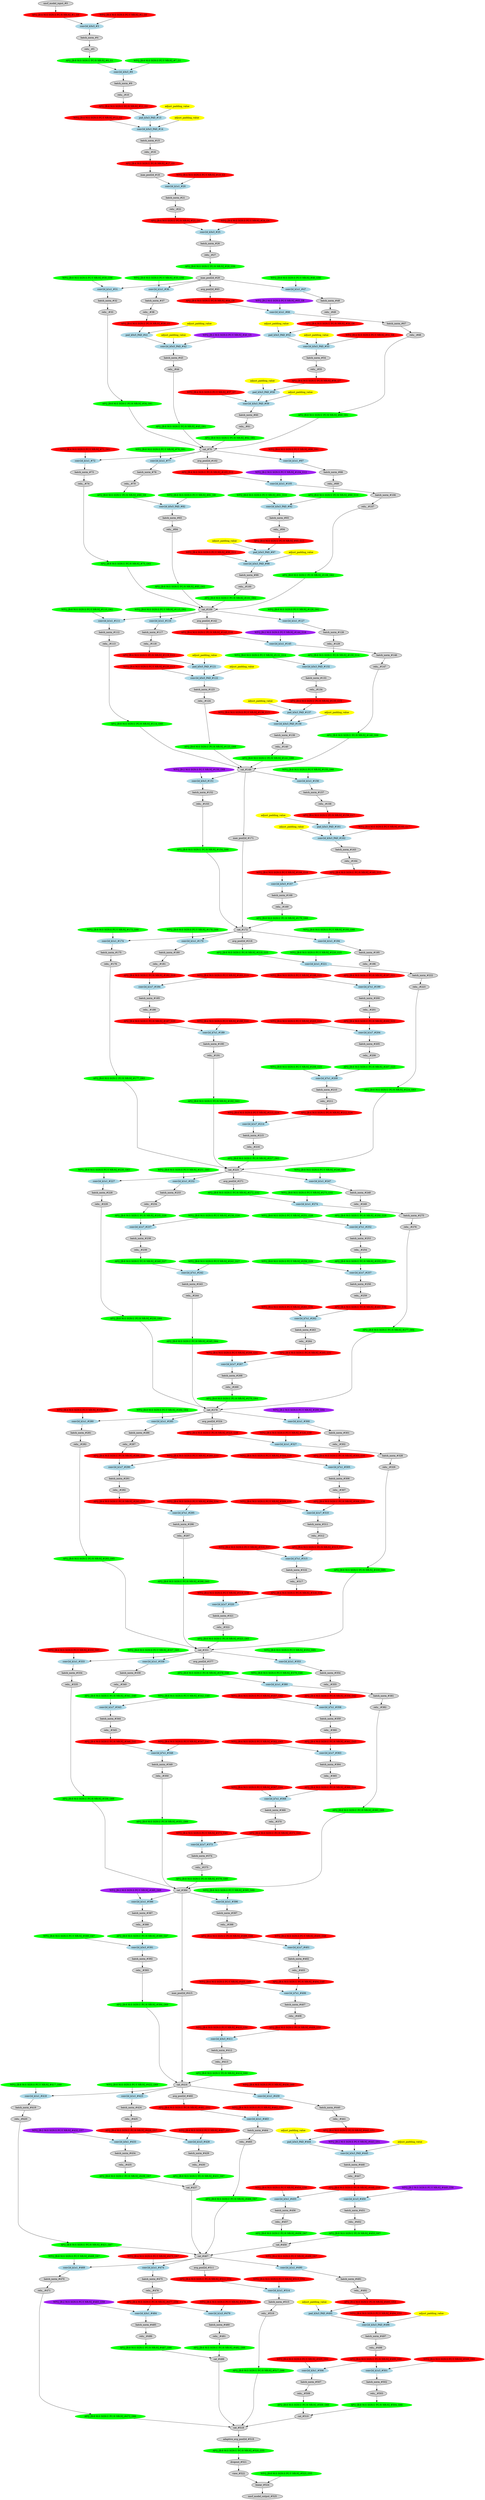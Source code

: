 strict digraph  {
"0 /nncf_model_input_0" [id=0, label="nncf_model_input_#0", style=filled, type=nncf_model_input];
"1 SymmetricQuantizer/symmetric_quantize_0" [color=red, id=1, label="AFQ_[B:4 M:S SGN:S PC:N NR:N]_#1_G0", style=filled, type=symmetric_quantize];
"2 Inception3/BasicConv2d[Conv2d_1a_3x3]/NNCFConv2d[conv]/ModuleDict[pre_ops]/UpdateWeight[0]/SymmetricQuantizer[op]/symmetric_quantize_0" [color=red, id=2, label="WFQ_[B:4 M:S SGN:S PC:Y NR:N]_#2_G0", style=filled, type=symmetric_quantize];
"3 Inception3/BasicConv2d[Conv2d_1a_3x3]/NNCFConv2d[conv]/conv2d_0" [color=lightblue, id=3, label="conv2d_k3x3_#3", style=filled, type=conv2d];
"4 Inception3/BasicConv2d[Conv2d_1a_3x3]/NNCFBatchNorm2d[bn]/batch_norm_0" [id=4, label="batch_norm_#4", style=filled, type=batch_norm];
"5 Inception3/BasicConv2d[Conv2d_1a_3x3]/relu__0" [id=5, label="relu__#5", style=filled, type=relu_];
"6 Inception3/BasicConv2d[Conv2d_1a_3x3]/SymmetricQuantizer/symmetric_quantize_0" [color=green, id=6, label="AFQ_[B:8 M:S SGN:U PC:N NR:N]_#6_G1", style=filled, type=symmetric_quantize];
"7 Inception3/BasicConv2d[Conv2d_2a_3x3]/NNCFConv2d[conv]/ModuleDict[pre_ops]/UpdateWeight[0]/SymmetricQuantizer[op]/symmetric_quantize_0" [color=green, id=7, label="WFQ_[B:8 M:S SGN:S PC:Y NR:N]_#7_G1", style=filled, type=symmetric_quantize];
"8 Inception3/BasicConv2d[Conv2d_2a_3x3]/NNCFConv2d[conv]/conv2d_0" [color=lightblue, id=8, label="conv2d_k3x3_#8", style=filled, type=conv2d];
"9 Inception3/BasicConv2d[Conv2d_2a_3x3]/NNCFBatchNorm2d[bn]/batch_norm_0" [id=9, label="batch_norm_#9", style=filled, type=batch_norm];
"10 Inception3/BasicConv2d[Conv2d_2a_3x3]/relu__0" [id=10, label="relu__#10", style=filled, type=relu_];
"11 Inception3/BasicConv2d[Conv2d_2a_3x3]/SymmetricQuantizer/symmetric_quantize_0" [color=red, id=11, label="AFQ_[B:4 M:S SGN:U PC:N NR:N]_#11_G2", style=filled, type=symmetric_quantize];
"12 Inception3/BasicConv2d[Conv2d_2b_3x3]/NNCFConv2d[conv]/ModuleDict[pre_ops]/UpdateWeight[1]/SymmetricQuantizer[op]/symmetric_quantize_0" [color=red, id=12, label="WFQ_[B:4 M:S SGN:S PC:Y NR:N]_#12_G2", style=filled, type=symmetric_quantize];
"13 Inception3/BasicConv2d[Conv2d_2b_3x3]/NNCFConv2d[conv]/pad_0" [color=lightblue, id=13, label="pad_k3x3_PAD_#13", style=filled, type=pad];
"13 Inception3/BasicConv2d[Conv2d_2b_3x3]/NNCFConv2d[conv]/pad_0_apad" [color=yellow, label=adjust_padding_value, style=filled, type=""];
"14 Inception3/BasicConv2d[Conv2d_2b_3x3]/NNCFConv2d[conv]/conv2d_0" [color=lightblue, id=14, label="conv2d_k3x3_PAD_#14", style=filled, type=conv2d];
"14 Inception3/BasicConv2d[Conv2d_2b_3x3]/NNCFConv2d[conv]/conv2d_0_apad" [color=yellow, label=adjust_padding_value, style=filled, type=""];
"15 Inception3/BasicConv2d[Conv2d_2b_3x3]/NNCFBatchNorm2d[bn]/batch_norm_0" [id=15, label="batch_norm_#15", style=filled, type=batch_norm];
"16 Inception3/BasicConv2d[Conv2d_2b_3x3]/relu__0" [id=16, label="relu__#16", style=filled, type=relu_];
"17 Inception3/BasicConv2d[Conv2d_2b_3x3]/SymmetricQuantizer/symmetric_quantize_0" [color=red, id=17, label="AFQ_[B:4 M:S SGN:U PC:N NR:N]_#17_G3", style=filled, type=symmetric_quantize];
"18 Inception3/max_pool2d_0" [id=18, label="max_pool2d_#18", style=filled, type=max_pool2d];
"19 Inception3/BasicConv2d[Conv2d_3b_1x1]/NNCFConv2d[conv]/ModuleDict[pre_ops]/UpdateWeight[0]/SymmetricQuantizer[op]/symmetric_quantize_0" [color=red, id=19, label="WFQ_[B:4 M:S SGN:S PC:Y NR:N]_#19_G3", style=filled, type=symmetric_quantize];
"20 Inception3/BasicConv2d[Conv2d_3b_1x1]/NNCFConv2d[conv]/conv2d_0" [color=lightblue, id=20, label="conv2d_k1x1_#20", style=filled, type=conv2d];
"21 Inception3/BasicConv2d[Conv2d_3b_1x1]/NNCFBatchNorm2d[bn]/batch_norm_0" [id=21, label="batch_norm_#21", style=filled, type=batch_norm];
"22 Inception3/BasicConv2d[Conv2d_3b_1x1]/relu__0" [id=22, label="relu__#22", style=filled, type=relu_];
"23 Inception3/BasicConv2d[Conv2d_3b_1x1]/SymmetricQuantizer/symmetric_quantize_0" [color=red, id=23, label="AFQ_[B:4 M:S SGN:U PC:N NR:N]_#23_G4", style=filled, type=symmetric_quantize];
"24 Inception3/BasicConv2d[Conv2d_4a_3x3]/NNCFConv2d[conv]/ModuleDict[pre_ops]/UpdateWeight[0]/SymmetricQuantizer[op]/symmetric_quantize_0" [color=red, id=24, label="WFQ_[B:4 M:S SGN:S PC:Y NR:N]_#24_G4", style=filled, type=symmetric_quantize];
"25 Inception3/BasicConv2d[Conv2d_4a_3x3]/NNCFConv2d[conv]/conv2d_0" [color=lightblue, id=25, label="conv2d_k3x3_#25", style=filled, type=conv2d];
"26 Inception3/BasicConv2d[Conv2d_4a_3x3]/NNCFBatchNorm2d[bn]/batch_norm_0" [id=26, label="batch_norm_#26", style=filled, type=batch_norm];
"27 Inception3/BasicConv2d[Conv2d_4a_3x3]/relu__0" [id=27, label="relu__#27", style=filled, type=relu_];
"28 Inception3/BasicConv2d[Conv2d_4a_3x3]/SymmetricQuantizer/symmetric_quantize_0" [color=green, id=28, label="AFQ_[B:8 M:S SGN:U PC:N NR:N]_#28_G56", style=filled, type=symmetric_quantize];
"29 Inception3/max_pool2d_1" [id=29, label="max_pool2d_#29", style=filled, type=max_pool2d];
"30 Inception3/InceptionA[Mixed_5b]/BasicConv2d[branch1x1]/NNCFConv2d[conv]/ModuleDict[pre_ops]/UpdateWeight[0]/SymmetricQuantizer[op]/symmetric_quantize_0" [color=green, id=30, label="WFQ_[B:8 M:S SGN:S PC:Y NR:N]_#30_G56", style=filled, type=symmetric_quantize];
"31 Inception3/InceptionA[Mixed_5b]/BasicConv2d[branch1x1]/NNCFConv2d[conv]/conv2d_0" [color=lightblue, id=31, label="conv2d_k1x1_#31", style=filled, type=conv2d];
"32 Inception3/InceptionA[Mixed_5b]/BasicConv2d[branch1x1]/NNCFBatchNorm2d[bn]/batch_norm_0" [id=32, label="batch_norm_#32", style=filled, type=batch_norm];
"33 Inception3/InceptionA[Mixed_5b]/BasicConv2d[branch1x1]/relu__0" [id=33, label="relu__#33", style=filled, type=relu_];
"34 Inception3/InceptionA[Mixed_5b]/BasicConv2d[branch1x1]/SymmetricQuantizer/symmetric_quantize_0" [color=green, id=34, label="AFQ_[B:8 M:S SGN:U PC:N NR:N]_#34_G61", style=filled, type=symmetric_quantize];
"35 Inception3/InceptionA[Mixed_5b]/BasicConv2d[branch5x5_1]/NNCFConv2d[conv]/ModuleDict[pre_ops]/UpdateWeight[0]/SymmetricQuantizer[op]/symmetric_quantize_0" [color=green, id=35, label="WFQ_[B:8 M:S SGN:S PC:Y NR:N]_#35_G56", style=filled, type=symmetric_quantize];
"36 Inception3/InceptionA[Mixed_5b]/BasicConv2d[branch5x5_1]/NNCFConv2d[conv]/conv2d_0" [color=lightblue, id=36, label="conv2d_k1x1_#36", style=filled, type=conv2d];
"37 Inception3/InceptionA[Mixed_5b]/BasicConv2d[branch5x5_1]/NNCFBatchNorm2d[bn]/batch_norm_0" [id=37, label="batch_norm_#37", style=filled, type=batch_norm];
"38 Inception3/InceptionA[Mixed_5b]/BasicConv2d[branch5x5_1]/relu__0" [id=38, label="relu__#38", style=filled, type=relu_];
"39 Inception3/InceptionA[Mixed_5b]/BasicConv2d[branch5x5_1]/SymmetricQuantizer/symmetric_quantize_0" [color=red, id=39, label="AFQ_[B:4 M:S SGN:U PC:N NR:N]_#39_G5", style=filled, type=symmetric_quantize];
"40 Inception3/InceptionA[Mixed_5b]/BasicConv2d[branch5x5_2]/NNCFConv2d[conv]/ModuleDict[pre_ops]/UpdateWeight[1]/SymmetricQuantizer[op]/symmetric_quantize_0" [color=purple, id=40, label="WFQ_[B:2 M:S SGN:S PC:Y NR:N]_#40_G5", style=filled, type=symmetric_quantize];
"41 Inception3/InceptionA[Mixed_5b]/BasicConv2d[branch5x5_2]/NNCFConv2d[conv]/pad_0" [color=lightblue, id=41, label="pad_k5x5_PAD_#41", style=filled, type=pad];
"41 Inception3/InceptionA[Mixed_5b]/BasicConv2d[branch5x5_2]/NNCFConv2d[conv]/pad_0_apad" [color=yellow, label=adjust_padding_value, style=filled, type=""];
"42 Inception3/InceptionA[Mixed_5b]/BasicConv2d[branch5x5_2]/NNCFConv2d[conv]/conv2d_0" [color=lightblue, id=42, label="conv2d_k5x5_PAD_#42", style=filled, type=conv2d];
"42 Inception3/InceptionA[Mixed_5b]/BasicConv2d[branch5x5_2]/NNCFConv2d[conv]/conv2d_0_apad" [color=yellow, label=adjust_padding_value, style=filled, type=""];
"43 Inception3/InceptionA[Mixed_5b]/BasicConv2d[branch5x5_2]/NNCFBatchNorm2d[bn]/batch_norm_0" [id=43, label="batch_norm_#43", style=filled, type=batch_norm];
"44 Inception3/InceptionA[Mixed_5b]/BasicConv2d[branch5x5_2]/relu__0" [id=44, label="relu__#44", style=filled, type=relu_];
"45 Inception3/InceptionA[Mixed_5b]/BasicConv2d[branch5x5_2]/SymmetricQuantizer/symmetric_quantize_0" [color=green, id=45, label="AFQ_[B:8 M:S SGN:U PC:N NR:N]_#45_G61", style=filled, type=symmetric_quantize];
"46 Inception3/InceptionA[Mixed_5b]/BasicConv2d[branch3x3dbl_1]/NNCFConv2d[conv]/ModuleDict[pre_ops]/UpdateWeight[0]/SymmetricQuantizer[op]/symmetric_quantize_0" [color=green, id=46, label="WFQ_[B:8 M:S SGN:S PC:Y NR:N]_#46_G56", style=filled, type=symmetric_quantize];
"47 Inception3/InceptionA[Mixed_5b]/BasicConv2d[branch3x3dbl_1]/NNCFConv2d[conv]/conv2d_0" [color=lightblue, id=47, label="conv2d_k1x1_#47", style=filled, type=conv2d];
"48 Inception3/InceptionA[Mixed_5b]/BasicConv2d[branch3x3dbl_1]/NNCFBatchNorm2d[bn]/batch_norm_0" [id=48, label="batch_norm_#48", style=filled, type=batch_norm];
"49 Inception3/InceptionA[Mixed_5b]/BasicConv2d[branch3x3dbl_1]/relu__0" [id=49, label="relu__#49", style=filled, type=relu_];
"50 Inception3/InceptionA[Mixed_5b]/BasicConv2d[branch3x3dbl_1]/SymmetricQuantizer/symmetric_quantize_0" [color=red, id=50, label="AFQ_[B:4 M:S SGN:U PC:N NR:N]_#50_G6", style=filled, type=symmetric_quantize];
"51 Inception3/InceptionA[Mixed_5b]/BasicConv2d[branch3x3dbl_2]/NNCFConv2d[conv]/ModuleDict[pre_ops]/UpdateWeight[1]/SymmetricQuantizer[op]/symmetric_quantize_0" [color=red, id=51, label="WFQ_[B:4 M:S SGN:S PC:Y NR:N]_#51_G6", style=filled, type=symmetric_quantize];
"52 Inception3/InceptionA[Mixed_5b]/BasicConv2d[branch3x3dbl_2]/NNCFConv2d[conv]/pad_0" [color=lightblue, id=52, label="pad_k3x3_PAD_#52", style=filled, type=pad];
"52 Inception3/InceptionA[Mixed_5b]/BasicConv2d[branch3x3dbl_2]/NNCFConv2d[conv]/pad_0_apad" [color=yellow, label=adjust_padding_value, style=filled, type=""];
"53 Inception3/InceptionA[Mixed_5b]/BasicConv2d[branch3x3dbl_2]/NNCFConv2d[conv]/conv2d_0" [color=lightblue, id=53, label="conv2d_k3x3_PAD_#53", style=filled, type=conv2d];
"53 Inception3/InceptionA[Mixed_5b]/BasicConv2d[branch3x3dbl_2]/NNCFConv2d[conv]/conv2d_0_apad" [color=yellow, label=adjust_padding_value, style=filled, type=""];
"54 Inception3/InceptionA[Mixed_5b]/BasicConv2d[branch3x3dbl_2]/NNCFBatchNorm2d[bn]/batch_norm_0" [id=54, label="batch_norm_#54", style=filled, type=batch_norm];
"55 Inception3/InceptionA[Mixed_5b]/BasicConv2d[branch3x3dbl_2]/relu__0" [id=55, label="relu__#55", style=filled, type=relu_];
"56 Inception3/InceptionA[Mixed_5b]/BasicConv2d[branch3x3dbl_2]/SymmetricQuantizer/symmetric_quantize_0" [color=red, id=56, label="AFQ_[B:4 M:S SGN:U PC:N NR:N]_#56_G7", style=filled, type=symmetric_quantize];
"57 Inception3/InceptionA[Mixed_5b]/BasicConv2d[branch3x3dbl_3]/NNCFConv2d[conv]/ModuleDict[pre_ops]/UpdateWeight[1]/SymmetricQuantizer[op]/symmetric_quantize_0" [color=red, id=57, label="WFQ_[B:4 M:S SGN:S PC:Y NR:N]_#57_G7", style=filled, type=symmetric_quantize];
"58 Inception3/InceptionA[Mixed_5b]/BasicConv2d[branch3x3dbl_3]/NNCFConv2d[conv]/pad_0" [color=lightblue, id=58, label="pad_k3x3_PAD_#58", style=filled, type=pad];
"58 Inception3/InceptionA[Mixed_5b]/BasicConv2d[branch3x3dbl_3]/NNCFConv2d[conv]/pad_0_apad" [color=yellow, label=adjust_padding_value, style=filled, type=""];
"59 Inception3/InceptionA[Mixed_5b]/BasicConv2d[branch3x3dbl_3]/NNCFConv2d[conv]/conv2d_0" [color=lightblue, id=59, label="conv2d_k3x3_PAD_#59", style=filled, type=conv2d];
"59 Inception3/InceptionA[Mixed_5b]/BasicConv2d[branch3x3dbl_3]/NNCFConv2d[conv]/conv2d_0_apad" [color=yellow, label=adjust_padding_value, style=filled, type=""];
"60 Inception3/InceptionA[Mixed_5b]/BasicConv2d[branch3x3dbl_3]/NNCFBatchNorm2d[bn]/batch_norm_0" [id=60, label="batch_norm_#60", style=filled, type=batch_norm];
"61 Inception3/InceptionA[Mixed_5b]/BasicConv2d[branch3x3dbl_3]/relu__0" [id=61, label="relu__#61", style=filled, type=relu_];
"62 Inception3/InceptionA[Mixed_5b]/BasicConv2d[branch3x3dbl_3]/SymmetricQuantizer/symmetric_quantize_0" [color=green, id=62, label="AFQ_[B:8 M:S SGN:U PC:N NR:N]_#62_G61", style=filled, type=symmetric_quantize];
"63 Inception3/InceptionA[Mixed_5b]/avg_pool2d_0" [id=63, label="avg_pool2d_#63", style=filled, type=avg_pool2d];
"64 Inception3/InceptionA[Mixed_5b]/SymmetricQuantizer/symmetric_quantize_0" [color=red, id=64, label="AFQ_[B:4 M:S SGN:U PC:N NR:N]_#64_G8", style=filled, type=symmetric_quantize];
"65 Inception3/InceptionA[Mixed_5b]/BasicConv2d[branch_pool]/NNCFConv2d[conv]/ModuleDict[pre_ops]/UpdateWeight[0]/SymmetricQuantizer[op]/symmetric_quantize_0" [color=purple, id=65, label="WFQ_[B:2 M:S SGN:S PC:Y NR:N]_#65_G8", style=filled, type=symmetric_quantize];
"66 Inception3/InceptionA[Mixed_5b]/BasicConv2d[branch_pool]/NNCFConv2d[conv]/conv2d_0" [color=lightblue, id=66, label="conv2d_k1x1_#66", style=filled, type=conv2d];
"67 Inception3/InceptionA[Mixed_5b]/BasicConv2d[branch_pool]/NNCFBatchNorm2d[bn]/batch_norm_0" [id=67, label="batch_norm_#67", style=filled, type=batch_norm];
"68 Inception3/InceptionA[Mixed_5b]/BasicConv2d[branch_pool]/relu__0" [id=68, label="relu__#68", style=filled, type=relu_];
"69 Inception3/InceptionA[Mixed_5b]/BasicConv2d[branch_pool]/SymmetricQuantizer/symmetric_quantize_0" [color=green, id=69, label="AFQ_[B:8 M:S SGN:U PC:N NR:N]_#69_G61", style=filled, type=symmetric_quantize];
"70 Inception3/InceptionA[Mixed_5b]/cat_0" [id=70, label="cat_#70", style=filled, type=cat];
"71 Inception3/InceptionA[Mixed_5c]/BasicConv2d[branch1x1]/NNCFConv2d[conv]/ModuleDict[pre_ops]/UpdateWeight[0]/SymmetricQuantizer[op]/symmetric_quantize_0" [color=red, id=71, label="WFQ_[B:4 M:S SGN:S PC:Y NR:N]_#71_G61", style=filled, type=symmetric_quantize];
"72 Inception3/InceptionA[Mixed_5c]/BasicConv2d[branch1x1]/NNCFConv2d[conv]/conv2d_0" [color=lightblue, id=72, label="conv2d_k1x1_#72", style=filled, type=conv2d];
"73 Inception3/InceptionA[Mixed_5c]/BasicConv2d[branch1x1]/NNCFBatchNorm2d[bn]/batch_norm_0" [id=73, label="batch_norm_#73", style=filled, type=batch_norm];
"74 Inception3/InceptionA[Mixed_5c]/BasicConv2d[branch1x1]/relu__0" [id=74, label="relu__#74", style=filled, type=relu_];
"75 Inception3/InceptionA[Mixed_5c]/BasicConv2d[branch1x1]/SymmetricQuantizer/symmetric_quantize_0" [color=green, id=75, label="AFQ_[B:8 M:S SGN:U PC:N NR:N]_#75_G62", style=filled, type=symmetric_quantize];
"76 Inception3/InceptionA[Mixed_5c]/BasicConv2d[branch5x5_1]/NNCFConv2d[conv]/ModuleDict[pre_ops]/UpdateWeight[0]/SymmetricQuantizer[op]/symmetric_quantize_0" [color=green, id=76, label="WFQ_[B:8 M:S SGN:S PC:Y NR:N]_#76_G61", style=filled, type=symmetric_quantize];
"77 Inception3/InceptionA[Mixed_5c]/BasicConv2d[branch5x5_1]/NNCFConv2d[conv]/conv2d_0" [color=lightblue, id=77, label="conv2d_k1x1_#77", style=filled, type=conv2d];
"78 Inception3/InceptionA[Mixed_5c]/BasicConv2d[branch5x5_1]/NNCFBatchNorm2d[bn]/batch_norm_0" [id=78, label="batch_norm_#78", style=filled, type=batch_norm];
"79 Inception3/InceptionA[Mixed_5c]/BasicConv2d[branch5x5_1]/relu__0" [id=79, label="relu__#79", style=filled, type=relu_];
"80 Inception3/InceptionA[Mixed_5c]/BasicConv2d[branch5x5_1]/SymmetricQuantizer/symmetric_quantize_0" [color=green, id=80, label="AFQ_[B:8 M:S SGN:U PC:N NR:N]_#80_G9", style=filled, type=symmetric_quantize];
"81 Inception3/InceptionA[Mixed_5c]/BasicConv2d[branch5x5_2]/NNCFConv2d[conv]/ModuleDict[pre_ops]/UpdateWeight[0]/SymmetricQuantizer[op]/symmetric_quantize_0" [color=green, id=81, label="WFQ_[B:8 M:S SGN:S PC:Y NR:N]_#81_G9", style=filled, type=symmetric_quantize];
"82 Inception3/InceptionA[Mixed_5c]/BasicConv2d[branch5x5_2]/NNCFConv2d[conv]/conv2d_0" [color=lightblue, id=82, label="conv2d_k5x5_PAD_#82", style=filled, type=conv2d];
"83 Inception3/InceptionA[Mixed_5c]/BasicConv2d[branch5x5_2]/NNCFBatchNorm2d[bn]/batch_norm_0" [id=83, label="batch_norm_#83", style=filled, type=batch_norm];
"84 Inception3/InceptionA[Mixed_5c]/BasicConv2d[branch5x5_2]/relu__0" [id=84, label="relu__#84", style=filled, type=relu_];
"85 Inception3/InceptionA[Mixed_5c]/BasicConv2d[branch5x5_2]/SymmetricQuantizer/symmetric_quantize_0" [color=green, id=85, label="AFQ_[B:8 M:S SGN:U PC:N NR:N]_#85_G62", style=filled, type=symmetric_quantize];
"86 Inception3/InceptionA[Mixed_5c]/BasicConv2d[branch3x3dbl_1]/NNCFConv2d[conv]/ModuleDict[pre_ops]/UpdateWeight[0]/SymmetricQuantizer[op]/symmetric_quantize_0" [color=red, id=86, label="WFQ_[B:4 M:S SGN:S PC:Y NR:N]_#86_G61", style=filled, type=symmetric_quantize];
"87 Inception3/InceptionA[Mixed_5c]/BasicConv2d[branch3x3dbl_1]/NNCFConv2d[conv]/conv2d_0" [color=lightblue, id=87, label="conv2d_k1x1_#87", style=filled, type=conv2d];
"88 Inception3/InceptionA[Mixed_5c]/BasicConv2d[branch3x3dbl_1]/NNCFBatchNorm2d[bn]/batch_norm_0" [id=88, label="batch_norm_#88", style=filled, type=batch_norm];
"89 Inception3/InceptionA[Mixed_5c]/BasicConv2d[branch3x3dbl_1]/relu__0" [id=89, label="relu__#89", style=filled, type=relu_];
"90 Inception3/InceptionA[Mixed_5c]/BasicConv2d[branch3x3dbl_1]/SymmetricQuantizer/symmetric_quantize_0" [color=green, id=90, label="AFQ_[B:8 M:S SGN:U PC:N NR:N]_#90_G10", style=filled, type=symmetric_quantize];
"91 Inception3/InceptionA[Mixed_5c]/BasicConv2d[branch3x3dbl_2]/NNCFConv2d[conv]/ModuleDict[pre_ops]/UpdateWeight[0]/SymmetricQuantizer[op]/symmetric_quantize_0" [color=green, id=91, label="WFQ_[B:8 M:S SGN:S PC:Y NR:N]_#91_G10", style=filled, type=symmetric_quantize];
"92 Inception3/InceptionA[Mixed_5c]/BasicConv2d[branch3x3dbl_2]/NNCFConv2d[conv]/conv2d_0" [color=lightblue, id=92, label="conv2d_k3x3_PAD_#92", style=filled, type=conv2d];
"93 Inception3/InceptionA[Mixed_5c]/BasicConv2d[branch3x3dbl_2]/NNCFBatchNorm2d[bn]/batch_norm_0" [id=93, label="batch_norm_#93", style=filled, type=batch_norm];
"94 Inception3/InceptionA[Mixed_5c]/BasicConv2d[branch3x3dbl_2]/relu__0" [id=94, label="relu__#94", style=filled, type=relu_];
"95 Inception3/InceptionA[Mixed_5c]/BasicConv2d[branch3x3dbl_2]/SymmetricQuantizer/symmetric_quantize_0" [color=red, id=95, label="AFQ_[B:4 M:S SGN:U PC:N NR:N]_#95_G11", style=filled, type=symmetric_quantize];
"96 Inception3/InceptionA[Mixed_5c]/BasicConv2d[branch3x3dbl_3]/NNCFConv2d[conv]/ModuleDict[pre_ops]/UpdateWeight[1]/SymmetricQuantizer[op]/symmetric_quantize_0" [color=red, id=96, label="WFQ_[B:4 M:S SGN:S PC:Y NR:N]_#96_G11", style=filled, type=symmetric_quantize];
"97 Inception3/InceptionA[Mixed_5c]/BasicConv2d[branch3x3dbl_3]/NNCFConv2d[conv]/pad_0" [color=lightblue, id=97, label="pad_k3x3_PAD_#97", style=filled, type=pad];
"97 Inception3/InceptionA[Mixed_5c]/BasicConv2d[branch3x3dbl_3]/NNCFConv2d[conv]/pad_0_apad" [color=yellow, label=adjust_padding_value, style=filled, type=""];
"98 Inception3/InceptionA[Mixed_5c]/BasicConv2d[branch3x3dbl_3]/NNCFConv2d[conv]/conv2d_0" [color=lightblue, id=98, label="conv2d_k3x3_PAD_#98", style=filled, type=conv2d];
"98 Inception3/InceptionA[Mixed_5c]/BasicConv2d[branch3x3dbl_3]/NNCFConv2d[conv]/conv2d_0_apad" [color=yellow, label=adjust_padding_value, style=filled, type=""];
"99 Inception3/InceptionA[Mixed_5c]/BasicConv2d[branch3x3dbl_3]/NNCFBatchNorm2d[bn]/batch_norm_0" [id=99, label="batch_norm_#99", style=filled, type=batch_norm];
"100 Inception3/InceptionA[Mixed_5c]/BasicConv2d[branch3x3dbl_3]/relu__0" [id=100, label="relu__#100", style=filled, type=relu_];
"101 Inception3/InceptionA[Mixed_5c]/BasicConv2d[branch3x3dbl_3]/SymmetricQuantizer/symmetric_quantize_0" [color=green, id=101, label="AFQ_[B:8 M:S SGN:U PC:N NR:N]_#101_G62", style=filled, type=symmetric_quantize];
"102 Inception3/InceptionA[Mixed_5c]/avg_pool2d_0" [id=102, label="avg_pool2d_#102", style=filled, type=avg_pool2d];
"103 Inception3/InceptionA[Mixed_5c]/SymmetricQuantizer/symmetric_quantize_0" [color=red, id=103, label="AFQ_[B:4 M:S SGN:U PC:N NR:N]_#103_G12", style=filled, type=symmetric_quantize];
"104 Inception3/InceptionA[Mixed_5c]/BasicConv2d[branch_pool]/NNCFConv2d[conv]/ModuleDict[pre_ops]/UpdateWeight[0]/SymmetricQuantizer[op]/symmetric_quantize_0" [color=purple, id=104, label="WFQ_[B:2 M:S SGN:S PC:Y NR:N]_#104_G12", style=filled, type=symmetric_quantize];
"105 Inception3/InceptionA[Mixed_5c]/BasicConv2d[branch_pool]/NNCFConv2d[conv]/conv2d_0" [color=lightblue, id=105, label="conv2d_k1x1_#105", style=filled, type=conv2d];
"106 Inception3/InceptionA[Mixed_5c]/BasicConv2d[branch_pool]/NNCFBatchNorm2d[bn]/batch_norm_0" [id=106, label="batch_norm_#106", style=filled, type=batch_norm];
"107 Inception3/InceptionA[Mixed_5c]/BasicConv2d[branch_pool]/relu__0" [id=107, label="relu__#107", style=filled, type=relu_];
"108 Inception3/InceptionA[Mixed_5c]/BasicConv2d[branch_pool]/SymmetricQuantizer/symmetric_quantize_0" [color=green, id=108, label="AFQ_[B:8 M:S SGN:U PC:N NR:N]_#108_G62", style=filled, type=symmetric_quantize];
"109 Inception3/InceptionA[Mixed_5c]/cat_0" [id=109, label="cat_#109", style=filled, type=cat];
"110 Inception3/InceptionA[Mixed_5d]/BasicConv2d[branch1x1]/NNCFConv2d[conv]/ModuleDict[pre_ops]/UpdateWeight[0]/SymmetricQuantizer[op]/symmetric_quantize_0" [color=green, id=110, label="WFQ_[B:8 M:S SGN:S PC:Y NR:N]_#110_G62", style=filled, type=symmetric_quantize];
"111 Inception3/InceptionA[Mixed_5d]/BasicConv2d[branch1x1]/NNCFConv2d[conv]/conv2d_0" [color=lightblue, id=111, label="conv2d_k1x1_#111", style=filled, type=conv2d];
"112 Inception3/InceptionA[Mixed_5d]/BasicConv2d[branch1x1]/NNCFBatchNorm2d[bn]/batch_norm_0" [id=112, label="batch_norm_#112", style=filled, type=batch_norm];
"113 Inception3/InceptionA[Mixed_5d]/BasicConv2d[branch1x1]/relu__0" [id=113, label="relu__#113", style=filled, type=relu_];
"114 Inception3/InceptionA[Mixed_5d]/BasicConv2d[branch1x1]/SymmetricQuantizer/symmetric_quantize_0" [color=green, id=114, label="AFQ_[B:8 M:S SGN:U PC:N NR:N]_#114_G68", style=filled, type=symmetric_quantize];
"115 Inception3/InceptionA[Mixed_5d]/BasicConv2d[branch5x5_1]/NNCFConv2d[conv]/ModuleDict[pre_ops]/UpdateWeight[0]/SymmetricQuantizer[op]/symmetric_quantize_0" [color=green, id=115, label="WFQ_[B:8 M:S SGN:S PC:Y NR:N]_#115_G62", style=filled, type=symmetric_quantize];
"116 Inception3/InceptionA[Mixed_5d]/BasicConv2d[branch5x5_1]/NNCFConv2d[conv]/conv2d_0" [color=lightblue, id=116, label="conv2d_k1x1_#116", style=filled, type=conv2d];
"117 Inception3/InceptionA[Mixed_5d]/BasicConv2d[branch5x5_1]/NNCFBatchNorm2d[bn]/batch_norm_0" [id=117, label="batch_norm_#117", style=filled, type=batch_norm];
"118 Inception3/InceptionA[Mixed_5d]/BasicConv2d[branch5x5_1]/relu__0" [id=118, label="relu__#118", style=filled, type=relu_];
"119 Inception3/InceptionA[Mixed_5d]/BasicConv2d[branch5x5_1]/SymmetricQuantizer/symmetric_quantize_0" [color=red, id=119, label="AFQ_[B:4 M:S SGN:U PC:N NR:N]_#119_G13", style=filled, type=symmetric_quantize];
"120 Inception3/InceptionA[Mixed_5d]/BasicConv2d[branch5x5_2]/NNCFConv2d[conv]/ModuleDict[pre_ops]/UpdateWeight[1]/SymmetricQuantizer[op]/symmetric_quantize_0" [color=red, id=120, label="WFQ_[B:4 M:S SGN:S PC:Y NR:N]_#120_G13", style=filled, type=symmetric_quantize];
"121 Inception3/InceptionA[Mixed_5d]/BasicConv2d[branch5x5_2]/NNCFConv2d[conv]/pad_0" [color=lightblue, id=121, label="pad_k5x5_PAD_#121", style=filled, type=pad];
"121 Inception3/InceptionA[Mixed_5d]/BasicConv2d[branch5x5_2]/NNCFConv2d[conv]/pad_0_apad" [color=yellow, label=adjust_padding_value, style=filled, type=""];
"122 Inception3/InceptionA[Mixed_5d]/BasicConv2d[branch5x5_2]/NNCFConv2d[conv]/conv2d_0" [color=lightblue, id=122, label="conv2d_k5x5_PAD_#122", style=filled, type=conv2d];
"122 Inception3/InceptionA[Mixed_5d]/BasicConv2d[branch5x5_2]/NNCFConv2d[conv]/conv2d_0_apad" [color=yellow, label=adjust_padding_value, style=filled, type=""];
"123 Inception3/InceptionA[Mixed_5d]/BasicConv2d[branch5x5_2]/NNCFBatchNorm2d[bn]/batch_norm_0" [id=123, label="batch_norm_#123", style=filled, type=batch_norm];
"124 Inception3/InceptionA[Mixed_5d]/BasicConv2d[branch5x5_2]/relu__0" [id=124, label="relu__#124", style=filled, type=relu_];
"125 Inception3/InceptionA[Mixed_5d]/BasicConv2d[branch5x5_2]/SymmetricQuantizer/symmetric_quantize_0" [color=green, id=125, label="AFQ_[B:8 M:S SGN:U PC:N NR:N]_#125_G68", style=filled, type=symmetric_quantize];
"126 Inception3/InceptionA[Mixed_5d]/BasicConv2d[branch3x3dbl_1]/NNCFConv2d[conv]/ModuleDict[pre_ops]/UpdateWeight[0]/SymmetricQuantizer[op]/symmetric_quantize_0" [color=green, id=126, label="WFQ_[B:8 M:S SGN:S PC:Y NR:N]_#126_G62", style=filled, type=symmetric_quantize];
"127 Inception3/InceptionA[Mixed_5d]/BasicConv2d[branch3x3dbl_1]/NNCFConv2d[conv]/conv2d_0" [color=lightblue, id=127, label="conv2d_k1x1_#127", style=filled, type=conv2d];
"128 Inception3/InceptionA[Mixed_5d]/BasicConv2d[branch3x3dbl_1]/NNCFBatchNorm2d[bn]/batch_norm_0" [id=128, label="batch_norm_#128", style=filled, type=batch_norm];
"129 Inception3/InceptionA[Mixed_5d]/BasicConv2d[branch3x3dbl_1]/relu__0" [id=129, label="relu__#129", style=filled, type=relu_];
"130 Inception3/InceptionA[Mixed_5d]/BasicConv2d[branch3x3dbl_1]/SymmetricQuantizer/symmetric_quantize_0" [color=green, id=130, label="AFQ_[B:8 M:S SGN:U PC:N NR:N]_#130_G14", style=filled, type=symmetric_quantize];
"131 Inception3/InceptionA[Mixed_5d]/BasicConv2d[branch3x3dbl_2]/NNCFConv2d[conv]/ModuleDict[pre_ops]/UpdateWeight[0]/SymmetricQuantizer[op]/symmetric_quantize_0" [color=green, id=131, label="WFQ_[B:8 M:S SGN:S PC:Y NR:N]_#131_G14", style=filled, type=symmetric_quantize];
"132 Inception3/InceptionA[Mixed_5d]/BasicConv2d[branch3x3dbl_2]/NNCFConv2d[conv]/conv2d_0" [color=lightblue, id=132, label="conv2d_k3x3_PAD_#132", style=filled, type=conv2d];
"133 Inception3/InceptionA[Mixed_5d]/BasicConv2d[branch3x3dbl_2]/NNCFBatchNorm2d[bn]/batch_norm_0" [id=133, label="batch_norm_#133", style=filled, type=batch_norm];
"134 Inception3/InceptionA[Mixed_5d]/BasicConv2d[branch3x3dbl_2]/relu__0" [id=134, label="relu__#134", style=filled, type=relu_];
"135 Inception3/InceptionA[Mixed_5d]/BasicConv2d[branch3x3dbl_2]/SymmetricQuantizer/symmetric_quantize_0" [color=red, id=135, label="AFQ_[B:4 M:S SGN:U PC:N NR:N]_#135_G15", style=filled, type=symmetric_quantize];
"136 Inception3/InceptionA[Mixed_5d]/BasicConv2d[branch3x3dbl_3]/NNCFConv2d[conv]/ModuleDict[pre_ops]/UpdateWeight[1]/SymmetricQuantizer[op]/symmetric_quantize_0" [color=red, id=136, label="WFQ_[B:4 M:S SGN:S PC:Y NR:N]_#136_G15", style=filled, type=symmetric_quantize];
"137 Inception3/InceptionA[Mixed_5d]/BasicConv2d[branch3x3dbl_3]/NNCFConv2d[conv]/pad_0" [color=lightblue, id=137, label="pad_k3x3_PAD_#137", style=filled, type=pad];
"137 Inception3/InceptionA[Mixed_5d]/BasicConv2d[branch3x3dbl_3]/NNCFConv2d[conv]/pad_0_apad" [color=yellow, label=adjust_padding_value, style=filled, type=""];
"138 Inception3/InceptionA[Mixed_5d]/BasicConv2d[branch3x3dbl_3]/NNCFConv2d[conv]/conv2d_0" [color=lightblue, id=138, label="conv2d_k3x3_PAD_#138", style=filled, type=conv2d];
"138 Inception3/InceptionA[Mixed_5d]/BasicConv2d[branch3x3dbl_3]/NNCFConv2d[conv]/conv2d_0_apad" [color=yellow, label=adjust_padding_value, style=filled, type=""];
"139 Inception3/InceptionA[Mixed_5d]/BasicConv2d[branch3x3dbl_3]/NNCFBatchNorm2d[bn]/batch_norm_0" [id=139, label="batch_norm_#139", style=filled, type=batch_norm];
"140 Inception3/InceptionA[Mixed_5d]/BasicConv2d[branch3x3dbl_3]/relu__0" [id=140, label="relu__#140", style=filled, type=relu_];
"141 Inception3/InceptionA[Mixed_5d]/BasicConv2d[branch3x3dbl_3]/SymmetricQuantizer/symmetric_quantize_0" [color=green, id=141, label="AFQ_[B:8 M:S SGN:U PC:N NR:N]_#141_G68", style=filled, type=symmetric_quantize];
"142 Inception3/InceptionA[Mixed_5d]/avg_pool2d_0" [id=142, label="avg_pool2d_#142", style=filled, type=avg_pool2d];
"143 Inception3/InceptionA[Mixed_5d]/SymmetricQuantizer/symmetric_quantize_0" [color=red, id=143, label="AFQ_[B:4 M:S SGN:U PC:N NR:N]_#143_G16", style=filled, type=symmetric_quantize];
"144 Inception3/InceptionA[Mixed_5d]/BasicConv2d[branch_pool]/NNCFConv2d[conv]/ModuleDict[pre_ops]/UpdateWeight[0]/SymmetricQuantizer[op]/symmetric_quantize_0" [color=purple, id=144, label="WFQ_[B:2 M:S SGN:S PC:Y NR:N]_#144_G16", style=filled, type=symmetric_quantize];
"145 Inception3/InceptionA[Mixed_5d]/BasicConv2d[branch_pool]/NNCFConv2d[conv]/conv2d_0" [color=lightblue, id=145, label="conv2d_k1x1_#145", style=filled, type=conv2d];
"146 Inception3/InceptionA[Mixed_5d]/BasicConv2d[branch_pool]/NNCFBatchNorm2d[bn]/batch_norm_0" [id=146, label="batch_norm_#146", style=filled, type=batch_norm];
"147 Inception3/InceptionA[Mixed_5d]/BasicConv2d[branch_pool]/relu__0" [id=147, label="relu__#147", style=filled, type=relu_];
"148 Inception3/InceptionA[Mixed_5d]/BasicConv2d[branch_pool]/SymmetricQuantizer/symmetric_quantize_0" [color=green, id=148, label="AFQ_[B:8 M:S SGN:U PC:N NR:N]_#148_G68", style=filled, type=symmetric_quantize];
"149 Inception3/InceptionA[Mixed_5d]/cat_0" [id=149, label="cat_#149", style=filled, type=cat];
"150 Inception3/InceptionB[Mixed_6a]/BasicConv2d[branch3x3]/NNCFConv2d[conv]/ModuleDict[pre_ops]/UpdateWeight[0]/SymmetricQuantizer[op]/symmetric_quantize_0" [color=purple, id=150, label="WFQ_[B:2 M:S SGN:S PC:Y NR:N]_#150_G68", style=filled, type=symmetric_quantize];
"151 Inception3/InceptionB[Mixed_6a]/BasicConv2d[branch3x3]/NNCFConv2d[conv]/conv2d_0" [color=lightblue, id=151, label="conv2d_k3x3_#151", style=filled, type=conv2d];
"152 Inception3/InceptionB[Mixed_6a]/BasicConv2d[branch3x3]/NNCFBatchNorm2d[bn]/batch_norm_0" [id=152, label="batch_norm_#152", style=filled, type=batch_norm];
"153 Inception3/InceptionB[Mixed_6a]/BasicConv2d[branch3x3]/relu__0" [id=153, label="relu__#153", style=filled, type=relu_];
"154 Inception3/InceptionB[Mixed_6a]/BasicConv2d[branch3x3]/SymmetricQuantizer/symmetric_quantize_0" [color=green, id=154, label="AFQ_[B:8 M:S SGN:U PC:N NR:N]_#154_G68", style=filled, type=symmetric_quantize];
"155 Inception3/InceptionB[Mixed_6a]/BasicConv2d[branch3x3dbl_1]/NNCFConv2d[conv]/ModuleDict[pre_ops]/UpdateWeight[0]/SymmetricQuantizer[op]/symmetric_quantize_0" [color=green, id=155, label="WFQ_[B:8 M:S SGN:S PC:Y NR:N]_#155_G68", style=filled, type=symmetric_quantize];
"156 Inception3/InceptionB[Mixed_6a]/BasicConv2d[branch3x3dbl_1]/NNCFConv2d[conv]/conv2d_0" [color=lightblue, id=156, label="conv2d_k1x1_#156", style=filled, type=conv2d];
"157 Inception3/InceptionB[Mixed_6a]/BasicConv2d[branch3x3dbl_1]/NNCFBatchNorm2d[bn]/batch_norm_0" [id=157, label="batch_norm_#157", style=filled, type=batch_norm];
"158 Inception3/InceptionB[Mixed_6a]/BasicConv2d[branch3x3dbl_1]/relu__0" [id=158, label="relu__#158", style=filled, type=relu_];
"159 Inception3/InceptionB[Mixed_6a]/BasicConv2d[branch3x3dbl_1]/SymmetricQuantizer/symmetric_quantize_0" [color=red, id=159, label="AFQ_[B:4 M:S SGN:U PC:N NR:N]_#159_G17", style=filled, type=symmetric_quantize];
"160 Inception3/InceptionB[Mixed_6a]/BasicConv2d[branch3x3dbl_2]/NNCFConv2d[conv]/ModuleDict[pre_ops]/UpdateWeight[1]/SymmetricQuantizer[op]/symmetric_quantize_0" [color=red, id=160, label="WFQ_[B:4 M:S SGN:S PC:Y NR:N]_#160_G17", style=filled, type=symmetric_quantize];
"161 Inception3/InceptionB[Mixed_6a]/BasicConv2d[branch3x3dbl_2]/NNCFConv2d[conv]/pad_0" [color=lightblue, id=161, label="pad_k3x3_PAD_#161", style=filled, type=pad];
"161 Inception3/InceptionB[Mixed_6a]/BasicConv2d[branch3x3dbl_2]/NNCFConv2d[conv]/pad_0_apad" [color=yellow, label=adjust_padding_value, style=filled, type=""];
"162 Inception3/InceptionB[Mixed_6a]/BasicConv2d[branch3x3dbl_2]/NNCFConv2d[conv]/conv2d_0" [color=lightblue, id=162, label="conv2d_k3x3_PAD_#162", style=filled, type=conv2d];
"162 Inception3/InceptionB[Mixed_6a]/BasicConv2d[branch3x3dbl_2]/NNCFConv2d[conv]/conv2d_0_apad" [color=yellow, label=adjust_padding_value, style=filled, type=""];
"163 Inception3/InceptionB[Mixed_6a]/BasicConv2d[branch3x3dbl_2]/NNCFBatchNorm2d[bn]/batch_norm_0" [id=163, label="batch_norm_#163", style=filled, type=batch_norm];
"164 Inception3/InceptionB[Mixed_6a]/BasicConv2d[branch3x3dbl_2]/relu__0" [id=164, label="relu__#164", style=filled, type=relu_];
"165 Inception3/InceptionB[Mixed_6a]/BasicConv2d[branch3x3dbl_2]/SymmetricQuantizer/symmetric_quantize_0" [color=red, id=165, label="AFQ_[B:4 M:S SGN:U PC:N NR:N]_#165_G18", style=filled, type=symmetric_quantize];
"166 Inception3/InceptionB[Mixed_6a]/BasicConv2d[branch3x3dbl_3]/NNCFConv2d[conv]/ModuleDict[pre_ops]/UpdateWeight[0]/SymmetricQuantizer[op]/symmetric_quantize_0" [color=red, id=166, label="WFQ_[B:4 M:S SGN:S PC:Y NR:N]_#166_G18", style=filled, type=symmetric_quantize];
"167 Inception3/InceptionB[Mixed_6a]/BasicConv2d[branch3x3dbl_3]/NNCFConv2d[conv]/conv2d_0" [color=lightblue, id=167, label="conv2d_k3x3_#167", style=filled, type=conv2d];
"168 Inception3/InceptionB[Mixed_6a]/BasicConv2d[branch3x3dbl_3]/NNCFBatchNorm2d[bn]/batch_norm_0" [id=168, label="batch_norm_#168", style=filled, type=batch_norm];
"169 Inception3/InceptionB[Mixed_6a]/BasicConv2d[branch3x3dbl_3]/relu__0" [id=169, label="relu__#169", style=filled, type=relu_];
"170 Inception3/InceptionB[Mixed_6a]/BasicConv2d[branch3x3dbl_3]/SymmetricQuantizer/symmetric_quantize_0" [color=green, id=170, label="AFQ_[B:8 M:S SGN:U PC:N NR:N]_#170_G68", style=filled, type=symmetric_quantize];
"171 Inception3/InceptionB[Mixed_6a]/max_pool2d_0" [id=171, label="max_pool2d_#171", style=filled, type=max_pool2d];
"172 Inception3/InceptionB[Mixed_6a]/cat_0" [id=172, label="cat_#172", style=filled, type=cat];
"173 Inception3/InceptionC[Mixed_6b]/BasicConv2d[branch1x1]/NNCFConv2d[conv]/ModuleDict[pre_ops]/UpdateWeight[0]/SymmetricQuantizer[op]/symmetric_quantize_0" [color=green, id=173, label="WFQ_[B:8 M:S SGN:S PC:Y NR:N]_#173_G68", style=filled, type=symmetric_quantize];
"174 Inception3/InceptionC[Mixed_6b]/BasicConv2d[branch1x1]/NNCFConv2d[conv]/conv2d_0" [color=lightblue, id=174, label="conv2d_k1x1_#174", style=filled, type=conv2d];
"175 Inception3/InceptionC[Mixed_6b]/BasicConv2d[branch1x1]/NNCFBatchNorm2d[bn]/batch_norm_0" [id=175, label="batch_norm_#175", style=filled, type=batch_norm];
"176 Inception3/InceptionC[Mixed_6b]/BasicConv2d[branch1x1]/relu__0" [id=176, label="relu__#176", style=filled, type=relu_];
"177 Inception3/InceptionC[Mixed_6b]/BasicConv2d[branch1x1]/SymmetricQuantizer/symmetric_quantize_0" [color=green, id=177, label="AFQ_[B:8 M:S SGN:U PC:N NR:N]_#177_G63", style=filled, type=symmetric_quantize];
"178 Inception3/InceptionC[Mixed_6b]/BasicConv2d[branch7x7_1]/NNCFConv2d[conv]/ModuleDict[pre_ops]/UpdateWeight[0]/SymmetricQuantizer[op]/symmetric_quantize_0" [color=green, id=178, label="WFQ_[B:8 M:S SGN:S PC:Y NR:N]_#178_G68", style=filled, type=symmetric_quantize];
"179 Inception3/InceptionC[Mixed_6b]/BasicConv2d[branch7x7_1]/NNCFConv2d[conv]/conv2d_0" [color=lightblue, id=179, label="conv2d_k1x1_#179", style=filled, type=conv2d];
"180 Inception3/InceptionC[Mixed_6b]/BasicConv2d[branch7x7_1]/NNCFBatchNorm2d[bn]/batch_norm_0" [id=180, label="batch_norm_#180", style=filled, type=batch_norm];
"181 Inception3/InceptionC[Mixed_6b]/BasicConv2d[branch7x7_1]/relu__0" [id=181, label="relu__#181", style=filled, type=relu_];
"182 Inception3/InceptionC[Mixed_6b]/BasicConv2d[branch7x7_1]/SymmetricQuantizer/symmetric_quantize_0" [color=red, id=182, label="AFQ_[B:4 M:S SGN:U PC:N NR:N]_#182_G19", style=filled, type=symmetric_quantize];
"183 Inception3/InceptionC[Mixed_6b]/BasicConv2d[branch7x7_2]/NNCFConv2d[conv]/ModuleDict[pre_ops]/UpdateWeight[0]/SymmetricQuantizer[op]/symmetric_quantize_0" [color=red, id=183, label="WFQ_[B:4 M:S SGN:S PC:Y NR:N]_#183_G19", style=filled, type=symmetric_quantize];
"184 Inception3/InceptionC[Mixed_6b]/BasicConv2d[branch7x7_2]/NNCFConv2d[conv]/conv2d_0" [color=lightblue, id=184, label="conv2d_k1x7_#184", style=filled, type=conv2d];
"185 Inception3/InceptionC[Mixed_6b]/BasicConv2d[branch7x7_2]/NNCFBatchNorm2d[bn]/batch_norm_0" [id=185, label="batch_norm_#185", style=filled, type=batch_norm];
"186 Inception3/InceptionC[Mixed_6b]/BasicConv2d[branch7x7_2]/relu__0" [id=186, label="relu__#186", style=filled, type=relu_];
"187 Inception3/InceptionC[Mixed_6b]/BasicConv2d[branch7x7_2]/SymmetricQuantizer/symmetric_quantize_0" [color=red, id=187, label="AFQ_[B:4 M:S SGN:U PC:N NR:N]_#187_G20", style=filled, type=symmetric_quantize];
"188 Inception3/InceptionC[Mixed_6b]/BasicConv2d[branch7x7_3]/NNCFConv2d[conv]/ModuleDict[pre_ops]/UpdateWeight[0]/SymmetricQuantizer[op]/symmetric_quantize_0" [color=red, id=188, label="WFQ_[B:4 M:S SGN:S PC:Y NR:N]_#188_G20", style=filled, type=symmetric_quantize];
"189 Inception3/InceptionC[Mixed_6b]/BasicConv2d[branch7x7_3]/NNCFConv2d[conv]/conv2d_0" [color=lightblue, id=189, label="conv2d_k7x1_#189", style=filled, type=conv2d];
"190 Inception3/InceptionC[Mixed_6b]/BasicConv2d[branch7x7_3]/NNCFBatchNorm2d[bn]/batch_norm_0" [id=190, label="batch_norm_#190", style=filled, type=batch_norm];
"191 Inception3/InceptionC[Mixed_6b]/BasicConv2d[branch7x7_3]/relu__0" [id=191, label="relu__#191", style=filled, type=relu_];
"192 Inception3/InceptionC[Mixed_6b]/BasicConv2d[branch7x7_3]/SymmetricQuantizer/symmetric_quantize_0" [color=green, id=192, label="AFQ_[B:8 M:S SGN:U PC:N NR:N]_#192_G63", style=filled, type=symmetric_quantize];
"193 Inception3/InceptionC[Mixed_6b]/BasicConv2d[branch7x7dbl_1]/NNCFConv2d[conv]/ModuleDict[pre_ops]/UpdateWeight[0]/SymmetricQuantizer[op]/symmetric_quantize_0" [color=green, id=193, label="WFQ_[B:8 M:S SGN:S PC:Y NR:N]_#193_G68", style=filled, type=symmetric_quantize];
"194 Inception3/InceptionC[Mixed_6b]/BasicConv2d[branch7x7dbl_1]/NNCFConv2d[conv]/conv2d_0" [color=lightblue, id=194, label="conv2d_k1x1_#194", style=filled, type=conv2d];
"195 Inception3/InceptionC[Mixed_6b]/BasicConv2d[branch7x7dbl_1]/NNCFBatchNorm2d[bn]/batch_norm_0" [id=195, label="batch_norm_#195", style=filled, type=batch_norm];
"196 Inception3/InceptionC[Mixed_6b]/BasicConv2d[branch7x7dbl_1]/relu__0" [id=196, label="relu__#196", style=filled, type=relu_];
"197 Inception3/InceptionC[Mixed_6b]/BasicConv2d[branch7x7dbl_1]/SymmetricQuantizer/symmetric_quantize_0" [color=red, id=197, label="AFQ_[B:4 M:S SGN:U PC:N NR:N]_#197_G21", style=filled, type=symmetric_quantize];
"198 Inception3/InceptionC[Mixed_6b]/BasicConv2d[branch7x7dbl_2]/NNCFConv2d[conv]/ModuleDict[pre_ops]/UpdateWeight[0]/SymmetricQuantizer[op]/symmetric_quantize_0" [color=red, id=198, label="WFQ_[B:4 M:S SGN:S PC:Y NR:N]_#198_G21", style=filled, type=symmetric_quantize];
"199 Inception3/InceptionC[Mixed_6b]/BasicConv2d[branch7x7dbl_2]/NNCFConv2d[conv]/conv2d_0" [color=lightblue, id=199, label="conv2d_k7x1_#199", style=filled, type=conv2d];
"200 Inception3/InceptionC[Mixed_6b]/BasicConv2d[branch7x7dbl_2]/NNCFBatchNorm2d[bn]/batch_norm_0" [id=200, label="batch_norm_#200", style=filled, type=batch_norm];
"201 Inception3/InceptionC[Mixed_6b]/BasicConv2d[branch7x7dbl_2]/relu__0" [id=201, label="relu__#201", style=filled, type=relu_];
"202 Inception3/InceptionC[Mixed_6b]/BasicConv2d[branch7x7dbl_2]/SymmetricQuantizer/symmetric_quantize_0" [color=red, id=202, label="AFQ_[B:4 M:S SGN:U PC:N NR:N]_#202_G22", style=filled, type=symmetric_quantize];
"203 Inception3/InceptionC[Mixed_6b]/BasicConv2d[branch7x7dbl_3]/NNCFConv2d[conv]/ModuleDict[pre_ops]/UpdateWeight[0]/SymmetricQuantizer[op]/symmetric_quantize_0" [color=red, id=203, label="WFQ_[B:4 M:S SGN:S PC:Y NR:N]_#203_G22", style=filled, type=symmetric_quantize];
"204 Inception3/InceptionC[Mixed_6b]/BasicConv2d[branch7x7dbl_3]/NNCFConv2d[conv]/conv2d_0" [color=lightblue, id=204, label="conv2d_k1x7_#204", style=filled, type=conv2d];
"205 Inception3/InceptionC[Mixed_6b]/BasicConv2d[branch7x7dbl_3]/NNCFBatchNorm2d[bn]/batch_norm_0" [id=205, label="batch_norm_#205", style=filled, type=batch_norm];
"206 Inception3/InceptionC[Mixed_6b]/BasicConv2d[branch7x7dbl_3]/relu__0" [id=206, label="relu__#206", style=filled, type=relu_];
"207 Inception3/InceptionC[Mixed_6b]/BasicConv2d[branch7x7dbl_3]/SymmetricQuantizer/symmetric_quantize_0" [color=green, id=207, label="AFQ_[B:8 M:S SGN:U PC:N NR:N]_#207_G23", style=filled, type=symmetric_quantize];
"208 Inception3/InceptionC[Mixed_6b]/BasicConv2d[branch7x7dbl_4]/NNCFConv2d[conv]/ModuleDict[pre_ops]/UpdateWeight[0]/SymmetricQuantizer[op]/symmetric_quantize_0" [color=green, id=208, label="WFQ_[B:8 M:S SGN:S PC:Y NR:N]_#208_G23", style=filled, type=symmetric_quantize];
"209 Inception3/InceptionC[Mixed_6b]/BasicConv2d[branch7x7dbl_4]/NNCFConv2d[conv]/conv2d_0" [color=lightblue, id=209, label="conv2d_k7x1_#209", style=filled, type=conv2d];
"210 Inception3/InceptionC[Mixed_6b]/BasicConv2d[branch7x7dbl_4]/NNCFBatchNorm2d[bn]/batch_norm_0" [id=210, label="batch_norm_#210", style=filled, type=batch_norm];
"211 Inception3/InceptionC[Mixed_6b]/BasicConv2d[branch7x7dbl_4]/relu__0" [id=211, label="relu__#211", style=filled, type=relu_];
"212 Inception3/InceptionC[Mixed_6b]/BasicConv2d[branch7x7dbl_4]/SymmetricQuantizer/symmetric_quantize_0" [color=red, id=212, label="AFQ_[B:4 M:S SGN:U PC:N NR:N]_#212_G24", style=filled, type=symmetric_quantize];
"213 Inception3/InceptionC[Mixed_6b]/BasicConv2d[branch7x7dbl_5]/NNCFConv2d[conv]/ModuleDict[pre_ops]/UpdateWeight[0]/SymmetricQuantizer[op]/symmetric_quantize_0" [color=red, id=213, label="WFQ_[B:4 M:S SGN:S PC:Y NR:N]_#213_G24", style=filled, type=symmetric_quantize];
"214 Inception3/InceptionC[Mixed_6b]/BasicConv2d[branch7x7dbl_5]/NNCFConv2d[conv]/conv2d_0" [color=lightblue, id=214, label="conv2d_k1x7_#214", style=filled, type=conv2d];
"215 Inception3/InceptionC[Mixed_6b]/BasicConv2d[branch7x7dbl_5]/NNCFBatchNorm2d[bn]/batch_norm_0" [id=215, label="batch_norm_#215", style=filled, type=batch_norm];
"216 Inception3/InceptionC[Mixed_6b]/BasicConv2d[branch7x7dbl_5]/relu__0" [id=216, label="relu__#216", style=filled, type=relu_];
"217 Inception3/InceptionC[Mixed_6b]/BasicConv2d[branch7x7dbl_5]/SymmetricQuantizer/symmetric_quantize_0" [color=green, id=217, label="AFQ_[B:8 M:S SGN:U PC:N NR:N]_#217_G63", style=filled, type=symmetric_quantize];
"218 Inception3/InceptionC[Mixed_6b]/avg_pool2d_0" [id=218, label="avg_pool2d_#218", style=filled, type=avg_pool2d];
"219 Inception3/InceptionC[Mixed_6b]/SymmetricQuantizer/symmetric_quantize_0" [color=green, id=219, label="AFQ_[B:8 M:S SGN:U PC:N NR:N]_#219_G25", style=filled, type=symmetric_quantize];
"220 Inception3/InceptionC[Mixed_6b]/BasicConv2d[branch_pool]/NNCFConv2d[conv]/ModuleDict[pre_ops]/UpdateWeight[0]/SymmetricQuantizer[op]/symmetric_quantize_0" [color=green, id=220, label="WFQ_[B:8 M:S SGN:S PC:Y NR:N]_#220_G25", style=filled, type=symmetric_quantize];
"221 Inception3/InceptionC[Mixed_6b]/BasicConv2d[branch_pool]/NNCFConv2d[conv]/conv2d_0" [color=lightblue, id=221, label="conv2d_k1x1_#221", style=filled, type=conv2d];
"222 Inception3/InceptionC[Mixed_6b]/BasicConv2d[branch_pool]/NNCFBatchNorm2d[bn]/batch_norm_0" [id=222, label="batch_norm_#222", style=filled, type=batch_norm];
"223 Inception3/InceptionC[Mixed_6b]/BasicConv2d[branch_pool]/relu__0" [id=223, label="relu__#223", style=filled, type=relu_];
"224 Inception3/InceptionC[Mixed_6b]/BasicConv2d[branch_pool]/SymmetricQuantizer/symmetric_quantize_0" [color=green, id=224, label="AFQ_[B:8 M:S SGN:U PC:N NR:N]_#224_G63", style=filled, type=symmetric_quantize];
"225 Inception3/InceptionC[Mixed_6b]/cat_0" [id=225, label="cat_#225", style=filled, type=cat];
"226 Inception3/InceptionC[Mixed_6c]/BasicConv2d[branch1x1]/NNCFConv2d[conv]/ModuleDict[pre_ops]/UpdateWeight[0]/SymmetricQuantizer[op]/symmetric_quantize_0" [color=green, id=226, label="WFQ_[B:8 M:S SGN:S PC:Y NR:N]_#226_G63", style=filled, type=symmetric_quantize];
"227 Inception3/InceptionC[Mixed_6c]/BasicConv2d[branch1x1]/NNCFConv2d[conv]/conv2d_0" [color=lightblue, id=227, label="conv2d_k1x1_#227", style=filled, type=conv2d];
"228 Inception3/InceptionC[Mixed_6c]/BasicConv2d[branch1x1]/NNCFBatchNorm2d[bn]/batch_norm_0" [id=228, label="batch_norm_#228", style=filled, type=batch_norm];
"229 Inception3/InceptionC[Mixed_6c]/BasicConv2d[branch1x1]/relu__0" [id=229, label="relu__#229", style=filled, type=relu_];
"230 Inception3/InceptionC[Mixed_6c]/BasicConv2d[branch1x1]/SymmetricQuantizer/symmetric_quantize_0" [color=green, id=230, label="AFQ_[B:8 M:S SGN:U PC:N NR:N]_#230_G64", style=filled, type=symmetric_quantize];
"231 Inception3/InceptionC[Mixed_6c]/BasicConv2d[branch7x7_1]/NNCFConv2d[conv]/ModuleDict[pre_ops]/UpdateWeight[0]/SymmetricQuantizer[op]/symmetric_quantize_0" [color=green, id=231, label="WFQ_[B:8 M:S SGN:S PC:Y NR:N]_#231_G63", style=filled, type=symmetric_quantize];
"232 Inception3/InceptionC[Mixed_6c]/BasicConv2d[branch7x7_1]/NNCFConv2d[conv]/conv2d_0" [color=lightblue, id=232, label="conv2d_k1x1_#232", style=filled, type=conv2d];
"233 Inception3/InceptionC[Mixed_6c]/BasicConv2d[branch7x7_1]/NNCFBatchNorm2d[bn]/batch_norm_0" [id=233, label="batch_norm_#233", style=filled, type=batch_norm];
"234 Inception3/InceptionC[Mixed_6c]/BasicConv2d[branch7x7_1]/relu__0" [id=234, label="relu__#234", style=filled, type=relu_];
"235 Inception3/InceptionC[Mixed_6c]/BasicConv2d[branch7x7_1]/SymmetricQuantizer/symmetric_quantize_0" [color=green, id=235, label="AFQ_[B:8 M:S SGN:U PC:N NR:N]_#235_G26", style=filled, type=symmetric_quantize];
"236 Inception3/InceptionC[Mixed_6c]/BasicConv2d[branch7x7_2]/NNCFConv2d[conv]/ModuleDict[pre_ops]/UpdateWeight[0]/SymmetricQuantizer[op]/symmetric_quantize_0" [color=green, id=236, label="WFQ_[B:8 M:S SGN:S PC:Y NR:N]_#236_G26", style=filled, type=symmetric_quantize];
"237 Inception3/InceptionC[Mixed_6c]/BasicConv2d[branch7x7_2]/NNCFConv2d[conv]/conv2d_0" [color=lightblue, id=237, label="conv2d_k1x7_#237", style=filled, type=conv2d];
"238 Inception3/InceptionC[Mixed_6c]/BasicConv2d[branch7x7_2]/NNCFBatchNorm2d[bn]/batch_norm_0" [id=238, label="batch_norm_#238", style=filled, type=batch_norm];
"239 Inception3/InceptionC[Mixed_6c]/BasicConv2d[branch7x7_2]/relu__0" [id=239, label="relu__#239", style=filled, type=relu_];
"240 Inception3/InceptionC[Mixed_6c]/BasicConv2d[branch7x7_2]/SymmetricQuantizer/symmetric_quantize_0" [color=green, id=240, label="AFQ_[B:8 M:S SGN:U PC:N NR:N]_#240_G27", style=filled, type=symmetric_quantize];
"241 Inception3/InceptionC[Mixed_6c]/BasicConv2d[branch7x7_3]/NNCFConv2d[conv]/ModuleDict[pre_ops]/UpdateWeight[0]/SymmetricQuantizer[op]/symmetric_quantize_0" [color=green, id=241, label="WFQ_[B:8 M:S SGN:S PC:Y NR:N]_#241_G27", style=filled, type=symmetric_quantize];
"242 Inception3/InceptionC[Mixed_6c]/BasicConv2d[branch7x7_3]/NNCFConv2d[conv]/conv2d_0" [color=lightblue, id=242, label="conv2d_k7x1_#242", style=filled, type=conv2d];
"243 Inception3/InceptionC[Mixed_6c]/BasicConv2d[branch7x7_3]/NNCFBatchNorm2d[bn]/batch_norm_0" [id=243, label="batch_norm_#243", style=filled, type=batch_norm];
"244 Inception3/InceptionC[Mixed_6c]/BasicConv2d[branch7x7_3]/relu__0" [id=244, label="relu__#244", style=filled, type=relu_];
"245 Inception3/InceptionC[Mixed_6c]/BasicConv2d[branch7x7_3]/SymmetricQuantizer/symmetric_quantize_0" [color=green, id=245, label="AFQ_[B:8 M:S SGN:U PC:N NR:N]_#245_G64", style=filled, type=symmetric_quantize];
"246 Inception3/InceptionC[Mixed_6c]/BasicConv2d[branch7x7dbl_1]/NNCFConv2d[conv]/ModuleDict[pre_ops]/UpdateWeight[0]/SymmetricQuantizer[op]/symmetric_quantize_0" [color=green, id=246, label="WFQ_[B:8 M:S SGN:S PC:Y NR:N]_#246_G63", style=filled, type=symmetric_quantize];
"247 Inception3/InceptionC[Mixed_6c]/BasicConv2d[branch7x7dbl_1]/NNCFConv2d[conv]/conv2d_0" [color=lightblue, id=247, label="conv2d_k1x1_#247", style=filled, type=conv2d];
"248 Inception3/InceptionC[Mixed_6c]/BasicConv2d[branch7x7dbl_1]/NNCFBatchNorm2d[bn]/batch_norm_0" [id=248, label="batch_norm_#248", style=filled, type=batch_norm];
"249 Inception3/InceptionC[Mixed_6c]/BasicConv2d[branch7x7dbl_1]/relu__0" [id=249, label="relu__#249", style=filled, type=relu_];
"250 Inception3/InceptionC[Mixed_6c]/BasicConv2d[branch7x7dbl_1]/SymmetricQuantizer/symmetric_quantize_0" [color=green, id=250, label="AFQ_[B:8 M:S SGN:U PC:N NR:N]_#250_G28", style=filled, type=symmetric_quantize];
"251 Inception3/InceptionC[Mixed_6c]/BasicConv2d[branch7x7dbl_2]/NNCFConv2d[conv]/ModuleDict[pre_ops]/UpdateWeight[0]/SymmetricQuantizer[op]/symmetric_quantize_0" [color=green, id=251, label="WFQ_[B:8 M:S SGN:S PC:Y NR:N]_#251_G28", style=filled, type=symmetric_quantize];
"252 Inception3/InceptionC[Mixed_6c]/BasicConv2d[branch7x7dbl_2]/NNCFConv2d[conv]/conv2d_0" [color=lightblue, id=252, label="conv2d_k7x1_#252", style=filled, type=conv2d];
"253 Inception3/InceptionC[Mixed_6c]/BasicConv2d[branch7x7dbl_2]/NNCFBatchNorm2d[bn]/batch_norm_0" [id=253, label="batch_norm_#253", style=filled, type=batch_norm];
"254 Inception3/InceptionC[Mixed_6c]/BasicConv2d[branch7x7dbl_2]/relu__0" [id=254, label="relu__#254", style=filled, type=relu_];
"255 Inception3/InceptionC[Mixed_6c]/BasicConv2d[branch7x7dbl_2]/SymmetricQuantizer/symmetric_quantize_0" [color=green, id=255, label="AFQ_[B:8 M:S SGN:U PC:N NR:N]_#255_G29", style=filled, type=symmetric_quantize];
"256 Inception3/InceptionC[Mixed_6c]/BasicConv2d[branch7x7dbl_3]/NNCFConv2d[conv]/ModuleDict[pre_ops]/UpdateWeight[0]/SymmetricQuantizer[op]/symmetric_quantize_0" [color=green, id=256, label="WFQ_[B:8 M:S SGN:S PC:Y NR:N]_#256_G29", style=filled, type=symmetric_quantize];
"257 Inception3/InceptionC[Mixed_6c]/BasicConv2d[branch7x7dbl_3]/NNCFConv2d[conv]/conv2d_0" [color=lightblue, id=257, label="conv2d_k1x7_#257", style=filled, type=conv2d];
"258 Inception3/InceptionC[Mixed_6c]/BasicConv2d[branch7x7dbl_3]/NNCFBatchNorm2d[bn]/batch_norm_0" [id=258, label="batch_norm_#258", style=filled, type=batch_norm];
"259 Inception3/InceptionC[Mixed_6c]/BasicConv2d[branch7x7dbl_3]/relu__0" [id=259, label="relu__#259", style=filled, type=relu_];
"260 Inception3/InceptionC[Mixed_6c]/BasicConv2d[branch7x7dbl_3]/SymmetricQuantizer/symmetric_quantize_0" [color=red, id=260, label="AFQ_[B:4 M:S SGN:U PC:N NR:N]_#260_G30", style=filled, type=symmetric_quantize];
"261 Inception3/InceptionC[Mixed_6c]/BasicConv2d[branch7x7dbl_4]/NNCFConv2d[conv]/ModuleDict[pre_ops]/UpdateWeight[0]/SymmetricQuantizer[op]/symmetric_quantize_0" [color=red, id=261, label="WFQ_[B:4 M:S SGN:S PC:Y NR:N]_#261_G30", style=filled, type=symmetric_quantize];
"262 Inception3/InceptionC[Mixed_6c]/BasicConv2d[branch7x7dbl_4]/NNCFConv2d[conv]/conv2d_0" [color=lightblue, id=262, label="conv2d_k7x1_#262", style=filled, type=conv2d];
"263 Inception3/InceptionC[Mixed_6c]/BasicConv2d[branch7x7dbl_4]/NNCFBatchNorm2d[bn]/batch_norm_0" [id=263, label="batch_norm_#263", style=filled, type=batch_norm];
"264 Inception3/InceptionC[Mixed_6c]/BasicConv2d[branch7x7dbl_4]/relu__0" [id=264, label="relu__#264", style=filled, type=relu_];
"265 Inception3/InceptionC[Mixed_6c]/BasicConv2d[branch7x7dbl_4]/SymmetricQuantizer/symmetric_quantize_0" [color=red, id=265, label="AFQ_[B:4 M:S SGN:U PC:N NR:N]_#265_G31", style=filled, type=symmetric_quantize];
"266 Inception3/InceptionC[Mixed_6c]/BasicConv2d[branch7x7dbl_5]/NNCFConv2d[conv]/ModuleDict[pre_ops]/UpdateWeight[0]/SymmetricQuantizer[op]/symmetric_quantize_0" [color=red, id=266, label="WFQ_[B:4 M:S SGN:S PC:Y NR:N]_#266_G31", style=filled, type=symmetric_quantize];
"267 Inception3/InceptionC[Mixed_6c]/BasicConv2d[branch7x7dbl_5]/NNCFConv2d[conv]/conv2d_0" [color=lightblue, id=267, label="conv2d_k1x7_#267", style=filled, type=conv2d];
"268 Inception3/InceptionC[Mixed_6c]/BasicConv2d[branch7x7dbl_5]/NNCFBatchNorm2d[bn]/batch_norm_0" [id=268, label="batch_norm_#268", style=filled, type=batch_norm];
"269 Inception3/InceptionC[Mixed_6c]/BasicConv2d[branch7x7dbl_5]/relu__0" [id=269, label="relu__#269", style=filled, type=relu_];
"270 Inception3/InceptionC[Mixed_6c]/BasicConv2d[branch7x7dbl_5]/SymmetricQuantizer/symmetric_quantize_0" [color=green, id=270, label="AFQ_[B:8 M:S SGN:U PC:N NR:N]_#270_G64", style=filled, type=symmetric_quantize];
"271 Inception3/InceptionC[Mixed_6c]/avg_pool2d_0" [id=271, label="avg_pool2d_#271", style=filled, type=avg_pool2d];
"272 Inception3/InceptionC[Mixed_6c]/SymmetricQuantizer/symmetric_quantize_0" [color=green, id=272, label="AFQ_[B:8 M:S SGN:U PC:N NR:N]_#272_G32", style=filled, type=symmetric_quantize];
"273 Inception3/InceptionC[Mixed_6c]/BasicConv2d[branch_pool]/NNCFConv2d[conv]/ModuleDict[pre_ops]/UpdateWeight[0]/SymmetricQuantizer[op]/symmetric_quantize_0" [color=green, id=273, label="WFQ_[B:8 M:S SGN:S PC:Y NR:N]_#273_G32", style=filled, type=symmetric_quantize];
"274 Inception3/InceptionC[Mixed_6c]/BasicConv2d[branch_pool]/NNCFConv2d[conv]/conv2d_0" [color=lightblue, id=274, label="conv2d_k1x1_#274", style=filled, type=conv2d];
"275 Inception3/InceptionC[Mixed_6c]/BasicConv2d[branch_pool]/NNCFBatchNorm2d[bn]/batch_norm_0" [id=275, label="batch_norm_#275", style=filled, type=batch_norm];
"276 Inception3/InceptionC[Mixed_6c]/BasicConv2d[branch_pool]/relu__0" [id=276, label="relu__#276", style=filled, type=relu_];
"277 Inception3/InceptionC[Mixed_6c]/BasicConv2d[branch_pool]/SymmetricQuantizer/symmetric_quantize_0" [color=green, id=277, label="AFQ_[B:8 M:S SGN:U PC:N NR:N]_#277_G64", style=filled, type=symmetric_quantize];
"278 Inception3/InceptionC[Mixed_6c]/cat_0" [id=278, label="cat_#278", style=filled, type=cat];
"279 Inception3/InceptionC[Mixed_6d]/BasicConv2d[branch1x1]/NNCFConv2d[conv]/ModuleDict[pre_ops]/UpdateWeight[0]/SymmetricQuantizer[op]/symmetric_quantize_0" [color=red, id=279, label="WFQ_[B:4 M:S SGN:S PC:Y NR:N]_#279_G64", style=filled, type=symmetric_quantize];
"280 Inception3/InceptionC[Mixed_6d]/BasicConv2d[branch1x1]/NNCFConv2d[conv]/conv2d_0" [color=lightblue, id=280, label="conv2d_k1x1_#280", style=filled, type=conv2d];
"281 Inception3/InceptionC[Mixed_6d]/BasicConv2d[branch1x1]/NNCFBatchNorm2d[bn]/batch_norm_0" [id=281, label="batch_norm_#281", style=filled, type=batch_norm];
"282 Inception3/InceptionC[Mixed_6d]/BasicConv2d[branch1x1]/relu__0" [id=282, label="relu__#282", style=filled, type=relu_];
"283 Inception3/InceptionC[Mixed_6d]/BasicConv2d[branch1x1]/SymmetricQuantizer/symmetric_quantize_0" [color=green, id=283, label="AFQ_[B:8 M:S SGN:U PC:N NR:N]_#283_G65", style=filled, type=symmetric_quantize];
"284 Inception3/InceptionC[Mixed_6d]/BasicConv2d[branch7x7_1]/NNCFConv2d[conv]/ModuleDict[pre_ops]/UpdateWeight[0]/SymmetricQuantizer[op]/symmetric_quantize_0" [color=green, id=284, label="WFQ_[B:8 M:S SGN:S PC:Y NR:N]_#284_G64", style=filled, type=symmetric_quantize];
"285 Inception3/InceptionC[Mixed_6d]/BasicConv2d[branch7x7_1]/NNCFConv2d[conv]/conv2d_0" [color=lightblue, id=285, label="conv2d_k1x1_#285", style=filled, type=conv2d];
"286 Inception3/InceptionC[Mixed_6d]/BasicConv2d[branch7x7_1]/NNCFBatchNorm2d[bn]/batch_norm_0" [id=286, label="batch_norm_#286", style=filled, type=batch_norm];
"287 Inception3/InceptionC[Mixed_6d]/BasicConv2d[branch7x7_1]/relu__0" [id=287, label="relu__#287", style=filled, type=relu_];
"288 Inception3/InceptionC[Mixed_6d]/BasicConv2d[branch7x7_1]/SymmetricQuantizer/symmetric_quantize_0" [color=red, id=288, label="AFQ_[B:4 M:S SGN:U PC:N NR:N]_#288_G33", style=filled, type=symmetric_quantize];
"289 Inception3/InceptionC[Mixed_6d]/BasicConv2d[branch7x7_2]/NNCFConv2d[conv]/ModuleDict[pre_ops]/UpdateWeight[0]/SymmetricQuantizer[op]/symmetric_quantize_0" [color=red, id=289, label="WFQ_[B:4 M:S SGN:S PC:Y NR:N]_#289_G33", style=filled, type=symmetric_quantize];
"290 Inception3/InceptionC[Mixed_6d]/BasicConv2d[branch7x7_2]/NNCFConv2d[conv]/conv2d_0" [color=lightblue, id=290, label="conv2d_k1x7_#290", style=filled, type=conv2d];
"291 Inception3/InceptionC[Mixed_6d]/BasicConv2d[branch7x7_2]/NNCFBatchNorm2d[bn]/batch_norm_0" [id=291, label="batch_norm_#291", style=filled, type=batch_norm];
"292 Inception3/InceptionC[Mixed_6d]/BasicConv2d[branch7x7_2]/relu__0" [id=292, label="relu__#292", style=filled, type=relu_];
"293 Inception3/InceptionC[Mixed_6d]/BasicConv2d[branch7x7_2]/SymmetricQuantizer/symmetric_quantize_0" [color=red, id=293, label="AFQ_[B:4 M:S SGN:U PC:N NR:N]_#293_G34", style=filled, type=symmetric_quantize];
"294 Inception3/InceptionC[Mixed_6d]/BasicConv2d[branch7x7_3]/NNCFConv2d[conv]/ModuleDict[pre_ops]/UpdateWeight[0]/SymmetricQuantizer[op]/symmetric_quantize_0" [color=red, id=294, label="WFQ_[B:4 M:S SGN:S PC:Y NR:N]_#294_G34", style=filled, type=symmetric_quantize];
"295 Inception3/InceptionC[Mixed_6d]/BasicConv2d[branch7x7_3]/NNCFConv2d[conv]/conv2d_0" [color=lightblue, id=295, label="conv2d_k7x1_#295", style=filled, type=conv2d];
"296 Inception3/InceptionC[Mixed_6d]/BasicConv2d[branch7x7_3]/NNCFBatchNorm2d[bn]/batch_norm_0" [id=296, label="batch_norm_#296", style=filled, type=batch_norm];
"297 Inception3/InceptionC[Mixed_6d]/BasicConv2d[branch7x7_3]/relu__0" [id=297, label="relu__#297", style=filled, type=relu_];
"298 Inception3/InceptionC[Mixed_6d]/BasicConv2d[branch7x7_3]/SymmetricQuantizer/symmetric_quantize_0" [color=green, id=298, label="AFQ_[B:8 M:S SGN:U PC:N NR:N]_#298_G65", style=filled, type=symmetric_quantize];
"299 Inception3/InceptionC[Mixed_6d]/BasicConv2d[branch7x7dbl_1]/NNCFConv2d[conv]/ModuleDict[pre_ops]/UpdateWeight[0]/SymmetricQuantizer[op]/symmetric_quantize_0" [color=purple, id=299, label="WFQ_[B:2 M:S SGN:S PC:Y NR:N]_#299_G64", style=filled, type=symmetric_quantize];
"300 Inception3/InceptionC[Mixed_6d]/BasicConv2d[branch7x7dbl_1]/NNCFConv2d[conv]/conv2d_0" [color=lightblue, id=300, label="conv2d_k1x1_#300", style=filled, type=conv2d];
"301 Inception3/InceptionC[Mixed_6d]/BasicConv2d[branch7x7dbl_1]/NNCFBatchNorm2d[bn]/batch_norm_0" [id=301, label="batch_norm_#301", style=filled, type=batch_norm];
"302 Inception3/InceptionC[Mixed_6d]/BasicConv2d[branch7x7dbl_1]/relu__0" [id=302, label="relu__#302", style=filled, type=relu_];
"303 Inception3/InceptionC[Mixed_6d]/BasicConv2d[branch7x7dbl_1]/SymmetricQuantizer/symmetric_quantize_0" [color=red, id=303, label="AFQ_[B:4 M:S SGN:U PC:N NR:N]_#303_G35", style=filled, type=symmetric_quantize];
"304 Inception3/InceptionC[Mixed_6d]/BasicConv2d[branch7x7dbl_2]/NNCFConv2d[conv]/ModuleDict[pre_ops]/UpdateWeight[0]/SymmetricQuantizer[op]/symmetric_quantize_0" [color=red, id=304, label="WFQ_[B:4 M:S SGN:S PC:Y NR:N]_#304_G35", style=filled, type=symmetric_quantize];
"305 Inception3/InceptionC[Mixed_6d]/BasicConv2d[branch7x7dbl_2]/NNCFConv2d[conv]/conv2d_0" [color=lightblue, id=305, label="conv2d_k7x1_#305", style=filled, type=conv2d];
"306 Inception3/InceptionC[Mixed_6d]/BasicConv2d[branch7x7dbl_2]/NNCFBatchNorm2d[bn]/batch_norm_0" [id=306, label="batch_norm_#306", style=filled, type=batch_norm];
"307 Inception3/InceptionC[Mixed_6d]/BasicConv2d[branch7x7dbl_2]/relu__0" [id=307, label="relu__#307", style=filled, type=relu_];
"308 Inception3/InceptionC[Mixed_6d]/BasicConv2d[branch7x7dbl_2]/SymmetricQuantizer/symmetric_quantize_0" [color=red, id=308, label="AFQ_[B:4 M:S SGN:U PC:N NR:N]_#308_G36", style=filled, type=symmetric_quantize];
"309 Inception3/InceptionC[Mixed_6d]/BasicConv2d[branch7x7dbl_3]/NNCFConv2d[conv]/ModuleDict[pre_ops]/UpdateWeight[0]/SymmetricQuantizer[op]/symmetric_quantize_0" [color=red, id=309, label="WFQ_[B:4 M:S SGN:S PC:Y NR:N]_#309_G36", style=filled, type=symmetric_quantize];
"310 Inception3/InceptionC[Mixed_6d]/BasicConv2d[branch7x7dbl_3]/NNCFConv2d[conv]/conv2d_0" [color=lightblue, id=310, label="conv2d_k1x7_#310", style=filled, type=conv2d];
"311 Inception3/InceptionC[Mixed_6d]/BasicConv2d[branch7x7dbl_3]/NNCFBatchNorm2d[bn]/batch_norm_0" [id=311, label="batch_norm_#311", style=filled, type=batch_norm];
"312 Inception3/InceptionC[Mixed_6d]/BasicConv2d[branch7x7dbl_3]/relu__0" [id=312, label="relu__#312", style=filled, type=relu_];
"313 Inception3/InceptionC[Mixed_6d]/BasicConv2d[branch7x7dbl_3]/SymmetricQuantizer/symmetric_quantize_0" [color=red, id=313, label="AFQ_[B:4 M:S SGN:U PC:N NR:N]_#313_G37", style=filled, type=symmetric_quantize];
"314 Inception3/InceptionC[Mixed_6d]/BasicConv2d[branch7x7dbl_4]/NNCFConv2d[conv]/ModuleDict[pre_ops]/UpdateWeight[0]/SymmetricQuantizer[op]/symmetric_quantize_0" [color=red, id=314, label="WFQ_[B:4 M:S SGN:S PC:Y NR:N]_#314_G37", style=filled, type=symmetric_quantize];
"315 Inception3/InceptionC[Mixed_6d]/BasicConv2d[branch7x7dbl_4]/NNCFConv2d[conv]/conv2d_0" [color=lightblue, id=315, label="conv2d_k7x1_#315", style=filled, type=conv2d];
"316 Inception3/InceptionC[Mixed_6d]/BasicConv2d[branch7x7dbl_4]/NNCFBatchNorm2d[bn]/batch_norm_0" [id=316, label="batch_norm_#316", style=filled, type=batch_norm];
"317 Inception3/InceptionC[Mixed_6d]/BasicConv2d[branch7x7dbl_4]/relu__0" [id=317, label="relu__#317", style=filled, type=relu_];
"318 Inception3/InceptionC[Mixed_6d]/BasicConv2d[branch7x7dbl_4]/SymmetricQuantizer/symmetric_quantize_0" [color=red, id=318, label="AFQ_[B:4 M:S SGN:U PC:N NR:N]_#318_G38", style=filled, type=symmetric_quantize];
"319 Inception3/InceptionC[Mixed_6d]/BasicConv2d[branch7x7dbl_5]/NNCFConv2d[conv]/ModuleDict[pre_ops]/UpdateWeight[0]/SymmetricQuantizer[op]/symmetric_quantize_0" [color=red, id=319, label="WFQ_[B:4 M:S SGN:S PC:Y NR:N]_#319_G38", style=filled, type=symmetric_quantize];
"320 Inception3/InceptionC[Mixed_6d]/BasicConv2d[branch7x7dbl_5]/NNCFConv2d[conv]/conv2d_0" [color=lightblue, id=320, label="conv2d_k1x7_#320", style=filled, type=conv2d];
"321 Inception3/InceptionC[Mixed_6d]/BasicConv2d[branch7x7dbl_5]/NNCFBatchNorm2d[bn]/batch_norm_0" [id=321, label="batch_norm_#321", style=filled, type=batch_norm];
"322 Inception3/InceptionC[Mixed_6d]/BasicConv2d[branch7x7dbl_5]/relu__0" [id=322, label="relu__#322", style=filled, type=relu_];
"323 Inception3/InceptionC[Mixed_6d]/BasicConv2d[branch7x7dbl_5]/SymmetricQuantizer/symmetric_quantize_0" [color=green, id=323, label="AFQ_[B:8 M:S SGN:U PC:N NR:N]_#323_G65", style=filled, type=symmetric_quantize];
"324 Inception3/InceptionC[Mixed_6d]/avg_pool2d_0" [id=324, label="avg_pool2d_#324", style=filled, type=avg_pool2d];
"325 Inception3/InceptionC[Mixed_6d]/SymmetricQuantizer/symmetric_quantize_0" [color=red, id=325, label="AFQ_[B:4 M:S SGN:U PC:N NR:N]_#325_G39", style=filled, type=symmetric_quantize];
"326 Inception3/InceptionC[Mixed_6d]/BasicConv2d[branch_pool]/NNCFConv2d[conv]/ModuleDict[pre_ops]/UpdateWeight[0]/SymmetricQuantizer[op]/symmetric_quantize_0" [color=red, id=326, label="WFQ_[B:4 M:S SGN:S PC:Y NR:N]_#326_G39", style=filled, type=symmetric_quantize];
"327 Inception3/InceptionC[Mixed_6d]/BasicConv2d[branch_pool]/NNCFConv2d[conv]/conv2d_0" [color=lightblue, id=327, label="conv2d_k1x1_#327", style=filled, type=conv2d];
"328 Inception3/InceptionC[Mixed_6d]/BasicConv2d[branch_pool]/NNCFBatchNorm2d[bn]/batch_norm_0" [id=328, label="batch_norm_#328", style=filled, type=batch_norm];
"329 Inception3/InceptionC[Mixed_6d]/BasicConv2d[branch_pool]/relu__0" [id=329, label="relu__#329", style=filled, type=relu_];
"330 Inception3/InceptionC[Mixed_6d]/BasicConv2d[branch_pool]/SymmetricQuantizer/symmetric_quantize_0" [color=green, id=330, label="AFQ_[B:8 M:S SGN:U PC:N NR:N]_#330_G65", style=filled, type=symmetric_quantize];
"331 Inception3/InceptionC[Mixed_6d]/cat_0" [id=331, label="cat_#331", style=filled, type=cat];
"332 Inception3/InceptionC[Mixed_6e]/BasicConv2d[branch1x1]/NNCFConv2d[conv]/ModuleDict[pre_ops]/UpdateWeight[0]/SymmetricQuantizer[op]/symmetric_quantize_0" [color=red, id=332, label="WFQ_[B:4 M:S SGN:S PC:Y NR:N]_#332_G65", style=filled, type=symmetric_quantize];
"333 Inception3/InceptionC[Mixed_6e]/BasicConv2d[branch1x1]/NNCFConv2d[conv]/conv2d_0" [color=lightblue, id=333, label="conv2d_k1x1_#333", style=filled, type=conv2d];
"334 Inception3/InceptionC[Mixed_6e]/BasicConv2d[branch1x1]/NNCFBatchNorm2d[bn]/batch_norm_0" [id=334, label="batch_norm_#334", style=filled, type=batch_norm];
"335 Inception3/InceptionC[Mixed_6e]/BasicConv2d[branch1x1]/relu__0" [id=335, label="relu__#335", style=filled, type=relu_];
"336 Inception3/InceptionC[Mixed_6e]/BasicConv2d[branch1x1]/SymmetricQuantizer/symmetric_quantize_0" [color=green, id=336, label="AFQ_[B:8 M:S SGN:U PC:N NR:N]_#336_G69", style=filled, type=symmetric_quantize];
"337 Inception3/InceptionC[Mixed_6e]/BasicConv2d[branch7x7_1]/NNCFConv2d[conv]/ModuleDict[pre_ops]/UpdateWeight[0]/SymmetricQuantizer[op]/symmetric_quantize_0" [color=green, id=337, label="WFQ_[B:8 M:S SGN:S PC:Y NR:N]_#337_G65", style=filled, type=symmetric_quantize];
"338 Inception3/InceptionC[Mixed_6e]/BasicConv2d[branch7x7_1]/NNCFConv2d[conv]/conv2d_0" [color=lightblue, id=338, label="conv2d_k1x1_#338", style=filled, type=conv2d];
"339 Inception3/InceptionC[Mixed_6e]/BasicConv2d[branch7x7_1]/NNCFBatchNorm2d[bn]/batch_norm_0" [id=339, label="batch_norm_#339", style=filled, type=batch_norm];
"340 Inception3/InceptionC[Mixed_6e]/BasicConv2d[branch7x7_1]/relu__0" [id=340, label="relu__#340", style=filled, type=relu_];
"341 Inception3/InceptionC[Mixed_6e]/BasicConv2d[branch7x7_1]/SymmetricQuantizer/symmetric_quantize_0" [color=green, id=341, label="AFQ_[B:8 M:S SGN:U PC:N NR:N]_#341_G40", style=filled, type=symmetric_quantize];
"342 Inception3/InceptionC[Mixed_6e]/BasicConv2d[branch7x7_2]/NNCFConv2d[conv]/ModuleDict[pre_ops]/UpdateWeight[0]/SymmetricQuantizer[op]/symmetric_quantize_0" [color=green, id=342, label="WFQ_[B:8 M:S SGN:S PC:Y NR:N]_#342_G40", style=filled, type=symmetric_quantize];
"343 Inception3/InceptionC[Mixed_6e]/BasicConv2d[branch7x7_2]/NNCFConv2d[conv]/conv2d_0" [color=lightblue, id=343, label="conv2d_k1x7_#343", style=filled, type=conv2d];
"344 Inception3/InceptionC[Mixed_6e]/BasicConv2d[branch7x7_2]/NNCFBatchNorm2d[bn]/batch_norm_0" [id=344, label="batch_norm_#344", style=filled, type=batch_norm];
"345 Inception3/InceptionC[Mixed_6e]/BasicConv2d[branch7x7_2]/relu__0" [id=345, label="relu__#345", style=filled, type=relu_];
"346 Inception3/InceptionC[Mixed_6e]/BasicConv2d[branch7x7_2]/SymmetricQuantizer/symmetric_quantize_0" [color=red, id=346, label="AFQ_[B:4 M:S SGN:U PC:N NR:N]_#346_G41", style=filled, type=symmetric_quantize];
"347 Inception3/InceptionC[Mixed_6e]/BasicConv2d[branch7x7_3]/NNCFConv2d[conv]/ModuleDict[pre_ops]/UpdateWeight[0]/SymmetricQuantizer[op]/symmetric_quantize_0" [color=red, id=347, label="WFQ_[B:4 M:S SGN:S PC:Y NR:N]_#347_G41", style=filled, type=symmetric_quantize];
"348 Inception3/InceptionC[Mixed_6e]/BasicConv2d[branch7x7_3]/NNCFConv2d[conv]/conv2d_0" [color=lightblue, id=348, label="conv2d_k7x1_#348", style=filled, type=conv2d];
"349 Inception3/InceptionC[Mixed_6e]/BasicConv2d[branch7x7_3]/NNCFBatchNorm2d[bn]/batch_norm_0" [id=349, label="batch_norm_#349", style=filled, type=batch_norm];
"350 Inception3/InceptionC[Mixed_6e]/BasicConv2d[branch7x7_3]/relu__0" [id=350, label="relu__#350", style=filled, type=relu_];
"351 Inception3/InceptionC[Mixed_6e]/BasicConv2d[branch7x7_3]/SymmetricQuantizer/symmetric_quantize_0" [color=green, id=351, label="AFQ_[B:8 M:S SGN:U PC:N NR:N]_#351_G69", style=filled, type=symmetric_quantize];
"352 Inception3/InceptionC[Mixed_6e]/BasicConv2d[branch7x7dbl_1]/NNCFConv2d[conv]/ModuleDict[pre_ops]/UpdateWeight[0]/SymmetricQuantizer[op]/symmetric_quantize_0" [color=green, id=352, label="WFQ_[B:8 M:S SGN:S PC:Y NR:N]_#352_G65", style=filled, type=symmetric_quantize];
"353 Inception3/InceptionC[Mixed_6e]/BasicConv2d[branch7x7dbl_1]/NNCFConv2d[conv]/conv2d_0" [color=lightblue, id=353, label="conv2d_k1x1_#353", style=filled, type=conv2d];
"354 Inception3/InceptionC[Mixed_6e]/BasicConv2d[branch7x7dbl_1]/NNCFBatchNorm2d[bn]/batch_norm_0" [id=354, label="batch_norm_#354", style=filled, type=batch_norm];
"355 Inception3/InceptionC[Mixed_6e]/BasicConv2d[branch7x7dbl_1]/relu__0" [id=355, label="relu__#355", style=filled, type=relu_];
"356 Inception3/InceptionC[Mixed_6e]/BasicConv2d[branch7x7dbl_1]/SymmetricQuantizer/symmetric_quantize_0" [color=red, id=356, label="AFQ_[B:4 M:S SGN:U PC:N NR:N]_#356_G42", style=filled, type=symmetric_quantize];
"357 Inception3/InceptionC[Mixed_6e]/BasicConv2d[branch7x7dbl_2]/NNCFConv2d[conv]/ModuleDict[pre_ops]/UpdateWeight[0]/SymmetricQuantizer[op]/symmetric_quantize_0" [color=red, id=357, label="WFQ_[B:4 M:S SGN:S PC:Y NR:N]_#357_G42", style=filled, type=symmetric_quantize];
"358 Inception3/InceptionC[Mixed_6e]/BasicConv2d[branch7x7dbl_2]/NNCFConv2d[conv]/conv2d_0" [color=lightblue, id=358, label="conv2d_k7x1_#358", style=filled, type=conv2d];
"359 Inception3/InceptionC[Mixed_6e]/BasicConv2d[branch7x7dbl_2]/NNCFBatchNorm2d[bn]/batch_norm_0" [id=359, label="batch_norm_#359", style=filled, type=batch_norm];
"360 Inception3/InceptionC[Mixed_6e]/BasicConv2d[branch7x7dbl_2]/relu__0" [id=360, label="relu__#360", style=filled, type=relu_];
"361 Inception3/InceptionC[Mixed_6e]/BasicConv2d[branch7x7dbl_2]/SymmetricQuantizer/symmetric_quantize_0" [color=red, id=361, label="AFQ_[B:4 M:S SGN:U PC:N NR:N]_#361_G43", style=filled, type=symmetric_quantize];
"362 Inception3/InceptionC[Mixed_6e]/BasicConv2d[branch7x7dbl_3]/NNCFConv2d[conv]/ModuleDict[pre_ops]/UpdateWeight[0]/SymmetricQuantizer[op]/symmetric_quantize_0" [color=red, id=362, label="WFQ_[B:4 M:S SGN:S PC:Y NR:N]_#362_G43", style=filled, type=symmetric_quantize];
"363 Inception3/InceptionC[Mixed_6e]/BasicConv2d[branch7x7dbl_3]/NNCFConv2d[conv]/conv2d_0" [color=lightblue, id=363, label="conv2d_k1x7_#363", style=filled, type=conv2d];
"364 Inception3/InceptionC[Mixed_6e]/BasicConv2d[branch7x7dbl_3]/NNCFBatchNorm2d[bn]/batch_norm_0" [id=364, label="batch_norm_#364", style=filled, type=batch_norm];
"365 Inception3/InceptionC[Mixed_6e]/BasicConv2d[branch7x7dbl_3]/relu__0" [id=365, label="relu__#365", style=filled, type=relu_];
"366 Inception3/InceptionC[Mixed_6e]/BasicConv2d[branch7x7dbl_3]/SymmetricQuantizer/symmetric_quantize_0" [color=red, id=366, label="AFQ_[B:4 M:S SGN:U PC:N NR:N]_#366_G44", style=filled, type=symmetric_quantize];
"367 Inception3/InceptionC[Mixed_6e]/BasicConv2d[branch7x7dbl_4]/NNCFConv2d[conv]/ModuleDict[pre_ops]/UpdateWeight[0]/SymmetricQuantizer[op]/symmetric_quantize_0" [color=red, id=367, label="WFQ_[B:4 M:S SGN:S PC:Y NR:N]_#367_G44", style=filled, type=symmetric_quantize];
"368 Inception3/InceptionC[Mixed_6e]/BasicConv2d[branch7x7dbl_4]/NNCFConv2d[conv]/conv2d_0" [color=lightblue, id=368, label="conv2d_k7x1_#368", style=filled, type=conv2d];
"369 Inception3/InceptionC[Mixed_6e]/BasicConv2d[branch7x7dbl_4]/NNCFBatchNorm2d[bn]/batch_norm_0" [id=369, label="batch_norm_#369", style=filled, type=batch_norm];
"370 Inception3/InceptionC[Mixed_6e]/BasicConv2d[branch7x7dbl_4]/relu__0" [id=370, label="relu__#370", style=filled, type=relu_];
"371 Inception3/InceptionC[Mixed_6e]/BasicConv2d[branch7x7dbl_4]/SymmetricQuantizer/symmetric_quantize_0" [color=red, id=371, label="AFQ_[B:4 M:S SGN:U PC:N NR:N]_#371_G45", style=filled, type=symmetric_quantize];
"372 Inception3/InceptionC[Mixed_6e]/BasicConv2d[branch7x7dbl_5]/NNCFConv2d[conv]/ModuleDict[pre_ops]/UpdateWeight[0]/SymmetricQuantizer[op]/symmetric_quantize_0" [color=red, id=372, label="WFQ_[B:4 M:S SGN:S PC:Y NR:N]_#372_G45", style=filled, type=symmetric_quantize];
"373 Inception3/InceptionC[Mixed_6e]/BasicConv2d[branch7x7dbl_5]/NNCFConv2d[conv]/conv2d_0" [color=lightblue, id=373, label="conv2d_k1x7_#373", style=filled, type=conv2d];
"374 Inception3/InceptionC[Mixed_6e]/BasicConv2d[branch7x7dbl_5]/NNCFBatchNorm2d[bn]/batch_norm_0" [id=374, label="batch_norm_#374", style=filled, type=batch_norm];
"375 Inception3/InceptionC[Mixed_6e]/BasicConv2d[branch7x7dbl_5]/relu__0" [id=375, label="relu__#375", style=filled, type=relu_];
"376 Inception3/InceptionC[Mixed_6e]/BasicConv2d[branch7x7dbl_5]/SymmetricQuantizer/symmetric_quantize_0" [color=green, id=376, label="AFQ_[B:8 M:S SGN:U PC:N NR:N]_#376_G69", style=filled, type=symmetric_quantize];
"377 Inception3/InceptionC[Mixed_6e]/avg_pool2d_0" [id=377, label="avg_pool2d_#377", style=filled, type=avg_pool2d];
"378 Inception3/InceptionC[Mixed_6e]/SymmetricQuantizer/symmetric_quantize_0" [color=green, id=378, label="AFQ_[B:8 M:S SGN:U PC:N NR:N]_#378_G46", style=filled, type=symmetric_quantize];
"379 Inception3/InceptionC[Mixed_6e]/BasicConv2d[branch_pool]/NNCFConv2d[conv]/ModuleDict[pre_ops]/UpdateWeight[0]/SymmetricQuantizer[op]/symmetric_quantize_0" [color=green, id=379, label="WFQ_[B:8 M:S SGN:S PC:Y NR:N]_#379_G46", style=filled, type=symmetric_quantize];
"380 Inception3/InceptionC[Mixed_6e]/BasicConv2d[branch_pool]/NNCFConv2d[conv]/conv2d_0" [color=lightblue, id=380, label="conv2d_k1x1_#380", style=filled, type=conv2d];
"381 Inception3/InceptionC[Mixed_6e]/BasicConv2d[branch_pool]/NNCFBatchNorm2d[bn]/batch_norm_0" [id=381, label="batch_norm_#381", style=filled, type=batch_norm];
"382 Inception3/InceptionC[Mixed_6e]/BasicConv2d[branch_pool]/relu__0" [id=382, label="relu__#382", style=filled, type=relu_];
"383 Inception3/InceptionC[Mixed_6e]/BasicConv2d[branch_pool]/SymmetricQuantizer/symmetric_quantize_0" [color=green, id=383, label="AFQ_[B:8 M:S SGN:U PC:N NR:N]_#383_G69", style=filled, type=symmetric_quantize];
"384 Inception3/InceptionC[Mixed_6e]/cat_0" [id=384, label="cat_#384", style=filled, type=cat];
"385 Inception3/InceptionD[Mixed_7a]/BasicConv2d[branch3x3_1]/NNCFConv2d[conv]/ModuleDict[pre_ops]/UpdateWeight[0]/SymmetricQuantizer[op]/symmetric_quantize_0" [color=purple, id=385, label="WFQ_[B:2 M:S SGN:S PC:Y NR:N]_#385_G69", style=filled, type=symmetric_quantize];
"386 Inception3/InceptionD[Mixed_7a]/BasicConv2d[branch3x3_1]/NNCFConv2d[conv]/conv2d_0" [color=lightblue, id=386, label="conv2d_k1x1_#386", style=filled, type=conv2d];
"387 Inception3/InceptionD[Mixed_7a]/BasicConv2d[branch3x3_1]/NNCFBatchNorm2d[bn]/batch_norm_0" [id=387, label="batch_norm_#387", style=filled, type=batch_norm];
"388 Inception3/InceptionD[Mixed_7a]/BasicConv2d[branch3x3_1]/relu__0" [id=388, label="relu__#388", style=filled, type=relu_];
"389 Inception3/InceptionD[Mixed_7a]/BasicConv2d[branch3x3_1]/SymmetricQuantizer/symmetric_quantize_0" [color=green, id=389, label="AFQ_[B:8 M:S SGN:U PC:N NR:N]_#389_G47", style=filled, type=symmetric_quantize];
"390 Inception3/InceptionD[Mixed_7a]/BasicConv2d[branch3x3_2]/NNCFConv2d[conv]/ModuleDict[pre_ops]/UpdateWeight[0]/SymmetricQuantizer[op]/symmetric_quantize_0" [color=green, id=390, label="WFQ_[B:8 M:S SGN:S PC:Y NR:N]_#390_G47", style=filled, type=symmetric_quantize];
"391 Inception3/InceptionD[Mixed_7a]/BasicConv2d[branch3x3_2]/NNCFConv2d[conv]/conv2d_0" [color=lightblue, id=391, label="conv2d_k3x3_#391", style=filled, type=conv2d];
"392 Inception3/InceptionD[Mixed_7a]/BasicConv2d[branch3x3_2]/NNCFBatchNorm2d[bn]/batch_norm_0" [id=392, label="batch_norm_#392", style=filled, type=batch_norm];
"393 Inception3/InceptionD[Mixed_7a]/BasicConv2d[branch3x3_2]/relu__0" [id=393, label="relu__#393", style=filled, type=relu_];
"394 Inception3/InceptionD[Mixed_7a]/BasicConv2d[branch3x3_2]/SymmetricQuantizer/symmetric_quantize_0" [color=green, id=394, label="AFQ_[B:8 M:S SGN:U PC:N NR:N]_#394_G69", style=filled, type=symmetric_quantize];
"395 Inception3/InceptionD[Mixed_7a]/BasicConv2d[branch7x7x3_1]/NNCFConv2d[conv]/ModuleDict[pre_ops]/UpdateWeight[0]/SymmetricQuantizer[op]/symmetric_quantize_0" [color=green, id=395, label="WFQ_[B:8 M:S SGN:S PC:Y NR:N]_#395_G69", style=filled, type=symmetric_quantize];
"396 Inception3/InceptionD[Mixed_7a]/BasicConv2d[branch7x7x3_1]/NNCFConv2d[conv]/conv2d_0" [color=lightblue, id=396, label="conv2d_k1x1_#396", style=filled, type=conv2d];
"397 Inception3/InceptionD[Mixed_7a]/BasicConv2d[branch7x7x3_1]/NNCFBatchNorm2d[bn]/batch_norm_0" [id=397, label="batch_norm_#397", style=filled, type=batch_norm];
"398 Inception3/InceptionD[Mixed_7a]/BasicConv2d[branch7x7x3_1]/relu__0" [id=398, label="relu__#398", style=filled, type=relu_];
"399 Inception3/InceptionD[Mixed_7a]/BasicConv2d[branch7x7x3_1]/SymmetricQuantizer/symmetric_quantize_0" [color=red, id=399, label="AFQ_[B:4 M:S SGN:U PC:N NR:N]_#399_G48", style=filled, type=symmetric_quantize];
"400 Inception3/InceptionD[Mixed_7a]/BasicConv2d[branch7x7x3_2]/NNCFConv2d[conv]/ModuleDict[pre_ops]/UpdateWeight[0]/SymmetricQuantizer[op]/symmetric_quantize_0" [color=red, id=400, label="WFQ_[B:4 M:S SGN:S PC:Y NR:N]_#400_G48", style=filled, type=symmetric_quantize];
"401 Inception3/InceptionD[Mixed_7a]/BasicConv2d[branch7x7x3_2]/NNCFConv2d[conv]/conv2d_0" [color=lightblue, id=401, label="conv2d_k1x7_#401", style=filled, type=conv2d];
"402 Inception3/InceptionD[Mixed_7a]/BasicConv2d[branch7x7x3_2]/NNCFBatchNorm2d[bn]/batch_norm_0" [id=402, label="batch_norm_#402", style=filled, type=batch_norm];
"403 Inception3/InceptionD[Mixed_7a]/BasicConv2d[branch7x7x3_2]/relu__0" [id=403, label="relu__#403", style=filled, type=relu_];
"404 Inception3/InceptionD[Mixed_7a]/BasicConv2d[branch7x7x3_2]/SymmetricQuantizer/symmetric_quantize_0" [color=red, id=404, label="AFQ_[B:4 M:S SGN:U PC:N NR:N]_#404_G49", style=filled, type=symmetric_quantize];
"405 Inception3/InceptionD[Mixed_7a]/BasicConv2d[branch7x7x3_3]/NNCFConv2d[conv]/ModuleDict[pre_ops]/UpdateWeight[0]/SymmetricQuantizer[op]/symmetric_quantize_0" [color=red, id=405, label="WFQ_[B:4 M:S SGN:S PC:Y NR:N]_#405_G49", style=filled, type=symmetric_quantize];
"406 Inception3/InceptionD[Mixed_7a]/BasicConv2d[branch7x7x3_3]/NNCFConv2d[conv]/conv2d_0" [color=lightblue, id=406, label="conv2d_k7x1_#406", style=filled, type=conv2d];
"407 Inception3/InceptionD[Mixed_7a]/BasicConv2d[branch7x7x3_3]/NNCFBatchNorm2d[bn]/batch_norm_0" [id=407, label="batch_norm_#407", style=filled, type=batch_norm];
"408 Inception3/InceptionD[Mixed_7a]/BasicConv2d[branch7x7x3_3]/relu__0" [id=408, label="relu__#408", style=filled, type=relu_];
"409 Inception3/InceptionD[Mixed_7a]/BasicConv2d[branch7x7x3_3]/SymmetricQuantizer/symmetric_quantize_0" [color=red, id=409, label="AFQ_[B:4 M:S SGN:U PC:N NR:N]_#409_G50", style=filled, type=symmetric_quantize];
"410 Inception3/InceptionD[Mixed_7a]/BasicConv2d[branch7x7x3_4]/NNCFConv2d[conv]/ModuleDict[pre_ops]/UpdateWeight[0]/SymmetricQuantizer[op]/symmetric_quantize_0" [color=red, id=410, label="WFQ_[B:4 M:S SGN:S PC:Y NR:N]_#410_G50", style=filled, type=symmetric_quantize];
"411 Inception3/InceptionD[Mixed_7a]/BasicConv2d[branch7x7x3_4]/NNCFConv2d[conv]/conv2d_0" [color=lightblue, id=411, label="conv2d_k3x3_#411", style=filled, type=conv2d];
"412 Inception3/InceptionD[Mixed_7a]/BasicConv2d[branch7x7x3_4]/NNCFBatchNorm2d[bn]/batch_norm_0" [id=412, label="batch_norm_#412", style=filled, type=batch_norm];
"413 Inception3/InceptionD[Mixed_7a]/BasicConv2d[branch7x7x3_4]/relu__0" [id=413, label="relu__#413", style=filled, type=relu_];
"414 Inception3/InceptionD[Mixed_7a]/BasicConv2d[branch7x7x3_4]/SymmetricQuantizer/symmetric_quantize_0" [color=green, id=414, label="AFQ_[B:8 M:S SGN:U PC:N NR:N]_#414_G69", style=filled, type=symmetric_quantize];
"415 Inception3/InceptionD[Mixed_7a]/max_pool2d_0" [id=415, label="max_pool2d_#415", style=filled, type=max_pool2d];
"416 Inception3/InceptionD[Mixed_7a]/cat_0" [id=416, label="cat_#416", style=filled, type=cat];
"417 Inception3/InceptionE[Mixed_7b]/BasicConv2d[branch1x1]/NNCFConv2d[conv]/ModuleDict[pre_ops]/UpdateWeight[0]/SymmetricQuantizer[op]/symmetric_quantize_0" [color=green, id=417, label="WFQ_[B:8 M:S SGN:S PC:Y NR:N]_#417_G69", style=filled, type=symmetric_quantize];
"418 Inception3/InceptionE[Mixed_7b]/BasicConv2d[branch1x1]/NNCFConv2d[conv]/conv2d_0" [color=lightblue, id=418, label="conv2d_k1x1_#418", style=filled, type=conv2d];
"419 Inception3/InceptionE[Mixed_7b]/BasicConv2d[branch1x1]/NNCFBatchNorm2d[bn]/batch_norm_0" [id=419, label="batch_norm_#419", style=filled, type=batch_norm];
"420 Inception3/InceptionE[Mixed_7b]/BasicConv2d[branch1x1]/relu__0" [id=420, label="relu__#420", style=filled, type=relu_];
"421 Inception3/InceptionE[Mixed_7b]/BasicConv2d[branch1x1]/SymmetricQuantizer/symmetric_quantize_0" [color=green, id=421, label="AFQ_[B:8 M:S SGN:U PC:N NR:N]_#421_G67", style=filled, type=symmetric_quantize];
"422 Inception3/InceptionE[Mixed_7b]/BasicConv2d[branch3x3_1]/NNCFConv2d[conv]/ModuleDict[pre_ops]/UpdateWeight[0]/SymmetricQuantizer[op]/symmetric_quantize_0" [color=green, id=422, label="WFQ_[B:8 M:S SGN:S PC:Y NR:N]_#422_G69", style=filled, type=symmetric_quantize];
"423 Inception3/InceptionE[Mixed_7b]/BasicConv2d[branch3x3_1]/NNCFConv2d[conv]/conv2d_0" [color=lightblue, id=423, label="conv2d_k1x1_#423", style=filled, type=conv2d];
"424 Inception3/InceptionE[Mixed_7b]/BasicConv2d[branch3x3_1]/NNCFBatchNorm2d[bn]/batch_norm_0" [id=424, label="batch_norm_#424", style=filled, type=batch_norm];
"425 Inception3/InceptionE[Mixed_7b]/BasicConv2d[branch3x3_1]/relu__0" [id=425, label="relu__#425", style=filled, type=relu_];
"426 Inception3/InceptionE[Mixed_7b]/BasicConv2d[branch3x3_1]/SymmetricQuantizer/symmetric_quantize_0" [color=red, id=426, label="AFQ_[B:4 M:S SGN:U PC:N NR:N]_#426_G57", style=filled, type=symmetric_quantize];
"427 Inception3/InceptionE[Mixed_7b]/BasicConv2d[branch3x3_2a]/NNCFConv2d[conv]/ModuleDict[pre_ops]/UpdateWeight[0]/SymmetricQuantizer[op]/symmetric_quantize_0" [color=red, id=427, label="WFQ_[B:4 M:S SGN:S PC:Y NR:N]_#427_G57", style=filled, type=symmetric_quantize];
"428 Inception3/InceptionE[Mixed_7b]/BasicConv2d[branch3x3_2a]/NNCFConv2d[conv]/conv2d_0" [color=lightblue, id=428, label="conv2d_k1x3_#428", style=filled, type=conv2d];
"429 Inception3/InceptionE[Mixed_7b]/BasicConv2d[branch3x3_2a]/NNCFBatchNorm2d[bn]/batch_norm_0" [id=429, label="batch_norm_#429", style=filled, type=batch_norm];
"430 Inception3/InceptionE[Mixed_7b]/BasicConv2d[branch3x3_2a]/relu__0" [id=430, label="relu__#430", style=filled, type=relu_];
"431 Inception3/InceptionE[Mixed_7b]/BasicConv2d[branch3x3_2a]/SymmetricQuantizer/symmetric_quantize_0" [color=green, id=431, label="AFQ_[B:8 M:S SGN:U PC:N NR:N]_#431_G67", style=filled, type=symmetric_quantize];
"432 Inception3/InceptionE[Mixed_7b]/BasicConv2d[branch3x3_2b]/NNCFConv2d[conv]/ModuleDict[pre_ops]/UpdateWeight[0]/SymmetricQuantizer[op]/symmetric_quantize_0" [color=purple, id=432, label="WFQ_[B:2 M:S SGN:S PC:Y NR:N]_#432_G57", style=filled, type=symmetric_quantize];
"433 Inception3/InceptionE[Mixed_7b]/BasicConv2d[branch3x3_2b]/NNCFConv2d[conv]/conv2d_0" [color=lightblue, id=433, label="conv2d_k3x1_#433", style=filled, type=conv2d];
"434 Inception3/InceptionE[Mixed_7b]/BasicConv2d[branch3x3_2b]/NNCFBatchNorm2d[bn]/batch_norm_0" [id=434, label="batch_norm_#434", style=filled, type=batch_norm];
"435 Inception3/InceptionE[Mixed_7b]/BasicConv2d[branch3x3_2b]/relu__0" [id=435, label="relu__#435", style=filled, type=relu_];
"436 Inception3/InceptionE[Mixed_7b]/BasicConv2d[branch3x3_2b]/SymmetricQuantizer/symmetric_quantize_0" [color=green, id=436, label="AFQ_[B:8 M:S SGN:U PC:N NR:N]_#436_G67", style=filled, type=symmetric_quantize];
"437 Inception3/InceptionE[Mixed_7b]/cat_0" [id=437, label="cat_#437", style=filled, type=cat];
"438 Inception3/InceptionE[Mixed_7b]/BasicConv2d[branch3x3dbl_1]/NNCFConv2d[conv]/ModuleDict[pre_ops]/UpdateWeight[0]/SymmetricQuantizer[op]/symmetric_quantize_0" [color=red, id=438, label="WFQ_[B:4 M:S SGN:S PC:Y NR:N]_#438_G69", style=filled, type=symmetric_quantize];
"439 Inception3/InceptionE[Mixed_7b]/BasicConv2d[branch3x3dbl_1]/NNCFConv2d[conv]/conv2d_0" [color=lightblue, id=439, label="conv2d_k1x1_#439", style=filled, type=conv2d];
"440 Inception3/InceptionE[Mixed_7b]/BasicConv2d[branch3x3dbl_1]/NNCFBatchNorm2d[bn]/batch_norm_0" [id=440, label="batch_norm_#440", style=filled, type=batch_norm];
"441 Inception3/InceptionE[Mixed_7b]/BasicConv2d[branch3x3dbl_1]/relu__0" [id=441, label="relu__#441", style=filled, type=relu_];
"442 Inception3/InceptionE[Mixed_7b]/BasicConv2d[branch3x3dbl_1]/SymmetricQuantizer/symmetric_quantize_0" [color=red, id=442, label="AFQ_[B:4 M:S SGN:U PC:N NR:N]_#442_G51", style=filled, type=symmetric_quantize];
"443 Inception3/InceptionE[Mixed_7b]/BasicConv2d[branch3x3dbl_2]/NNCFConv2d[conv]/ModuleDict[pre_ops]/UpdateWeight[1]/SymmetricQuantizer[op]/symmetric_quantize_0" [color=purple, id=443, label="WFQ_[B:2 M:S SGN:S PC:Y NR:N]_#443_G51", style=filled, type=symmetric_quantize];
"444 Inception3/InceptionE[Mixed_7b]/BasicConv2d[branch3x3dbl_2]/NNCFConv2d[conv]/pad_0" [color=lightblue, id=444, label="pad_k3x3_PAD_#444", style=filled, type=pad];
"444 Inception3/InceptionE[Mixed_7b]/BasicConv2d[branch3x3dbl_2]/NNCFConv2d[conv]/pad_0_apad" [color=yellow, label=adjust_padding_value, style=filled, type=""];
"445 Inception3/InceptionE[Mixed_7b]/BasicConv2d[branch3x3dbl_2]/NNCFConv2d[conv]/conv2d_0" [color=lightblue, id=445, label="conv2d_k3x3_PAD_#445", style=filled, type=conv2d];
"445 Inception3/InceptionE[Mixed_7b]/BasicConv2d[branch3x3dbl_2]/NNCFConv2d[conv]/conv2d_0_apad" [color=yellow, label=adjust_padding_value, style=filled, type=""];
"446 Inception3/InceptionE[Mixed_7b]/BasicConv2d[branch3x3dbl_2]/NNCFBatchNorm2d[bn]/batch_norm_0" [id=446, label="batch_norm_#446", style=filled, type=batch_norm];
"447 Inception3/InceptionE[Mixed_7b]/BasicConv2d[branch3x3dbl_2]/relu__0" [id=447, label="relu__#447", style=filled, type=relu_];
"448 Inception3/InceptionE[Mixed_7b]/BasicConv2d[branch3x3dbl_2]/SymmetricQuantizer/symmetric_quantize_0" [color=red, id=448, label="AFQ_[B:4 M:S SGN:U PC:N NR:N]_#448_G58", style=filled, type=symmetric_quantize];
"449 Inception3/InceptionE[Mixed_7b]/BasicConv2d[branch3x3dbl_3a]/NNCFConv2d[conv]/ModuleDict[pre_ops]/UpdateWeight[0]/SymmetricQuantizer[op]/symmetric_quantize_0" [color=purple, id=449, label="WFQ_[B:2 M:S SGN:S PC:Y NR:N]_#449_G58", style=filled, type=symmetric_quantize];
"450 Inception3/InceptionE[Mixed_7b]/BasicConv2d[branch3x3dbl_3a]/NNCFConv2d[conv]/conv2d_0" [color=lightblue, id=450, label="conv2d_k1x3_#450", style=filled, type=conv2d];
"451 Inception3/InceptionE[Mixed_7b]/BasicConv2d[branch3x3dbl_3a]/NNCFBatchNorm2d[bn]/batch_norm_0" [id=451, label="batch_norm_#451", style=filled, type=batch_norm];
"452 Inception3/InceptionE[Mixed_7b]/BasicConv2d[branch3x3dbl_3a]/relu__0" [id=452, label="relu__#452", style=filled, type=relu_];
"453 Inception3/InceptionE[Mixed_7b]/BasicConv2d[branch3x3dbl_3a]/SymmetricQuantizer/symmetric_quantize_0" [color=green, id=453, label="AFQ_[B:8 M:S SGN:U PC:N NR:N]_#453_G67", style=filled, type=symmetric_quantize];
"454 Inception3/InceptionE[Mixed_7b]/BasicConv2d[branch3x3dbl_3b]/NNCFConv2d[conv]/ModuleDict[pre_ops]/UpdateWeight[0]/SymmetricQuantizer[op]/symmetric_quantize_0" [color=red, id=454, label="WFQ_[B:4 M:S SGN:S PC:Y NR:N]_#454_G58", style=filled, type=symmetric_quantize];
"455 Inception3/InceptionE[Mixed_7b]/BasicConv2d[branch3x3dbl_3b]/NNCFConv2d[conv]/conv2d_0" [color=lightblue, id=455, label="conv2d_k3x1_#455", style=filled, type=conv2d];
"456 Inception3/InceptionE[Mixed_7b]/BasicConv2d[branch3x3dbl_3b]/NNCFBatchNorm2d[bn]/batch_norm_0" [id=456, label="batch_norm_#456", style=filled, type=batch_norm];
"457 Inception3/InceptionE[Mixed_7b]/BasicConv2d[branch3x3dbl_3b]/relu__0" [id=457, label="relu__#457", style=filled, type=relu_];
"458 Inception3/InceptionE[Mixed_7b]/BasicConv2d[branch3x3dbl_3b]/SymmetricQuantizer/symmetric_quantize_0" [color=green, id=458, label="AFQ_[B:8 M:S SGN:U PC:N NR:N]_#458_G67", style=filled, type=symmetric_quantize];
"459 Inception3/InceptionE[Mixed_7b]/cat_1" [id=459, label="cat_#459", style=filled, type=cat];
"460 Inception3/InceptionE[Mixed_7b]/avg_pool2d_0" [id=460, label="avg_pool2d_#460", style=filled, type=avg_pool2d];
"461 Inception3/InceptionE[Mixed_7b]/SymmetricQuantizer/symmetric_quantize_0" [color=red, id=461, label="AFQ_[B:4 M:S SGN:U PC:N NR:N]_#461_G52", style=filled, type=symmetric_quantize];
"462 Inception3/InceptionE[Mixed_7b]/BasicConv2d[branch_pool]/NNCFConv2d[conv]/ModuleDict[pre_ops]/UpdateWeight[0]/SymmetricQuantizer[op]/symmetric_quantize_0" [color=red, id=462, label="WFQ_[B:4 M:S SGN:S PC:Y NR:N]_#462_G52", style=filled, type=symmetric_quantize];
"463 Inception3/InceptionE[Mixed_7b]/BasicConv2d[branch_pool]/NNCFConv2d[conv]/conv2d_0" [color=lightblue, id=463, label="conv2d_k1x1_#463", style=filled, type=conv2d];
"464 Inception3/InceptionE[Mixed_7b]/BasicConv2d[branch_pool]/NNCFBatchNorm2d[bn]/batch_norm_0" [id=464, label="batch_norm_#464", style=filled, type=batch_norm];
"465 Inception3/InceptionE[Mixed_7b]/BasicConv2d[branch_pool]/relu__0" [id=465, label="relu__#465", style=filled, type=relu_];
"466 Inception3/InceptionE[Mixed_7b]/BasicConv2d[branch_pool]/SymmetricQuantizer/symmetric_quantize_0" [color=green, id=466, label="AFQ_[B:8 M:S SGN:U PC:N NR:N]_#466_G67", style=filled, type=symmetric_quantize];
"467 Inception3/InceptionE[Mixed_7b]/cat_2" [id=467, label="cat_#467", style=filled, type=cat];
"468 Inception3/InceptionE[Mixed_7c]/BasicConv2d[branch1x1]/NNCFConv2d[conv]/ModuleDict[pre_ops]/UpdateWeight[0]/SymmetricQuantizer[op]/symmetric_quantize_0" [color=green, id=468, label="WFQ_[B:8 M:S SGN:S PC:Y NR:N]_#468_G67", style=filled, type=symmetric_quantize];
"469 Inception3/InceptionE[Mixed_7c]/BasicConv2d[branch1x1]/NNCFConv2d[conv]/conv2d_0" [color=lightblue, id=469, label="conv2d_k1x1_#469", style=filled, type=conv2d];
"470 Inception3/InceptionE[Mixed_7c]/BasicConv2d[branch1x1]/NNCFBatchNorm2d[bn]/batch_norm_0" [id=470, label="batch_norm_#470", style=filled, type=batch_norm];
"471 Inception3/InceptionE[Mixed_7c]/BasicConv2d[branch1x1]/relu__0" [id=471, label="relu__#471", style=filled, type=relu_];
"472 Inception3/InceptionE[Mixed_7c]/BasicConv2d[branch1x1]/SymmetricQuantizer/symmetric_quantize_0" [color=green, id=472, label="AFQ_[B:8 M:S SGN:U PC:N NR:N]_#472_G66", style=filled, type=symmetric_quantize];
"473 Inception3/InceptionE[Mixed_7c]/BasicConv2d[branch3x3_1]/NNCFConv2d[conv]/ModuleDict[pre_ops]/UpdateWeight[0]/SymmetricQuantizer[op]/symmetric_quantize_0" [color=red, id=473, label="WFQ_[B:4 M:S SGN:S PC:Y NR:N]_#473_G67", style=filled, type=symmetric_quantize];
"474 Inception3/InceptionE[Mixed_7c]/BasicConv2d[branch3x3_1]/NNCFConv2d[conv]/conv2d_0" [color=lightblue, id=474, label="conv2d_k1x1_#474", style=filled, type=conv2d];
"475 Inception3/InceptionE[Mixed_7c]/BasicConv2d[branch3x3_1]/NNCFBatchNorm2d[bn]/batch_norm_0" [id=475, label="batch_norm_#475", style=filled, type=batch_norm];
"476 Inception3/InceptionE[Mixed_7c]/BasicConv2d[branch3x3_1]/relu__0" [id=476, label="relu__#476", style=filled, type=relu_];
"477 Inception3/InceptionE[Mixed_7c]/BasicConv2d[branch3x3_1]/SymmetricQuantizer/symmetric_quantize_0" [color=red, id=477, label="AFQ_[B:4 M:S SGN:U PC:N NR:N]_#477_G59", style=filled, type=symmetric_quantize];
"478 Inception3/InceptionE[Mixed_7c]/BasicConv2d[branch3x3_2a]/NNCFConv2d[conv]/ModuleDict[pre_ops]/UpdateWeight[0]/SymmetricQuantizer[op]/symmetric_quantize_0" [color=red, id=478, label="WFQ_[B:4 M:S SGN:S PC:Y NR:N]_#478_G59", style=filled, type=symmetric_quantize];
"479 Inception3/InceptionE[Mixed_7c]/BasicConv2d[branch3x3_2a]/NNCFConv2d[conv]/conv2d_0" [color=lightblue, id=479, label="conv2d_k1x3_#479", style=filled, type=conv2d];
"480 Inception3/InceptionE[Mixed_7c]/BasicConv2d[branch3x3_2a]/NNCFBatchNorm2d[bn]/batch_norm_0" [id=480, label="batch_norm_#480", style=filled, type=batch_norm];
"481 Inception3/InceptionE[Mixed_7c]/BasicConv2d[branch3x3_2a]/relu__0" [id=481, label="relu__#481", style=filled, type=relu_];
"482 Inception3/InceptionE[Mixed_7c]/BasicConv2d[branch3x3_2a]/SymmetricQuantizer/symmetric_quantize_0" [color=green, id=482, label="AFQ_[B:8 M:S SGN:U PC:N NR:N]_#482_G66", style=filled, type=symmetric_quantize];
"483 Inception3/InceptionE[Mixed_7c]/BasicConv2d[branch3x3_2b]/NNCFConv2d[conv]/ModuleDict[pre_ops]/UpdateWeight[0]/SymmetricQuantizer[op]/symmetric_quantize_0" [color=purple, id=483, label="WFQ_[B:2 M:S SGN:S PC:Y NR:N]_#483_G59", style=filled, type=symmetric_quantize];
"484 Inception3/InceptionE[Mixed_7c]/BasicConv2d[branch3x3_2b]/NNCFConv2d[conv]/conv2d_0" [color=lightblue, id=484, label="conv2d_k3x1_#484", style=filled, type=conv2d];
"485 Inception3/InceptionE[Mixed_7c]/BasicConv2d[branch3x3_2b]/NNCFBatchNorm2d[bn]/batch_norm_0" [id=485, label="batch_norm_#485", style=filled, type=batch_norm];
"486 Inception3/InceptionE[Mixed_7c]/BasicConv2d[branch3x3_2b]/relu__0" [id=486, label="relu__#486", style=filled, type=relu_];
"487 Inception3/InceptionE[Mixed_7c]/BasicConv2d[branch3x3_2b]/SymmetricQuantizer/symmetric_quantize_0" [color=green, id=487, label="AFQ_[B:8 M:S SGN:U PC:N NR:N]_#487_G66", style=filled, type=symmetric_quantize];
"488 Inception3/InceptionE[Mixed_7c]/cat_0" [id=488, label="cat_#488", style=filled, type=cat];
"489 Inception3/InceptionE[Mixed_7c]/BasicConv2d[branch3x3dbl_1]/NNCFConv2d[conv]/ModuleDict[pre_ops]/UpdateWeight[0]/SymmetricQuantizer[op]/symmetric_quantize_0" [color=red, id=489, label="WFQ_[B:4 M:S SGN:S PC:Y NR:N]_#489_G67", style=filled, type=symmetric_quantize];
"490 Inception3/InceptionE[Mixed_7c]/BasicConv2d[branch3x3dbl_1]/NNCFConv2d[conv]/conv2d_0" [color=lightblue, id=490, label="conv2d_k1x1_#490", style=filled, type=conv2d];
"491 Inception3/InceptionE[Mixed_7c]/BasicConv2d[branch3x3dbl_1]/NNCFBatchNorm2d[bn]/batch_norm_0" [id=491, label="batch_norm_#491", style=filled, type=batch_norm];
"492 Inception3/InceptionE[Mixed_7c]/BasicConv2d[branch3x3dbl_1]/relu__0" [id=492, label="relu__#492", style=filled, type=relu_];
"493 Inception3/InceptionE[Mixed_7c]/BasicConv2d[branch3x3dbl_1]/SymmetricQuantizer/symmetric_quantize_0" [color=red, id=493, label="AFQ_[B:4 M:S SGN:U PC:N NR:N]_#493_G53", style=filled, type=symmetric_quantize];
"494 Inception3/InceptionE[Mixed_7c]/BasicConv2d[branch3x3dbl_2]/NNCFConv2d[conv]/ModuleDict[pre_ops]/UpdateWeight[1]/SymmetricQuantizer[op]/symmetric_quantize_0" [color=red, id=494, label="WFQ_[B:4 M:S SGN:S PC:Y NR:N]_#494_G53", style=filled, type=symmetric_quantize];
"495 Inception3/InceptionE[Mixed_7c]/BasicConv2d[branch3x3dbl_2]/NNCFConv2d[conv]/pad_0" [color=lightblue, id=495, label="pad_k3x3_PAD_#495", style=filled, type=pad];
"495 Inception3/InceptionE[Mixed_7c]/BasicConv2d[branch3x3dbl_2]/NNCFConv2d[conv]/pad_0_apad" [color=yellow, label=adjust_padding_value, style=filled, type=""];
"496 Inception3/InceptionE[Mixed_7c]/BasicConv2d[branch3x3dbl_2]/NNCFConv2d[conv]/conv2d_0" [color=lightblue, id=496, label="conv2d_k3x3_PAD_#496", style=filled, type=conv2d];
"496 Inception3/InceptionE[Mixed_7c]/BasicConv2d[branch3x3dbl_2]/NNCFConv2d[conv]/conv2d_0_apad" [color=yellow, label=adjust_padding_value, style=filled, type=""];
"497 Inception3/InceptionE[Mixed_7c]/BasicConv2d[branch3x3dbl_2]/NNCFBatchNorm2d[bn]/batch_norm_0" [id=497, label="batch_norm_#497", style=filled, type=batch_norm];
"498 Inception3/InceptionE[Mixed_7c]/BasicConv2d[branch3x3dbl_2]/relu__0" [id=498, label="relu__#498", style=filled, type=relu_];
"499 Inception3/InceptionE[Mixed_7c]/BasicConv2d[branch3x3dbl_2]/SymmetricQuantizer/symmetric_quantize_0" [color=red, id=499, label="AFQ_[B:4 M:S SGN:U PC:N NR:N]_#499_G60", style=filled, type=symmetric_quantize];
"500 Inception3/InceptionE[Mixed_7c]/BasicConv2d[branch3x3dbl_3a]/NNCFConv2d[conv]/ModuleDict[pre_ops]/UpdateWeight[0]/SymmetricQuantizer[op]/symmetric_quantize_0" [color=red, id=500, label="WFQ_[B:4 M:S SGN:S PC:Y NR:N]_#500_G60", style=filled, type=symmetric_quantize];
"501 Inception3/InceptionE[Mixed_7c]/BasicConv2d[branch3x3dbl_3a]/NNCFConv2d[conv]/conv2d_0" [color=lightblue, id=501, label="conv2d_k1x3_#501", style=filled, type=conv2d];
"502 Inception3/InceptionE[Mixed_7c]/BasicConv2d[branch3x3dbl_3a]/NNCFBatchNorm2d[bn]/batch_norm_0" [id=502, label="batch_norm_#502", style=filled, type=batch_norm];
"503 Inception3/InceptionE[Mixed_7c]/BasicConv2d[branch3x3dbl_3a]/relu__0" [id=503, label="relu__#503", style=filled, type=relu_];
"504 Inception3/InceptionE[Mixed_7c]/BasicConv2d[branch3x3dbl_3a]/SymmetricQuantizer/symmetric_quantize_0" [color=green, id=504, label="AFQ_[B:8 M:S SGN:U PC:N NR:N]_#504_G66", style=filled, type=symmetric_quantize];
"505 Inception3/InceptionE[Mixed_7c]/BasicConv2d[branch3x3dbl_3b]/NNCFConv2d[conv]/ModuleDict[pre_ops]/UpdateWeight[0]/SymmetricQuantizer[op]/symmetric_quantize_0" [color=red, id=505, label="WFQ_[B:4 M:S SGN:S PC:Y NR:N]_#505_G60", style=filled, type=symmetric_quantize];
"506 Inception3/InceptionE[Mixed_7c]/BasicConv2d[branch3x3dbl_3b]/NNCFConv2d[conv]/conv2d_0" [color=lightblue, id=506, label="conv2d_k3x1_#506", style=filled, type=conv2d];
"507 Inception3/InceptionE[Mixed_7c]/BasicConv2d[branch3x3dbl_3b]/NNCFBatchNorm2d[bn]/batch_norm_0" [id=507, label="batch_norm_#507", style=filled, type=batch_norm];
"508 Inception3/InceptionE[Mixed_7c]/BasicConv2d[branch3x3dbl_3b]/relu__0" [id=508, label="relu__#508", style=filled, type=relu_];
"509 Inception3/InceptionE[Mixed_7c]/BasicConv2d[branch3x3dbl_3b]/SymmetricQuantizer/symmetric_quantize_0" [color=green, id=509, label="AFQ_[B:8 M:S SGN:U PC:N NR:N]_#509_G66", style=filled, type=symmetric_quantize];
"510 Inception3/InceptionE[Mixed_7c]/cat_1" [id=510, label="cat_#510", style=filled, type=cat];
"511 Inception3/InceptionE[Mixed_7c]/avg_pool2d_0" [id=511, label="avg_pool2d_#511", style=filled, type=avg_pool2d];
"512 Inception3/InceptionE[Mixed_7c]/SymmetricQuantizer/symmetric_quantize_0" [color=red, id=512, label="AFQ_[B:4 M:S SGN:U PC:N NR:N]_#512_G54", style=filled, type=symmetric_quantize];
"513 Inception3/InceptionE[Mixed_7c]/BasicConv2d[branch_pool]/NNCFConv2d[conv]/ModuleDict[pre_ops]/UpdateWeight[0]/SymmetricQuantizer[op]/symmetric_quantize_0" [color=red, id=513, label="WFQ_[B:4 M:S SGN:S PC:Y NR:N]_#513_G54", style=filled, type=symmetric_quantize];
"514 Inception3/InceptionE[Mixed_7c]/BasicConv2d[branch_pool]/NNCFConv2d[conv]/conv2d_0" [color=lightblue, id=514, label="conv2d_k1x1_#514", style=filled, type=conv2d];
"515 Inception3/InceptionE[Mixed_7c]/BasicConv2d[branch_pool]/NNCFBatchNorm2d[bn]/batch_norm_0" [id=515, label="batch_norm_#515", style=filled, type=batch_norm];
"516 Inception3/InceptionE[Mixed_7c]/BasicConv2d[branch_pool]/relu__0" [id=516, label="relu__#516", style=filled, type=relu_];
"517 Inception3/InceptionE[Mixed_7c]/BasicConv2d[branch_pool]/SymmetricQuantizer/symmetric_quantize_0" [color=green, id=517, label="AFQ_[B:8 M:S SGN:U PC:N NR:N]_#517_G66", style=filled, type=symmetric_quantize];
"518 Inception3/InceptionE[Mixed_7c]/cat_2" [id=518, label="cat_#518", style=filled, type=cat];
"519 Inception3/adaptive_avg_pool2d_0" [id=519, label="adaptive_avg_pool2d_#519", style=filled, type=adaptive_avg_pool2d];
"520 Inception3/NNCFNetworkInterface[_nncf]/ModuleDict[external_quantizers]/SymmetricQuantizer[Inception3/adaptive_avg_pool2d_0|OUTPUT]/symmetric_quantize_0" [color=green, id=520, label="AFQ_[B:8 M:S SGN:U PC:N NR:N]_#520_G55", style=filled, type=symmetric_quantize];
"521 Inception3/dropout_0" [id=521, label="dropout_#521", style=filled, type=dropout];
"522 Inception3/view_0" [id=522, label="view_#522", style=filled, type=view];
"523 Inception3/NNCFLinear[fc]/ModuleDict[pre_ops]/UpdateWeight[0]/SymmetricQuantizer[op]/symmetric_quantize_0" [color=green, id=523, label="WFQ_[B:8 M:S SGN:S PC:Y NR:N]_#523_G55", style=filled, type=symmetric_quantize];
"524 Inception3/NNCFLinear[fc]/linear_0" [id=524, label="linear_#524", style=filled, type=linear];
"525 /nncf_model_output_0" [id=525, label="nncf_model_output_#525", style=filled, type=nncf_model_output];
"0 /nncf_model_input_0" -> "1 SymmetricQuantizer/symmetric_quantize_0";
"1 SymmetricQuantizer/symmetric_quantize_0" -> "3 Inception3/BasicConv2d[Conv2d_1a_3x3]/NNCFConv2d[conv]/conv2d_0";
"2 Inception3/BasicConv2d[Conv2d_1a_3x3]/NNCFConv2d[conv]/ModuleDict[pre_ops]/UpdateWeight[0]/SymmetricQuantizer[op]/symmetric_quantize_0" -> "3 Inception3/BasicConv2d[Conv2d_1a_3x3]/NNCFConv2d[conv]/conv2d_0";
"3 Inception3/BasicConv2d[Conv2d_1a_3x3]/NNCFConv2d[conv]/conv2d_0" -> "4 Inception3/BasicConv2d[Conv2d_1a_3x3]/NNCFBatchNorm2d[bn]/batch_norm_0";
"4 Inception3/BasicConv2d[Conv2d_1a_3x3]/NNCFBatchNorm2d[bn]/batch_norm_0" -> "5 Inception3/BasicConv2d[Conv2d_1a_3x3]/relu__0";
"5 Inception3/BasicConv2d[Conv2d_1a_3x3]/relu__0" -> "6 Inception3/BasicConv2d[Conv2d_1a_3x3]/SymmetricQuantizer/symmetric_quantize_0";
"6 Inception3/BasicConv2d[Conv2d_1a_3x3]/SymmetricQuantizer/symmetric_quantize_0" -> "8 Inception3/BasicConv2d[Conv2d_2a_3x3]/NNCFConv2d[conv]/conv2d_0";
"7 Inception3/BasicConv2d[Conv2d_2a_3x3]/NNCFConv2d[conv]/ModuleDict[pre_ops]/UpdateWeight[0]/SymmetricQuantizer[op]/symmetric_quantize_0" -> "8 Inception3/BasicConv2d[Conv2d_2a_3x3]/NNCFConv2d[conv]/conv2d_0";
"8 Inception3/BasicConv2d[Conv2d_2a_3x3]/NNCFConv2d[conv]/conv2d_0" -> "9 Inception3/BasicConv2d[Conv2d_2a_3x3]/NNCFBatchNorm2d[bn]/batch_norm_0";
"9 Inception3/BasicConv2d[Conv2d_2a_3x3]/NNCFBatchNorm2d[bn]/batch_norm_0" -> "10 Inception3/BasicConv2d[Conv2d_2a_3x3]/relu__0";
"10 Inception3/BasicConv2d[Conv2d_2a_3x3]/relu__0" -> "11 Inception3/BasicConv2d[Conv2d_2a_3x3]/SymmetricQuantizer/symmetric_quantize_0";
"11 Inception3/BasicConv2d[Conv2d_2a_3x3]/SymmetricQuantizer/symmetric_quantize_0" -> "13 Inception3/BasicConv2d[Conv2d_2b_3x3]/NNCFConv2d[conv]/pad_0";
"12 Inception3/BasicConv2d[Conv2d_2b_3x3]/NNCFConv2d[conv]/ModuleDict[pre_ops]/UpdateWeight[1]/SymmetricQuantizer[op]/symmetric_quantize_0" -> "14 Inception3/BasicConv2d[Conv2d_2b_3x3]/NNCFConv2d[conv]/conv2d_0";
"13 Inception3/BasicConv2d[Conv2d_2b_3x3]/NNCFConv2d[conv]/pad_0_apad" -> "13 Inception3/BasicConv2d[Conv2d_2b_3x3]/NNCFConv2d[conv]/pad_0";
"13 Inception3/BasicConv2d[Conv2d_2b_3x3]/NNCFConv2d[conv]/pad_0" -> "14 Inception3/BasicConv2d[Conv2d_2b_3x3]/NNCFConv2d[conv]/conv2d_0";
"14 Inception3/BasicConv2d[Conv2d_2b_3x3]/NNCFConv2d[conv]/conv2d_0_apad" -> "14 Inception3/BasicConv2d[Conv2d_2b_3x3]/NNCFConv2d[conv]/conv2d_0";
"14 Inception3/BasicConv2d[Conv2d_2b_3x3]/NNCFConv2d[conv]/conv2d_0" -> "15 Inception3/BasicConv2d[Conv2d_2b_3x3]/NNCFBatchNorm2d[bn]/batch_norm_0";
"15 Inception3/BasicConv2d[Conv2d_2b_3x3]/NNCFBatchNorm2d[bn]/batch_norm_0" -> "16 Inception3/BasicConv2d[Conv2d_2b_3x3]/relu__0";
"16 Inception3/BasicConv2d[Conv2d_2b_3x3]/relu__0" -> "17 Inception3/BasicConv2d[Conv2d_2b_3x3]/SymmetricQuantizer/symmetric_quantize_0";
"17 Inception3/BasicConv2d[Conv2d_2b_3x3]/SymmetricQuantizer/symmetric_quantize_0" -> "18 Inception3/max_pool2d_0";
"18 Inception3/max_pool2d_0" -> "20 Inception3/BasicConv2d[Conv2d_3b_1x1]/NNCFConv2d[conv]/conv2d_0";
"19 Inception3/BasicConv2d[Conv2d_3b_1x1]/NNCFConv2d[conv]/ModuleDict[pre_ops]/UpdateWeight[0]/SymmetricQuantizer[op]/symmetric_quantize_0" -> "20 Inception3/BasicConv2d[Conv2d_3b_1x1]/NNCFConv2d[conv]/conv2d_0";
"20 Inception3/BasicConv2d[Conv2d_3b_1x1]/NNCFConv2d[conv]/conv2d_0" -> "21 Inception3/BasicConv2d[Conv2d_3b_1x1]/NNCFBatchNorm2d[bn]/batch_norm_0";
"21 Inception3/BasicConv2d[Conv2d_3b_1x1]/NNCFBatchNorm2d[bn]/batch_norm_0" -> "22 Inception3/BasicConv2d[Conv2d_3b_1x1]/relu__0";
"22 Inception3/BasicConv2d[Conv2d_3b_1x1]/relu__0" -> "23 Inception3/BasicConv2d[Conv2d_3b_1x1]/SymmetricQuantizer/symmetric_quantize_0";
"23 Inception3/BasicConv2d[Conv2d_3b_1x1]/SymmetricQuantizer/symmetric_quantize_0" -> "25 Inception3/BasicConv2d[Conv2d_4a_3x3]/NNCFConv2d[conv]/conv2d_0";
"24 Inception3/BasicConv2d[Conv2d_4a_3x3]/NNCFConv2d[conv]/ModuleDict[pre_ops]/UpdateWeight[0]/SymmetricQuantizer[op]/symmetric_quantize_0" -> "25 Inception3/BasicConv2d[Conv2d_4a_3x3]/NNCFConv2d[conv]/conv2d_0";
"25 Inception3/BasicConv2d[Conv2d_4a_3x3]/NNCFConv2d[conv]/conv2d_0" -> "26 Inception3/BasicConv2d[Conv2d_4a_3x3]/NNCFBatchNorm2d[bn]/batch_norm_0";
"26 Inception3/BasicConv2d[Conv2d_4a_3x3]/NNCFBatchNorm2d[bn]/batch_norm_0" -> "27 Inception3/BasicConv2d[Conv2d_4a_3x3]/relu__0";
"27 Inception3/BasicConv2d[Conv2d_4a_3x3]/relu__0" -> "28 Inception3/BasicConv2d[Conv2d_4a_3x3]/SymmetricQuantizer/symmetric_quantize_0";
"28 Inception3/BasicConv2d[Conv2d_4a_3x3]/SymmetricQuantizer/symmetric_quantize_0" -> "29 Inception3/max_pool2d_1";
"29 Inception3/max_pool2d_1" -> "31 Inception3/InceptionA[Mixed_5b]/BasicConv2d[branch1x1]/NNCFConv2d[conv]/conv2d_0";
"29 Inception3/max_pool2d_1" -> "36 Inception3/InceptionA[Mixed_5b]/BasicConv2d[branch5x5_1]/NNCFConv2d[conv]/conv2d_0";
"29 Inception3/max_pool2d_1" -> "47 Inception3/InceptionA[Mixed_5b]/BasicConv2d[branch3x3dbl_1]/NNCFConv2d[conv]/conv2d_0";
"29 Inception3/max_pool2d_1" -> "63 Inception3/InceptionA[Mixed_5b]/avg_pool2d_0";
"30 Inception3/InceptionA[Mixed_5b]/BasicConv2d[branch1x1]/NNCFConv2d[conv]/ModuleDict[pre_ops]/UpdateWeight[0]/SymmetricQuantizer[op]/symmetric_quantize_0" -> "31 Inception3/InceptionA[Mixed_5b]/BasicConv2d[branch1x1]/NNCFConv2d[conv]/conv2d_0";
"31 Inception3/InceptionA[Mixed_5b]/BasicConv2d[branch1x1]/NNCFConv2d[conv]/conv2d_0" -> "32 Inception3/InceptionA[Mixed_5b]/BasicConv2d[branch1x1]/NNCFBatchNorm2d[bn]/batch_norm_0";
"32 Inception3/InceptionA[Mixed_5b]/BasicConv2d[branch1x1]/NNCFBatchNorm2d[bn]/batch_norm_0" -> "33 Inception3/InceptionA[Mixed_5b]/BasicConv2d[branch1x1]/relu__0";
"33 Inception3/InceptionA[Mixed_5b]/BasicConv2d[branch1x1]/relu__0" -> "34 Inception3/InceptionA[Mixed_5b]/BasicConv2d[branch1x1]/SymmetricQuantizer/symmetric_quantize_0";
"34 Inception3/InceptionA[Mixed_5b]/BasicConv2d[branch1x1]/SymmetricQuantizer/symmetric_quantize_0" -> "70 Inception3/InceptionA[Mixed_5b]/cat_0";
"35 Inception3/InceptionA[Mixed_5b]/BasicConv2d[branch5x5_1]/NNCFConv2d[conv]/ModuleDict[pre_ops]/UpdateWeight[0]/SymmetricQuantizer[op]/symmetric_quantize_0" -> "36 Inception3/InceptionA[Mixed_5b]/BasicConv2d[branch5x5_1]/NNCFConv2d[conv]/conv2d_0";
"36 Inception3/InceptionA[Mixed_5b]/BasicConv2d[branch5x5_1]/NNCFConv2d[conv]/conv2d_0" -> "37 Inception3/InceptionA[Mixed_5b]/BasicConv2d[branch5x5_1]/NNCFBatchNorm2d[bn]/batch_norm_0";
"37 Inception3/InceptionA[Mixed_5b]/BasicConv2d[branch5x5_1]/NNCFBatchNorm2d[bn]/batch_norm_0" -> "38 Inception3/InceptionA[Mixed_5b]/BasicConv2d[branch5x5_1]/relu__0";
"38 Inception3/InceptionA[Mixed_5b]/BasicConv2d[branch5x5_1]/relu__0" -> "39 Inception3/InceptionA[Mixed_5b]/BasicConv2d[branch5x5_1]/SymmetricQuantizer/symmetric_quantize_0";
"39 Inception3/InceptionA[Mixed_5b]/BasicConv2d[branch5x5_1]/SymmetricQuantizer/symmetric_quantize_0" -> "41 Inception3/InceptionA[Mixed_5b]/BasicConv2d[branch5x5_2]/NNCFConv2d[conv]/pad_0";
"40 Inception3/InceptionA[Mixed_5b]/BasicConv2d[branch5x5_2]/NNCFConv2d[conv]/ModuleDict[pre_ops]/UpdateWeight[1]/SymmetricQuantizer[op]/symmetric_quantize_0" -> "42 Inception3/InceptionA[Mixed_5b]/BasicConv2d[branch5x5_2]/NNCFConv2d[conv]/conv2d_0";
"41 Inception3/InceptionA[Mixed_5b]/BasicConv2d[branch5x5_2]/NNCFConv2d[conv]/pad_0_apad" -> "41 Inception3/InceptionA[Mixed_5b]/BasicConv2d[branch5x5_2]/NNCFConv2d[conv]/pad_0";
"41 Inception3/InceptionA[Mixed_5b]/BasicConv2d[branch5x5_2]/NNCFConv2d[conv]/pad_0" -> "42 Inception3/InceptionA[Mixed_5b]/BasicConv2d[branch5x5_2]/NNCFConv2d[conv]/conv2d_0";
"42 Inception3/InceptionA[Mixed_5b]/BasicConv2d[branch5x5_2]/NNCFConv2d[conv]/conv2d_0_apad" -> "42 Inception3/InceptionA[Mixed_5b]/BasicConv2d[branch5x5_2]/NNCFConv2d[conv]/conv2d_0";
"42 Inception3/InceptionA[Mixed_5b]/BasicConv2d[branch5x5_2]/NNCFConv2d[conv]/conv2d_0" -> "43 Inception3/InceptionA[Mixed_5b]/BasicConv2d[branch5x5_2]/NNCFBatchNorm2d[bn]/batch_norm_0";
"43 Inception3/InceptionA[Mixed_5b]/BasicConv2d[branch5x5_2]/NNCFBatchNorm2d[bn]/batch_norm_0" -> "44 Inception3/InceptionA[Mixed_5b]/BasicConv2d[branch5x5_2]/relu__0";
"44 Inception3/InceptionA[Mixed_5b]/BasicConv2d[branch5x5_2]/relu__0" -> "45 Inception3/InceptionA[Mixed_5b]/BasicConv2d[branch5x5_2]/SymmetricQuantizer/symmetric_quantize_0";
"45 Inception3/InceptionA[Mixed_5b]/BasicConv2d[branch5x5_2]/SymmetricQuantizer/symmetric_quantize_0" -> "70 Inception3/InceptionA[Mixed_5b]/cat_0";
"46 Inception3/InceptionA[Mixed_5b]/BasicConv2d[branch3x3dbl_1]/NNCFConv2d[conv]/ModuleDict[pre_ops]/UpdateWeight[0]/SymmetricQuantizer[op]/symmetric_quantize_0" -> "47 Inception3/InceptionA[Mixed_5b]/BasicConv2d[branch3x3dbl_1]/NNCFConv2d[conv]/conv2d_0";
"47 Inception3/InceptionA[Mixed_5b]/BasicConv2d[branch3x3dbl_1]/NNCFConv2d[conv]/conv2d_0" -> "48 Inception3/InceptionA[Mixed_5b]/BasicConv2d[branch3x3dbl_1]/NNCFBatchNorm2d[bn]/batch_norm_0";
"48 Inception3/InceptionA[Mixed_5b]/BasicConv2d[branch3x3dbl_1]/NNCFBatchNorm2d[bn]/batch_norm_0" -> "49 Inception3/InceptionA[Mixed_5b]/BasicConv2d[branch3x3dbl_1]/relu__0";
"49 Inception3/InceptionA[Mixed_5b]/BasicConv2d[branch3x3dbl_1]/relu__0" -> "50 Inception3/InceptionA[Mixed_5b]/BasicConv2d[branch3x3dbl_1]/SymmetricQuantizer/symmetric_quantize_0";
"50 Inception3/InceptionA[Mixed_5b]/BasicConv2d[branch3x3dbl_1]/SymmetricQuantizer/symmetric_quantize_0" -> "52 Inception3/InceptionA[Mixed_5b]/BasicConv2d[branch3x3dbl_2]/NNCFConv2d[conv]/pad_0";
"51 Inception3/InceptionA[Mixed_5b]/BasicConv2d[branch3x3dbl_2]/NNCFConv2d[conv]/ModuleDict[pre_ops]/UpdateWeight[1]/SymmetricQuantizer[op]/symmetric_quantize_0" -> "53 Inception3/InceptionA[Mixed_5b]/BasicConv2d[branch3x3dbl_2]/NNCFConv2d[conv]/conv2d_0";
"52 Inception3/InceptionA[Mixed_5b]/BasicConv2d[branch3x3dbl_2]/NNCFConv2d[conv]/pad_0_apad" -> "52 Inception3/InceptionA[Mixed_5b]/BasicConv2d[branch3x3dbl_2]/NNCFConv2d[conv]/pad_0";
"52 Inception3/InceptionA[Mixed_5b]/BasicConv2d[branch3x3dbl_2]/NNCFConv2d[conv]/pad_0" -> "53 Inception3/InceptionA[Mixed_5b]/BasicConv2d[branch3x3dbl_2]/NNCFConv2d[conv]/conv2d_0";
"53 Inception3/InceptionA[Mixed_5b]/BasicConv2d[branch3x3dbl_2]/NNCFConv2d[conv]/conv2d_0_apad" -> "53 Inception3/InceptionA[Mixed_5b]/BasicConv2d[branch3x3dbl_2]/NNCFConv2d[conv]/conv2d_0";
"53 Inception3/InceptionA[Mixed_5b]/BasicConv2d[branch3x3dbl_2]/NNCFConv2d[conv]/conv2d_0" -> "54 Inception3/InceptionA[Mixed_5b]/BasicConv2d[branch3x3dbl_2]/NNCFBatchNorm2d[bn]/batch_norm_0";
"54 Inception3/InceptionA[Mixed_5b]/BasicConv2d[branch3x3dbl_2]/NNCFBatchNorm2d[bn]/batch_norm_0" -> "55 Inception3/InceptionA[Mixed_5b]/BasicConv2d[branch3x3dbl_2]/relu__0";
"55 Inception3/InceptionA[Mixed_5b]/BasicConv2d[branch3x3dbl_2]/relu__0" -> "56 Inception3/InceptionA[Mixed_5b]/BasicConv2d[branch3x3dbl_2]/SymmetricQuantizer/symmetric_quantize_0";
"56 Inception3/InceptionA[Mixed_5b]/BasicConv2d[branch3x3dbl_2]/SymmetricQuantizer/symmetric_quantize_0" -> "58 Inception3/InceptionA[Mixed_5b]/BasicConv2d[branch3x3dbl_3]/NNCFConv2d[conv]/pad_0";
"57 Inception3/InceptionA[Mixed_5b]/BasicConv2d[branch3x3dbl_3]/NNCFConv2d[conv]/ModuleDict[pre_ops]/UpdateWeight[1]/SymmetricQuantizer[op]/symmetric_quantize_0" -> "59 Inception3/InceptionA[Mixed_5b]/BasicConv2d[branch3x3dbl_3]/NNCFConv2d[conv]/conv2d_0";
"58 Inception3/InceptionA[Mixed_5b]/BasicConv2d[branch3x3dbl_3]/NNCFConv2d[conv]/pad_0_apad" -> "58 Inception3/InceptionA[Mixed_5b]/BasicConv2d[branch3x3dbl_3]/NNCFConv2d[conv]/pad_0";
"58 Inception3/InceptionA[Mixed_5b]/BasicConv2d[branch3x3dbl_3]/NNCFConv2d[conv]/pad_0" -> "59 Inception3/InceptionA[Mixed_5b]/BasicConv2d[branch3x3dbl_3]/NNCFConv2d[conv]/conv2d_0";
"59 Inception3/InceptionA[Mixed_5b]/BasicConv2d[branch3x3dbl_3]/NNCFConv2d[conv]/conv2d_0_apad" -> "59 Inception3/InceptionA[Mixed_5b]/BasicConv2d[branch3x3dbl_3]/NNCFConv2d[conv]/conv2d_0";
"59 Inception3/InceptionA[Mixed_5b]/BasicConv2d[branch3x3dbl_3]/NNCFConv2d[conv]/conv2d_0" -> "60 Inception3/InceptionA[Mixed_5b]/BasicConv2d[branch3x3dbl_3]/NNCFBatchNorm2d[bn]/batch_norm_0";
"60 Inception3/InceptionA[Mixed_5b]/BasicConv2d[branch3x3dbl_3]/NNCFBatchNorm2d[bn]/batch_norm_0" -> "61 Inception3/InceptionA[Mixed_5b]/BasicConv2d[branch3x3dbl_3]/relu__0";
"61 Inception3/InceptionA[Mixed_5b]/BasicConv2d[branch3x3dbl_3]/relu__0" -> "62 Inception3/InceptionA[Mixed_5b]/BasicConv2d[branch3x3dbl_3]/SymmetricQuantizer/symmetric_quantize_0";
"62 Inception3/InceptionA[Mixed_5b]/BasicConv2d[branch3x3dbl_3]/SymmetricQuantizer/symmetric_quantize_0" -> "70 Inception3/InceptionA[Mixed_5b]/cat_0";
"63 Inception3/InceptionA[Mixed_5b]/avg_pool2d_0" -> "64 Inception3/InceptionA[Mixed_5b]/SymmetricQuantizer/symmetric_quantize_0";
"64 Inception3/InceptionA[Mixed_5b]/SymmetricQuantizer/symmetric_quantize_0" -> "66 Inception3/InceptionA[Mixed_5b]/BasicConv2d[branch_pool]/NNCFConv2d[conv]/conv2d_0";
"65 Inception3/InceptionA[Mixed_5b]/BasicConv2d[branch_pool]/NNCFConv2d[conv]/ModuleDict[pre_ops]/UpdateWeight[0]/SymmetricQuantizer[op]/symmetric_quantize_0" -> "66 Inception3/InceptionA[Mixed_5b]/BasicConv2d[branch_pool]/NNCFConv2d[conv]/conv2d_0";
"66 Inception3/InceptionA[Mixed_5b]/BasicConv2d[branch_pool]/NNCFConv2d[conv]/conv2d_0" -> "67 Inception3/InceptionA[Mixed_5b]/BasicConv2d[branch_pool]/NNCFBatchNorm2d[bn]/batch_norm_0";
"67 Inception3/InceptionA[Mixed_5b]/BasicConv2d[branch_pool]/NNCFBatchNorm2d[bn]/batch_norm_0" -> "68 Inception3/InceptionA[Mixed_5b]/BasicConv2d[branch_pool]/relu__0";
"68 Inception3/InceptionA[Mixed_5b]/BasicConv2d[branch_pool]/relu__0" -> "69 Inception3/InceptionA[Mixed_5b]/BasicConv2d[branch_pool]/SymmetricQuantizer/symmetric_quantize_0";
"69 Inception3/InceptionA[Mixed_5b]/BasicConv2d[branch_pool]/SymmetricQuantizer/symmetric_quantize_0" -> "70 Inception3/InceptionA[Mixed_5b]/cat_0";
"70 Inception3/InceptionA[Mixed_5b]/cat_0" -> "72 Inception3/InceptionA[Mixed_5c]/BasicConv2d[branch1x1]/NNCFConv2d[conv]/conv2d_0";
"70 Inception3/InceptionA[Mixed_5b]/cat_0" -> "77 Inception3/InceptionA[Mixed_5c]/BasicConv2d[branch5x5_1]/NNCFConv2d[conv]/conv2d_0";
"70 Inception3/InceptionA[Mixed_5b]/cat_0" -> "87 Inception3/InceptionA[Mixed_5c]/BasicConv2d[branch3x3dbl_1]/NNCFConv2d[conv]/conv2d_0";
"70 Inception3/InceptionA[Mixed_5b]/cat_0" -> "102 Inception3/InceptionA[Mixed_5c]/avg_pool2d_0";
"71 Inception3/InceptionA[Mixed_5c]/BasicConv2d[branch1x1]/NNCFConv2d[conv]/ModuleDict[pre_ops]/UpdateWeight[0]/SymmetricQuantizer[op]/symmetric_quantize_0" -> "72 Inception3/InceptionA[Mixed_5c]/BasicConv2d[branch1x1]/NNCFConv2d[conv]/conv2d_0";
"72 Inception3/InceptionA[Mixed_5c]/BasicConv2d[branch1x1]/NNCFConv2d[conv]/conv2d_0" -> "73 Inception3/InceptionA[Mixed_5c]/BasicConv2d[branch1x1]/NNCFBatchNorm2d[bn]/batch_norm_0";
"73 Inception3/InceptionA[Mixed_5c]/BasicConv2d[branch1x1]/NNCFBatchNorm2d[bn]/batch_norm_0" -> "74 Inception3/InceptionA[Mixed_5c]/BasicConv2d[branch1x1]/relu__0";
"74 Inception3/InceptionA[Mixed_5c]/BasicConv2d[branch1x1]/relu__0" -> "75 Inception3/InceptionA[Mixed_5c]/BasicConv2d[branch1x1]/SymmetricQuantizer/symmetric_quantize_0";
"75 Inception3/InceptionA[Mixed_5c]/BasicConv2d[branch1x1]/SymmetricQuantizer/symmetric_quantize_0" -> "109 Inception3/InceptionA[Mixed_5c]/cat_0";
"76 Inception3/InceptionA[Mixed_5c]/BasicConv2d[branch5x5_1]/NNCFConv2d[conv]/ModuleDict[pre_ops]/UpdateWeight[0]/SymmetricQuantizer[op]/symmetric_quantize_0" -> "77 Inception3/InceptionA[Mixed_5c]/BasicConv2d[branch5x5_1]/NNCFConv2d[conv]/conv2d_0";
"77 Inception3/InceptionA[Mixed_5c]/BasicConv2d[branch5x5_1]/NNCFConv2d[conv]/conv2d_0" -> "78 Inception3/InceptionA[Mixed_5c]/BasicConv2d[branch5x5_1]/NNCFBatchNorm2d[bn]/batch_norm_0";
"78 Inception3/InceptionA[Mixed_5c]/BasicConv2d[branch5x5_1]/NNCFBatchNorm2d[bn]/batch_norm_0" -> "79 Inception3/InceptionA[Mixed_5c]/BasicConv2d[branch5x5_1]/relu__0";
"79 Inception3/InceptionA[Mixed_5c]/BasicConv2d[branch5x5_1]/relu__0" -> "80 Inception3/InceptionA[Mixed_5c]/BasicConv2d[branch5x5_1]/SymmetricQuantizer/symmetric_quantize_0";
"80 Inception3/InceptionA[Mixed_5c]/BasicConv2d[branch5x5_1]/SymmetricQuantizer/symmetric_quantize_0" -> "82 Inception3/InceptionA[Mixed_5c]/BasicConv2d[branch5x5_2]/NNCFConv2d[conv]/conv2d_0";
"81 Inception3/InceptionA[Mixed_5c]/BasicConv2d[branch5x5_2]/NNCFConv2d[conv]/ModuleDict[pre_ops]/UpdateWeight[0]/SymmetricQuantizer[op]/symmetric_quantize_0" -> "82 Inception3/InceptionA[Mixed_5c]/BasicConv2d[branch5x5_2]/NNCFConv2d[conv]/conv2d_0";
"82 Inception3/InceptionA[Mixed_5c]/BasicConv2d[branch5x5_2]/NNCFConv2d[conv]/conv2d_0" -> "83 Inception3/InceptionA[Mixed_5c]/BasicConv2d[branch5x5_2]/NNCFBatchNorm2d[bn]/batch_norm_0";
"83 Inception3/InceptionA[Mixed_5c]/BasicConv2d[branch5x5_2]/NNCFBatchNorm2d[bn]/batch_norm_0" -> "84 Inception3/InceptionA[Mixed_5c]/BasicConv2d[branch5x5_2]/relu__0";
"84 Inception3/InceptionA[Mixed_5c]/BasicConv2d[branch5x5_2]/relu__0" -> "85 Inception3/InceptionA[Mixed_5c]/BasicConv2d[branch5x5_2]/SymmetricQuantizer/symmetric_quantize_0";
"85 Inception3/InceptionA[Mixed_5c]/BasicConv2d[branch5x5_2]/SymmetricQuantizer/symmetric_quantize_0" -> "109 Inception3/InceptionA[Mixed_5c]/cat_0";
"86 Inception3/InceptionA[Mixed_5c]/BasicConv2d[branch3x3dbl_1]/NNCFConv2d[conv]/ModuleDict[pre_ops]/UpdateWeight[0]/SymmetricQuantizer[op]/symmetric_quantize_0" -> "87 Inception3/InceptionA[Mixed_5c]/BasicConv2d[branch3x3dbl_1]/NNCFConv2d[conv]/conv2d_0";
"87 Inception3/InceptionA[Mixed_5c]/BasicConv2d[branch3x3dbl_1]/NNCFConv2d[conv]/conv2d_0" -> "88 Inception3/InceptionA[Mixed_5c]/BasicConv2d[branch3x3dbl_1]/NNCFBatchNorm2d[bn]/batch_norm_0";
"88 Inception3/InceptionA[Mixed_5c]/BasicConv2d[branch3x3dbl_1]/NNCFBatchNorm2d[bn]/batch_norm_0" -> "89 Inception3/InceptionA[Mixed_5c]/BasicConv2d[branch3x3dbl_1]/relu__0";
"89 Inception3/InceptionA[Mixed_5c]/BasicConv2d[branch3x3dbl_1]/relu__0" -> "90 Inception3/InceptionA[Mixed_5c]/BasicConv2d[branch3x3dbl_1]/SymmetricQuantizer/symmetric_quantize_0";
"90 Inception3/InceptionA[Mixed_5c]/BasicConv2d[branch3x3dbl_1]/SymmetricQuantizer/symmetric_quantize_0" -> "92 Inception3/InceptionA[Mixed_5c]/BasicConv2d[branch3x3dbl_2]/NNCFConv2d[conv]/conv2d_0";
"91 Inception3/InceptionA[Mixed_5c]/BasicConv2d[branch3x3dbl_2]/NNCFConv2d[conv]/ModuleDict[pre_ops]/UpdateWeight[0]/SymmetricQuantizer[op]/symmetric_quantize_0" -> "92 Inception3/InceptionA[Mixed_5c]/BasicConv2d[branch3x3dbl_2]/NNCFConv2d[conv]/conv2d_0";
"92 Inception3/InceptionA[Mixed_5c]/BasicConv2d[branch3x3dbl_2]/NNCFConv2d[conv]/conv2d_0" -> "93 Inception3/InceptionA[Mixed_5c]/BasicConv2d[branch3x3dbl_2]/NNCFBatchNorm2d[bn]/batch_norm_0";
"93 Inception3/InceptionA[Mixed_5c]/BasicConv2d[branch3x3dbl_2]/NNCFBatchNorm2d[bn]/batch_norm_0" -> "94 Inception3/InceptionA[Mixed_5c]/BasicConv2d[branch3x3dbl_2]/relu__0";
"94 Inception3/InceptionA[Mixed_5c]/BasicConv2d[branch3x3dbl_2]/relu__0" -> "95 Inception3/InceptionA[Mixed_5c]/BasicConv2d[branch3x3dbl_2]/SymmetricQuantizer/symmetric_quantize_0";
"95 Inception3/InceptionA[Mixed_5c]/BasicConv2d[branch3x3dbl_2]/SymmetricQuantizer/symmetric_quantize_0" -> "97 Inception3/InceptionA[Mixed_5c]/BasicConv2d[branch3x3dbl_3]/NNCFConv2d[conv]/pad_0";
"96 Inception3/InceptionA[Mixed_5c]/BasicConv2d[branch3x3dbl_3]/NNCFConv2d[conv]/ModuleDict[pre_ops]/UpdateWeight[1]/SymmetricQuantizer[op]/symmetric_quantize_0" -> "98 Inception3/InceptionA[Mixed_5c]/BasicConv2d[branch3x3dbl_3]/NNCFConv2d[conv]/conv2d_0";
"97 Inception3/InceptionA[Mixed_5c]/BasicConv2d[branch3x3dbl_3]/NNCFConv2d[conv]/pad_0_apad" -> "97 Inception3/InceptionA[Mixed_5c]/BasicConv2d[branch3x3dbl_3]/NNCFConv2d[conv]/pad_0";
"97 Inception3/InceptionA[Mixed_5c]/BasicConv2d[branch3x3dbl_3]/NNCFConv2d[conv]/pad_0" -> "98 Inception3/InceptionA[Mixed_5c]/BasicConv2d[branch3x3dbl_3]/NNCFConv2d[conv]/conv2d_0";
"98 Inception3/InceptionA[Mixed_5c]/BasicConv2d[branch3x3dbl_3]/NNCFConv2d[conv]/conv2d_0_apad" -> "98 Inception3/InceptionA[Mixed_5c]/BasicConv2d[branch3x3dbl_3]/NNCFConv2d[conv]/conv2d_0";
"98 Inception3/InceptionA[Mixed_5c]/BasicConv2d[branch3x3dbl_3]/NNCFConv2d[conv]/conv2d_0" -> "99 Inception3/InceptionA[Mixed_5c]/BasicConv2d[branch3x3dbl_3]/NNCFBatchNorm2d[bn]/batch_norm_0";
"99 Inception3/InceptionA[Mixed_5c]/BasicConv2d[branch3x3dbl_3]/NNCFBatchNorm2d[bn]/batch_norm_0" -> "100 Inception3/InceptionA[Mixed_5c]/BasicConv2d[branch3x3dbl_3]/relu__0";
"100 Inception3/InceptionA[Mixed_5c]/BasicConv2d[branch3x3dbl_3]/relu__0" -> "101 Inception3/InceptionA[Mixed_5c]/BasicConv2d[branch3x3dbl_3]/SymmetricQuantizer/symmetric_quantize_0";
"101 Inception3/InceptionA[Mixed_5c]/BasicConv2d[branch3x3dbl_3]/SymmetricQuantizer/symmetric_quantize_0" -> "109 Inception3/InceptionA[Mixed_5c]/cat_0";
"102 Inception3/InceptionA[Mixed_5c]/avg_pool2d_0" -> "103 Inception3/InceptionA[Mixed_5c]/SymmetricQuantizer/symmetric_quantize_0";
"103 Inception3/InceptionA[Mixed_5c]/SymmetricQuantizer/symmetric_quantize_0" -> "105 Inception3/InceptionA[Mixed_5c]/BasicConv2d[branch_pool]/NNCFConv2d[conv]/conv2d_0";
"104 Inception3/InceptionA[Mixed_5c]/BasicConv2d[branch_pool]/NNCFConv2d[conv]/ModuleDict[pre_ops]/UpdateWeight[0]/SymmetricQuantizer[op]/symmetric_quantize_0" -> "105 Inception3/InceptionA[Mixed_5c]/BasicConv2d[branch_pool]/NNCFConv2d[conv]/conv2d_0";
"105 Inception3/InceptionA[Mixed_5c]/BasicConv2d[branch_pool]/NNCFConv2d[conv]/conv2d_0" -> "106 Inception3/InceptionA[Mixed_5c]/BasicConv2d[branch_pool]/NNCFBatchNorm2d[bn]/batch_norm_0";
"106 Inception3/InceptionA[Mixed_5c]/BasicConv2d[branch_pool]/NNCFBatchNorm2d[bn]/batch_norm_0" -> "107 Inception3/InceptionA[Mixed_5c]/BasicConv2d[branch_pool]/relu__0";
"107 Inception3/InceptionA[Mixed_5c]/BasicConv2d[branch_pool]/relu__0" -> "108 Inception3/InceptionA[Mixed_5c]/BasicConv2d[branch_pool]/SymmetricQuantizer/symmetric_quantize_0";
"108 Inception3/InceptionA[Mixed_5c]/BasicConv2d[branch_pool]/SymmetricQuantizer/symmetric_quantize_0" -> "109 Inception3/InceptionA[Mixed_5c]/cat_0";
"109 Inception3/InceptionA[Mixed_5c]/cat_0" -> "111 Inception3/InceptionA[Mixed_5d]/BasicConv2d[branch1x1]/NNCFConv2d[conv]/conv2d_0";
"109 Inception3/InceptionA[Mixed_5c]/cat_0" -> "116 Inception3/InceptionA[Mixed_5d]/BasicConv2d[branch5x5_1]/NNCFConv2d[conv]/conv2d_0";
"109 Inception3/InceptionA[Mixed_5c]/cat_0" -> "127 Inception3/InceptionA[Mixed_5d]/BasicConv2d[branch3x3dbl_1]/NNCFConv2d[conv]/conv2d_0";
"109 Inception3/InceptionA[Mixed_5c]/cat_0" -> "142 Inception3/InceptionA[Mixed_5d]/avg_pool2d_0";
"110 Inception3/InceptionA[Mixed_5d]/BasicConv2d[branch1x1]/NNCFConv2d[conv]/ModuleDict[pre_ops]/UpdateWeight[0]/SymmetricQuantizer[op]/symmetric_quantize_0" -> "111 Inception3/InceptionA[Mixed_5d]/BasicConv2d[branch1x1]/NNCFConv2d[conv]/conv2d_0";
"111 Inception3/InceptionA[Mixed_5d]/BasicConv2d[branch1x1]/NNCFConv2d[conv]/conv2d_0" -> "112 Inception3/InceptionA[Mixed_5d]/BasicConv2d[branch1x1]/NNCFBatchNorm2d[bn]/batch_norm_0";
"112 Inception3/InceptionA[Mixed_5d]/BasicConv2d[branch1x1]/NNCFBatchNorm2d[bn]/batch_norm_0" -> "113 Inception3/InceptionA[Mixed_5d]/BasicConv2d[branch1x1]/relu__0";
"113 Inception3/InceptionA[Mixed_5d]/BasicConv2d[branch1x1]/relu__0" -> "114 Inception3/InceptionA[Mixed_5d]/BasicConv2d[branch1x1]/SymmetricQuantizer/symmetric_quantize_0";
"114 Inception3/InceptionA[Mixed_5d]/BasicConv2d[branch1x1]/SymmetricQuantizer/symmetric_quantize_0" -> "149 Inception3/InceptionA[Mixed_5d]/cat_0";
"115 Inception3/InceptionA[Mixed_5d]/BasicConv2d[branch5x5_1]/NNCFConv2d[conv]/ModuleDict[pre_ops]/UpdateWeight[0]/SymmetricQuantizer[op]/symmetric_quantize_0" -> "116 Inception3/InceptionA[Mixed_5d]/BasicConv2d[branch5x5_1]/NNCFConv2d[conv]/conv2d_0";
"116 Inception3/InceptionA[Mixed_5d]/BasicConv2d[branch5x5_1]/NNCFConv2d[conv]/conv2d_0" -> "117 Inception3/InceptionA[Mixed_5d]/BasicConv2d[branch5x5_1]/NNCFBatchNorm2d[bn]/batch_norm_0";
"117 Inception3/InceptionA[Mixed_5d]/BasicConv2d[branch5x5_1]/NNCFBatchNorm2d[bn]/batch_norm_0" -> "118 Inception3/InceptionA[Mixed_5d]/BasicConv2d[branch5x5_1]/relu__0";
"118 Inception3/InceptionA[Mixed_5d]/BasicConv2d[branch5x5_1]/relu__0" -> "119 Inception3/InceptionA[Mixed_5d]/BasicConv2d[branch5x5_1]/SymmetricQuantizer/symmetric_quantize_0";
"119 Inception3/InceptionA[Mixed_5d]/BasicConv2d[branch5x5_1]/SymmetricQuantizer/symmetric_quantize_0" -> "121 Inception3/InceptionA[Mixed_5d]/BasicConv2d[branch5x5_2]/NNCFConv2d[conv]/pad_0";
"120 Inception3/InceptionA[Mixed_5d]/BasicConv2d[branch5x5_2]/NNCFConv2d[conv]/ModuleDict[pre_ops]/UpdateWeight[1]/SymmetricQuantizer[op]/symmetric_quantize_0" -> "122 Inception3/InceptionA[Mixed_5d]/BasicConv2d[branch5x5_2]/NNCFConv2d[conv]/conv2d_0";
"121 Inception3/InceptionA[Mixed_5d]/BasicConv2d[branch5x5_2]/NNCFConv2d[conv]/pad_0_apad" -> "121 Inception3/InceptionA[Mixed_5d]/BasicConv2d[branch5x5_2]/NNCFConv2d[conv]/pad_0";
"121 Inception3/InceptionA[Mixed_5d]/BasicConv2d[branch5x5_2]/NNCFConv2d[conv]/pad_0" -> "122 Inception3/InceptionA[Mixed_5d]/BasicConv2d[branch5x5_2]/NNCFConv2d[conv]/conv2d_0";
"122 Inception3/InceptionA[Mixed_5d]/BasicConv2d[branch5x5_2]/NNCFConv2d[conv]/conv2d_0_apad" -> "122 Inception3/InceptionA[Mixed_5d]/BasicConv2d[branch5x5_2]/NNCFConv2d[conv]/conv2d_0";
"122 Inception3/InceptionA[Mixed_5d]/BasicConv2d[branch5x5_2]/NNCFConv2d[conv]/conv2d_0" -> "123 Inception3/InceptionA[Mixed_5d]/BasicConv2d[branch5x5_2]/NNCFBatchNorm2d[bn]/batch_norm_0";
"123 Inception3/InceptionA[Mixed_5d]/BasicConv2d[branch5x5_2]/NNCFBatchNorm2d[bn]/batch_norm_0" -> "124 Inception3/InceptionA[Mixed_5d]/BasicConv2d[branch5x5_2]/relu__0";
"124 Inception3/InceptionA[Mixed_5d]/BasicConv2d[branch5x5_2]/relu__0" -> "125 Inception3/InceptionA[Mixed_5d]/BasicConv2d[branch5x5_2]/SymmetricQuantizer/symmetric_quantize_0";
"125 Inception3/InceptionA[Mixed_5d]/BasicConv2d[branch5x5_2]/SymmetricQuantizer/symmetric_quantize_0" -> "149 Inception3/InceptionA[Mixed_5d]/cat_0";
"126 Inception3/InceptionA[Mixed_5d]/BasicConv2d[branch3x3dbl_1]/NNCFConv2d[conv]/ModuleDict[pre_ops]/UpdateWeight[0]/SymmetricQuantizer[op]/symmetric_quantize_0" -> "127 Inception3/InceptionA[Mixed_5d]/BasicConv2d[branch3x3dbl_1]/NNCFConv2d[conv]/conv2d_0";
"127 Inception3/InceptionA[Mixed_5d]/BasicConv2d[branch3x3dbl_1]/NNCFConv2d[conv]/conv2d_0" -> "128 Inception3/InceptionA[Mixed_5d]/BasicConv2d[branch3x3dbl_1]/NNCFBatchNorm2d[bn]/batch_norm_0";
"128 Inception3/InceptionA[Mixed_5d]/BasicConv2d[branch3x3dbl_1]/NNCFBatchNorm2d[bn]/batch_norm_0" -> "129 Inception3/InceptionA[Mixed_5d]/BasicConv2d[branch3x3dbl_1]/relu__0";
"129 Inception3/InceptionA[Mixed_5d]/BasicConv2d[branch3x3dbl_1]/relu__0" -> "130 Inception3/InceptionA[Mixed_5d]/BasicConv2d[branch3x3dbl_1]/SymmetricQuantizer/symmetric_quantize_0";
"130 Inception3/InceptionA[Mixed_5d]/BasicConv2d[branch3x3dbl_1]/SymmetricQuantizer/symmetric_quantize_0" -> "132 Inception3/InceptionA[Mixed_5d]/BasicConv2d[branch3x3dbl_2]/NNCFConv2d[conv]/conv2d_0";
"131 Inception3/InceptionA[Mixed_5d]/BasicConv2d[branch3x3dbl_2]/NNCFConv2d[conv]/ModuleDict[pre_ops]/UpdateWeight[0]/SymmetricQuantizer[op]/symmetric_quantize_0" -> "132 Inception3/InceptionA[Mixed_5d]/BasicConv2d[branch3x3dbl_2]/NNCFConv2d[conv]/conv2d_0";
"132 Inception3/InceptionA[Mixed_5d]/BasicConv2d[branch3x3dbl_2]/NNCFConv2d[conv]/conv2d_0" -> "133 Inception3/InceptionA[Mixed_5d]/BasicConv2d[branch3x3dbl_2]/NNCFBatchNorm2d[bn]/batch_norm_0";
"133 Inception3/InceptionA[Mixed_5d]/BasicConv2d[branch3x3dbl_2]/NNCFBatchNorm2d[bn]/batch_norm_0" -> "134 Inception3/InceptionA[Mixed_5d]/BasicConv2d[branch3x3dbl_2]/relu__0";
"134 Inception3/InceptionA[Mixed_5d]/BasicConv2d[branch3x3dbl_2]/relu__0" -> "135 Inception3/InceptionA[Mixed_5d]/BasicConv2d[branch3x3dbl_2]/SymmetricQuantizer/symmetric_quantize_0";
"135 Inception3/InceptionA[Mixed_5d]/BasicConv2d[branch3x3dbl_2]/SymmetricQuantizer/symmetric_quantize_0" -> "137 Inception3/InceptionA[Mixed_5d]/BasicConv2d[branch3x3dbl_3]/NNCFConv2d[conv]/pad_0";
"136 Inception3/InceptionA[Mixed_5d]/BasicConv2d[branch3x3dbl_3]/NNCFConv2d[conv]/ModuleDict[pre_ops]/UpdateWeight[1]/SymmetricQuantizer[op]/symmetric_quantize_0" -> "138 Inception3/InceptionA[Mixed_5d]/BasicConv2d[branch3x3dbl_3]/NNCFConv2d[conv]/conv2d_0";
"137 Inception3/InceptionA[Mixed_5d]/BasicConv2d[branch3x3dbl_3]/NNCFConv2d[conv]/pad_0_apad" -> "137 Inception3/InceptionA[Mixed_5d]/BasicConv2d[branch3x3dbl_3]/NNCFConv2d[conv]/pad_0";
"137 Inception3/InceptionA[Mixed_5d]/BasicConv2d[branch3x3dbl_3]/NNCFConv2d[conv]/pad_0" -> "138 Inception3/InceptionA[Mixed_5d]/BasicConv2d[branch3x3dbl_3]/NNCFConv2d[conv]/conv2d_0";
"138 Inception3/InceptionA[Mixed_5d]/BasicConv2d[branch3x3dbl_3]/NNCFConv2d[conv]/conv2d_0_apad" -> "138 Inception3/InceptionA[Mixed_5d]/BasicConv2d[branch3x3dbl_3]/NNCFConv2d[conv]/conv2d_0";
"138 Inception3/InceptionA[Mixed_5d]/BasicConv2d[branch3x3dbl_3]/NNCFConv2d[conv]/conv2d_0" -> "139 Inception3/InceptionA[Mixed_5d]/BasicConv2d[branch3x3dbl_3]/NNCFBatchNorm2d[bn]/batch_norm_0";
"139 Inception3/InceptionA[Mixed_5d]/BasicConv2d[branch3x3dbl_3]/NNCFBatchNorm2d[bn]/batch_norm_0" -> "140 Inception3/InceptionA[Mixed_5d]/BasicConv2d[branch3x3dbl_3]/relu__0";
"140 Inception3/InceptionA[Mixed_5d]/BasicConv2d[branch3x3dbl_3]/relu__0" -> "141 Inception3/InceptionA[Mixed_5d]/BasicConv2d[branch3x3dbl_3]/SymmetricQuantizer/symmetric_quantize_0";
"141 Inception3/InceptionA[Mixed_5d]/BasicConv2d[branch3x3dbl_3]/SymmetricQuantizer/symmetric_quantize_0" -> "149 Inception3/InceptionA[Mixed_5d]/cat_0";
"142 Inception3/InceptionA[Mixed_5d]/avg_pool2d_0" -> "143 Inception3/InceptionA[Mixed_5d]/SymmetricQuantizer/symmetric_quantize_0";
"143 Inception3/InceptionA[Mixed_5d]/SymmetricQuantizer/symmetric_quantize_0" -> "145 Inception3/InceptionA[Mixed_5d]/BasicConv2d[branch_pool]/NNCFConv2d[conv]/conv2d_0";
"144 Inception3/InceptionA[Mixed_5d]/BasicConv2d[branch_pool]/NNCFConv2d[conv]/ModuleDict[pre_ops]/UpdateWeight[0]/SymmetricQuantizer[op]/symmetric_quantize_0" -> "145 Inception3/InceptionA[Mixed_5d]/BasicConv2d[branch_pool]/NNCFConv2d[conv]/conv2d_0";
"145 Inception3/InceptionA[Mixed_5d]/BasicConv2d[branch_pool]/NNCFConv2d[conv]/conv2d_0" -> "146 Inception3/InceptionA[Mixed_5d]/BasicConv2d[branch_pool]/NNCFBatchNorm2d[bn]/batch_norm_0";
"146 Inception3/InceptionA[Mixed_5d]/BasicConv2d[branch_pool]/NNCFBatchNorm2d[bn]/batch_norm_0" -> "147 Inception3/InceptionA[Mixed_5d]/BasicConv2d[branch_pool]/relu__0";
"147 Inception3/InceptionA[Mixed_5d]/BasicConv2d[branch_pool]/relu__0" -> "148 Inception3/InceptionA[Mixed_5d]/BasicConv2d[branch_pool]/SymmetricQuantizer/symmetric_quantize_0";
"148 Inception3/InceptionA[Mixed_5d]/BasicConv2d[branch_pool]/SymmetricQuantizer/symmetric_quantize_0" -> "149 Inception3/InceptionA[Mixed_5d]/cat_0";
"149 Inception3/InceptionA[Mixed_5d]/cat_0" -> "151 Inception3/InceptionB[Mixed_6a]/BasicConv2d[branch3x3]/NNCFConv2d[conv]/conv2d_0";
"149 Inception3/InceptionA[Mixed_5d]/cat_0" -> "156 Inception3/InceptionB[Mixed_6a]/BasicConv2d[branch3x3dbl_1]/NNCFConv2d[conv]/conv2d_0";
"149 Inception3/InceptionA[Mixed_5d]/cat_0" -> "171 Inception3/InceptionB[Mixed_6a]/max_pool2d_0";
"150 Inception3/InceptionB[Mixed_6a]/BasicConv2d[branch3x3]/NNCFConv2d[conv]/ModuleDict[pre_ops]/UpdateWeight[0]/SymmetricQuantizer[op]/symmetric_quantize_0" -> "151 Inception3/InceptionB[Mixed_6a]/BasicConv2d[branch3x3]/NNCFConv2d[conv]/conv2d_0";
"151 Inception3/InceptionB[Mixed_6a]/BasicConv2d[branch3x3]/NNCFConv2d[conv]/conv2d_0" -> "152 Inception3/InceptionB[Mixed_6a]/BasicConv2d[branch3x3]/NNCFBatchNorm2d[bn]/batch_norm_0";
"152 Inception3/InceptionB[Mixed_6a]/BasicConv2d[branch3x3]/NNCFBatchNorm2d[bn]/batch_norm_0" -> "153 Inception3/InceptionB[Mixed_6a]/BasicConv2d[branch3x3]/relu__0";
"153 Inception3/InceptionB[Mixed_6a]/BasicConv2d[branch3x3]/relu__0" -> "154 Inception3/InceptionB[Mixed_6a]/BasicConv2d[branch3x3]/SymmetricQuantizer/symmetric_quantize_0";
"154 Inception3/InceptionB[Mixed_6a]/BasicConv2d[branch3x3]/SymmetricQuantizer/symmetric_quantize_0" -> "172 Inception3/InceptionB[Mixed_6a]/cat_0";
"155 Inception3/InceptionB[Mixed_6a]/BasicConv2d[branch3x3dbl_1]/NNCFConv2d[conv]/ModuleDict[pre_ops]/UpdateWeight[0]/SymmetricQuantizer[op]/symmetric_quantize_0" -> "156 Inception3/InceptionB[Mixed_6a]/BasicConv2d[branch3x3dbl_1]/NNCFConv2d[conv]/conv2d_0";
"156 Inception3/InceptionB[Mixed_6a]/BasicConv2d[branch3x3dbl_1]/NNCFConv2d[conv]/conv2d_0" -> "157 Inception3/InceptionB[Mixed_6a]/BasicConv2d[branch3x3dbl_1]/NNCFBatchNorm2d[bn]/batch_norm_0";
"157 Inception3/InceptionB[Mixed_6a]/BasicConv2d[branch3x3dbl_1]/NNCFBatchNorm2d[bn]/batch_norm_0" -> "158 Inception3/InceptionB[Mixed_6a]/BasicConv2d[branch3x3dbl_1]/relu__0";
"158 Inception3/InceptionB[Mixed_6a]/BasicConv2d[branch3x3dbl_1]/relu__0" -> "159 Inception3/InceptionB[Mixed_6a]/BasicConv2d[branch3x3dbl_1]/SymmetricQuantizer/symmetric_quantize_0";
"159 Inception3/InceptionB[Mixed_6a]/BasicConv2d[branch3x3dbl_1]/SymmetricQuantizer/symmetric_quantize_0" -> "161 Inception3/InceptionB[Mixed_6a]/BasicConv2d[branch3x3dbl_2]/NNCFConv2d[conv]/pad_0";
"160 Inception3/InceptionB[Mixed_6a]/BasicConv2d[branch3x3dbl_2]/NNCFConv2d[conv]/ModuleDict[pre_ops]/UpdateWeight[1]/SymmetricQuantizer[op]/symmetric_quantize_0" -> "162 Inception3/InceptionB[Mixed_6a]/BasicConv2d[branch3x3dbl_2]/NNCFConv2d[conv]/conv2d_0";
"161 Inception3/InceptionB[Mixed_6a]/BasicConv2d[branch3x3dbl_2]/NNCFConv2d[conv]/pad_0_apad" -> "161 Inception3/InceptionB[Mixed_6a]/BasicConv2d[branch3x3dbl_2]/NNCFConv2d[conv]/pad_0";
"161 Inception3/InceptionB[Mixed_6a]/BasicConv2d[branch3x3dbl_2]/NNCFConv2d[conv]/pad_0" -> "162 Inception3/InceptionB[Mixed_6a]/BasicConv2d[branch3x3dbl_2]/NNCFConv2d[conv]/conv2d_0";
"162 Inception3/InceptionB[Mixed_6a]/BasicConv2d[branch3x3dbl_2]/NNCFConv2d[conv]/conv2d_0_apad" -> "162 Inception3/InceptionB[Mixed_6a]/BasicConv2d[branch3x3dbl_2]/NNCFConv2d[conv]/conv2d_0";
"162 Inception3/InceptionB[Mixed_6a]/BasicConv2d[branch3x3dbl_2]/NNCFConv2d[conv]/conv2d_0" -> "163 Inception3/InceptionB[Mixed_6a]/BasicConv2d[branch3x3dbl_2]/NNCFBatchNorm2d[bn]/batch_norm_0";
"163 Inception3/InceptionB[Mixed_6a]/BasicConv2d[branch3x3dbl_2]/NNCFBatchNorm2d[bn]/batch_norm_0" -> "164 Inception3/InceptionB[Mixed_6a]/BasicConv2d[branch3x3dbl_2]/relu__0";
"164 Inception3/InceptionB[Mixed_6a]/BasicConv2d[branch3x3dbl_2]/relu__0" -> "165 Inception3/InceptionB[Mixed_6a]/BasicConv2d[branch3x3dbl_2]/SymmetricQuantizer/symmetric_quantize_0";
"165 Inception3/InceptionB[Mixed_6a]/BasicConv2d[branch3x3dbl_2]/SymmetricQuantizer/symmetric_quantize_0" -> "167 Inception3/InceptionB[Mixed_6a]/BasicConv2d[branch3x3dbl_3]/NNCFConv2d[conv]/conv2d_0";
"166 Inception3/InceptionB[Mixed_6a]/BasicConv2d[branch3x3dbl_3]/NNCFConv2d[conv]/ModuleDict[pre_ops]/UpdateWeight[0]/SymmetricQuantizer[op]/symmetric_quantize_0" -> "167 Inception3/InceptionB[Mixed_6a]/BasicConv2d[branch3x3dbl_3]/NNCFConv2d[conv]/conv2d_0";
"167 Inception3/InceptionB[Mixed_6a]/BasicConv2d[branch3x3dbl_3]/NNCFConv2d[conv]/conv2d_0" -> "168 Inception3/InceptionB[Mixed_6a]/BasicConv2d[branch3x3dbl_3]/NNCFBatchNorm2d[bn]/batch_norm_0";
"168 Inception3/InceptionB[Mixed_6a]/BasicConv2d[branch3x3dbl_3]/NNCFBatchNorm2d[bn]/batch_norm_0" -> "169 Inception3/InceptionB[Mixed_6a]/BasicConv2d[branch3x3dbl_3]/relu__0";
"169 Inception3/InceptionB[Mixed_6a]/BasicConv2d[branch3x3dbl_3]/relu__0" -> "170 Inception3/InceptionB[Mixed_6a]/BasicConv2d[branch3x3dbl_3]/SymmetricQuantizer/symmetric_quantize_0";
"170 Inception3/InceptionB[Mixed_6a]/BasicConv2d[branch3x3dbl_3]/SymmetricQuantizer/symmetric_quantize_0" -> "172 Inception3/InceptionB[Mixed_6a]/cat_0";
"171 Inception3/InceptionB[Mixed_6a]/max_pool2d_0" -> "172 Inception3/InceptionB[Mixed_6a]/cat_0";
"172 Inception3/InceptionB[Mixed_6a]/cat_0" -> "174 Inception3/InceptionC[Mixed_6b]/BasicConv2d[branch1x1]/NNCFConv2d[conv]/conv2d_0";
"172 Inception3/InceptionB[Mixed_6a]/cat_0" -> "179 Inception3/InceptionC[Mixed_6b]/BasicConv2d[branch7x7_1]/NNCFConv2d[conv]/conv2d_0";
"172 Inception3/InceptionB[Mixed_6a]/cat_0" -> "194 Inception3/InceptionC[Mixed_6b]/BasicConv2d[branch7x7dbl_1]/NNCFConv2d[conv]/conv2d_0";
"172 Inception3/InceptionB[Mixed_6a]/cat_0" -> "218 Inception3/InceptionC[Mixed_6b]/avg_pool2d_0";
"173 Inception3/InceptionC[Mixed_6b]/BasicConv2d[branch1x1]/NNCFConv2d[conv]/ModuleDict[pre_ops]/UpdateWeight[0]/SymmetricQuantizer[op]/symmetric_quantize_0" -> "174 Inception3/InceptionC[Mixed_6b]/BasicConv2d[branch1x1]/NNCFConv2d[conv]/conv2d_0";
"174 Inception3/InceptionC[Mixed_6b]/BasicConv2d[branch1x1]/NNCFConv2d[conv]/conv2d_0" -> "175 Inception3/InceptionC[Mixed_6b]/BasicConv2d[branch1x1]/NNCFBatchNorm2d[bn]/batch_norm_0";
"175 Inception3/InceptionC[Mixed_6b]/BasicConv2d[branch1x1]/NNCFBatchNorm2d[bn]/batch_norm_0" -> "176 Inception3/InceptionC[Mixed_6b]/BasicConv2d[branch1x1]/relu__0";
"176 Inception3/InceptionC[Mixed_6b]/BasicConv2d[branch1x1]/relu__0" -> "177 Inception3/InceptionC[Mixed_6b]/BasicConv2d[branch1x1]/SymmetricQuantizer/symmetric_quantize_0";
"177 Inception3/InceptionC[Mixed_6b]/BasicConv2d[branch1x1]/SymmetricQuantizer/symmetric_quantize_0" -> "225 Inception3/InceptionC[Mixed_6b]/cat_0";
"178 Inception3/InceptionC[Mixed_6b]/BasicConv2d[branch7x7_1]/NNCFConv2d[conv]/ModuleDict[pre_ops]/UpdateWeight[0]/SymmetricQuantizer[op]/symmetric_quantize_0" -> "179 Inception3/InceptionC[Mixed_6b]/BasicConv2d[branch7x7_1]/NNCFConv2d[conv]/conv2d_0";
"179 Inception3/InceptionC[Mixed_6b]/BasicConv2d[branch7x7_1]/NNCFConv2d[conv]/conv2d_0" -> "180 Inception3/InceptionC[Mixed_6b]/BasicConv2d[branch7x7_1]/NNCFBatchNorm2d[bn]/batch_norm_0";
"180 Inception3/InceptionC[Mixed_6b]/BasicConv2d[branch7x7_1]/NNCFBatchNorm2d[bn]/batch_norm_0" -> "181 Inception3/InceptionC[Mixed_6b]/BasicConv2d[branch7x7_1]/relu__0";
"181 Inception3/InceptionC[Mixed_6b]/BasicConv2d[branch7x7_1]/relu__0" -> "182 Inception3/InceptionC[Mixed_6b]/BasicConv2d[branch7x7_1]/SymmetricQuantizer/symmetric_quantize_0";
"182 Inception3/InceptionC[Mixed_6b]/BasicConv2d[branch7x7_1]/SymmetricQuantizer/symmetric_quantize_0" -> "184 Inception3/InceptionC[Mixed_6b]/BasicConv2d[branch7x7_2]/NNCFConv2d[conv]/conv2d_0";
"183 Inception3/InceptionC[Mixed_6b]/BasicConv2d[branch7x7_2]/NNCFConv2d[conv]/ModuleDict[pre_ops]/UpdateWeight[0]/SymmetricQuantizer[op]/symmetric_quantize_0" -> "184 Inception3/InceptionC[Mixed_6b]/BasicConv2d[branch7x7_2]/NNCFConv2d[conv]/conv2d_0";
"184 Inception3/InceptionC[Mixed_6b]/BasicConv2d[branch7x7_2]/NNCFConv2d[conv]/conv2d_0" -> "185 Inception3/InceptionC[Mixed_6b]/BasicConv2d[branch7x7_2]/NNCFBatchNorm2d[bn]/batch_norm_0";
"185 Inception3/InceptionC[Mixed_6b]/BasicConv2d[branch7x7_2]/NNCFBatchNorm2d[bn]/batch_norm_0" -> "186 Inception3/InceptionC[Mixed_6b]/BasicConv2d[branch7x7_2]/relu__0";
"186 Inception3/InceptionC[Mixed_6b]/BasicConv2d[branch7x7_2]/relu__0" -> "187 Inception3/InceptionC[Mixed_6b]/BasicConv2d[branch7x7_2]/SymmetricQuantizer/symmetric_quantize_0";
"187 Inception3/InceptionC[Mixed_6b]/BasicConv2d[branch7x7_2]/SymmetricQuantizer/symmetric_quantize_0" -> "189 Inception3/InceptionC[Mixed_6b]/BasicConv2d[branch7x7_3]/NNCFConv2d[conv]/conv2d_0";
"188 Inception3/InceptionC[Mixed_6b]/BasicConv2d[branch7x7_3]/NNCFConv2d[conv]/ModuleDict[pre_ops]/UpdateWeight[0]/SymmetricQuantizer[op]/symmetric_quantize_0" -> "189 Inception3/InceptionC[Mixed_6b]/BasicConv2d[branch7x7_3]/NNCFConv2d[conv]/conv2d_0";
"189 Inception3/InceptionC[Mixed_6b]/BasicConv2d[branch7x7_3]/NNCFConv2d[conv]/conv2d_0" -> "190 Inception3/InceptionC[Mixed_6b]/BasicConv2d[branch7x7_3]/NNCFBatchNorm2d[bn]/batch_norm_0";
"190 Inception3/InceptionC[Mixed_6b]/BasicConv2d[branch7x7_3]/NNCFBatchNorm2d[bn]/batch_norm_0" -> "191 Inception3/InceptionC[Mixed_6b]/BasicConv2d[branch7x7_3]/relu__0";
"191 Inception3/InceptionC[Mixed_6b]/BasicConv2d[branch7x7_3]/relu__0" -> "192 Inception3/InceptionC[Mixed_6b]/BasicConv2d[branch7x7_3]/SymmetricQuantizer/symmetric_quantize_0";
"192 Inception3/InceptionC[Mixed_6b]/BasicConv2d[branch7x7_3]/SymmetricQuantizer/symmetric_quantize_0" -> "225 Inception3/InceptionC[Mixed_6b]/cat_0";
"193 Inception3/InceptionC[Mixed_6b]/BasicConv2d[branch7x7dbl_1]/NNCFConv2d[conv]/ModuleDict[pre_ops]/UpdateWeight[0]/SymmetricQuantizer[op]/symmetric_quantize_0" -> "194 Inception3/InceptionC[Mixed_6b]/BasicConv2d[branch7x7dbl_1]/NNCFConv2d[conv]/conv2d_0";
"194 Inception3/InceptionC[Mixed_6b]/BasicConv2d[branch7x7dbl_1]/NNCFConv2d[conv]/conv2d_0" -> "195 Inception3/InceptionC[Mixed_6b]/BasicConv2d[branch7x7dbl_1]/NNCFBatchNorm2d[bn]/batch_norm_0";
"195 Inception3/InceptionC[Mixed_6b]/BasicConv2d[branch7x7dbl_1]/NNCFBatchNorm2d[bn]/batch_norm_0" -> "196 Inception3/InceptionC[Mixed_6b]/BasicConv2d[branch7x7dbl_1]/relu__0";
"196 Inception3/InceptionC[Mixed_6b]/BasicConv2d[branch7x7dbl_1]/relu__0" -> "197 Inception3/InceptionC[Mixed_6b]/BasicConv2d[branch7x7dbl_1]/SymmetricQuantizer/symmetric_quantize_0";
"197 Inception3/InceptionC[Mixed_6b]/BasicConv2d[branch7x7dbl_1]/SymmetricQuantizer/symmetric_quantize_0" -> "199 Inception3/InceptionC[Mixed_6b]/BasicConv2d[branch7x7dbl_2]/NNCFConv2d[conv]/conv2d_0";
"198 Inception3/InceptionC[Mixed_6b]/BasicConv2d[branch7x7dbl_2]/NNCFConv2d[conv]/ModuleDict[pre_ops]/UpdateWeight[0]/SymmetricQuantizer[op]/symmetric_quantize_0" -> "199 Inception3/InceptionC[Mixed_6b]/BasicConv2d[branch7x7dbl_2]/NNCFConv2d[conv]/conv2d_0";
"199 Inception3/InceptionC[Mixed_6b]/BasicConv2d[branch7x7dbl_2]/NNCFConv2d[conv]/conv2d_0" -> "200 Inception3/InceptionC[Mixed_6b]/BasicConv2d[branch7x7dbl_2]/NNCFBatchNorm2d[bn]/batch_norm_0";
"200 Inception3/InceptionC[Mixed_6b]/BasicConv2d[branch7x7dbl_2]/NNCFBatchNorm2d[bn]/batch_norm_0" -> "201 Inception3/InceptionC[Mixed_6b]/BasicConv2d[branch7x7dbl_2]/relu__0";
"201 Inception3/InceptionC[Mixed_6b]/BasicConv2d[branch7x7dbl_2]/relu__0" -> "202 Inception3/InceptionC[Mixed_6b]/BasicConv2d[branch7x7dbl_2]/SymmetricQuantizer/symmetric_quantize_0";
"202 Inception3/InceptionC[Mixed_6b]/BasicConv2d[branch7x7dbl_2]/SymmetricQuantizer/symmetric_quantize_0" -> "204 Inception3/InceptionC[Mixed_6b]/BasicConv2d[branch7x7dbl_3]/NNCFConv2d[conv]/conv2d_0";
"203 Inception3/InceptionC[Mixed_6b]/BasicConv2d[branch7x7dbl_3]/NNCFConv2d[conv]/ModuleDict[pre_ops]/UpdateWeight[0]/SymmetricQuantizer[op]/symmetric_quantize_0" -> "204 Inception3/InceptionC[Mixed_6b]/BasicConv2d[branch7x7dbl_3]/NNCFConv2d[conv]/conv2d_0";
"204 Inception3/InceptionC[Mixed_6b]/BasicConv2d[branch7x7dbl_3]/NNCFConv2d[conv]/conv2d_0" -> "205 Inception3/InceptionC[Mixed_6b]/BasicConv2d[branch7x7dbl_3]/NNCFBatchNorm2d[bn]/batch_norm_0";
"205 Inception3/InceptionC[Mixed_6b]/BasicConv2d[branch7x7dbl_3]/NNCFBatchNorm2d[bn]/batch_norm_0" -> "206 Inception3/InceptionC[Mixed_6b]/BasicConv2d[branch7x7dbl_3]/relu__0";
"206 Inception3/InceptionC[Mixed_6b]/BasicConv2d[branch7x7dbl_3]/relu__0" -> "207 Inception3/InceptionC[Mixed_6b]/BasicConv2d[branch7x7dbl_3]/SymmetricQuantizer/symmetric_quantize_0";
"207 Inception3/InceptionC[Mixed_6b]/BasicConv2d[branch7x7dbl_3]/SymmetricQuantizer/symmetric_quantize_0" -> "209 Inception3/InceptionC[Mixed_6b]/BasicConv2d[branch7x7dbl_4]/NNCFConv2d[conv]/conv2d_0";
"208 Inception3/InceptionC[Mixed_6b]/BasicConv2d[branch7x7dbl_4]/NNCFConv2d[conv]/ModuleDict[pre_ops]/UpdateWeight[0]/SymmetricQuantizer[op]/symmetric_quantize_0" -> "209 Inception3/InceptionC[Mixed_6b]/BasicConv2d[branch7x7dbl_4]/NNCFConv2d[conv]/conv2d_0";
"209 Inception3/InceptionC[Mixed_6b]/BasicConv2d[branch7x7dbl_4]/NNCFConv2d[conv]/conv2d_0" -> "210 Inception3/InceptionC[Mixed_6b]/BasicConv2d[branch7x7dbl_4]/NNCFBatchNorm2d[bn]/batch_norm_0";
"210 Inception3/InceptionC[Mixed_6b]/BasicConv2d[branch7x7dbl_4]/NNCFBatchNorm2d[bn]/batch_norm_0" -> "211 Inception3/InceptionC[Mixed_6b]/BasicConv2d[branch7x7dbl_4]/relu__0";
"211 Inception3/InceptionC[Mixed_6b]/BasicConv2d[branch7x7dbl_4]/relu__0" -> "212 Inception3/InceptionC[Mixed_6b]/BasicConv2d[branch7x7dbl_4]/SymmetricQuantizer/symmetric_quantize_0";
"212 Inception3/InceptionC[Mixed_6b]/BasicConv2d[branch7x7dbl_4]/SymmetricQuantizer/symmetric_quantize_0" -> "214 Inception3/InceptionC[Mixed_6b]/BasicConv2d[branch7x7dbl_5]/NNCFConv2d[conv]/conv2d_0";
"213 Inception3/InceptionC[Mixed_6b]/BasicConv2d[branch7x7dbl_5]/NNCFConv2d[conv]/ModuleDict[pre_ops]/UpdateWeight[0]/SymmetricQuantizer[op]/symmetric_quantize_0" -> "214 Inception3/InceptionC[Mixed_6b]/BasicConv2d[branch7x7dbl_5]/NNCFConv2d[conv]/conv2d_0";
"214 Inception3/InceptionC[Mixed_6b]/BasicConv2d[branch7x7dbl_5]/NNCFConv2d[conv]/conv2d_0" -> "215 Inception3/InceptionC[Mixed_6b]/BasicConv2d[branch7x7dbl_5]/NNCFBatchNorm2d[bn]/batch_norm_0";
"215 Inception3/InceptionC[Mixed_6b]/BasicConv2d[branch7x7dbl_5]/NNCFBatchNorm2d[bn]/batch_norm_0" -> "216 Inception3/InceptionC[Mixed_6b]/BasicConv2d[branch7x7dbl_5]/relu__0";
"216 Inception3/InceptionC[Mixed_6b]/BasicConv2d[branch7x7dbl_5]/relu__0" -> "217 Inception3/InceptionC[Mixed_6b]/BasicConv2d[branch7x7dbl_5]/SymmetricQuantizer/symmetric_quantize_0";
"217 Inception3/InceptionC[Mixed_6b]/BasicConv2d[branch7x7dbl_5]/SymmetricQuantizer/symmetric_quantize_0" -> "225 Inception3/InceptionC[Mixed_6b]/cat_0";
"218 Inception3/InceptionC[Mixed_6b]/avg_pool2d_0" -> "219 Inception3/InceptionC[Mixed_6b]/SymmetricQuantizer/symmetric_quantize_0";
"219 Inception3/InceptionC[Mixed_6b]/SymmetricQuantizer/symmetric_quantize_0" -> "221 Inception3/InceptionC[Mixed_6b]/BasicConv2d[branch_pool]/NNCFConv2d[conv]/conv2d_0";
"220 Inception3/InceptionC[Mixed_6b]/BasicConv2d[branch_pool]/NNCFConv2d[conv]/ModuleDict[pre_ops]/UpdateWeight[0]/SymmetricQuantizer[op]/symmetric_quantize_0" -> "221 Inception3/InceptionC[Mixed_6b]/BasicConv2d[branch_pool]/NNCFConv2d[conv]/conv2d_0";
"221 Inception3/InceptionC[Mixed_6b]/BasicConv2d[branch_pool]/NNCFConv2d[conv]/conv2d_0" -> "222 Inception3/InceptionC[Mixed_6b]/BasicConv2d[branch_pool]/NNCFBatchNorm2d[bn]/batch_norm_0";
"222 Inception3/InceptionC[Mixed_6b]/BasicConv2d[branch_pool]/NNCFBatchNorm2d[bn]/batch_norm_0" -> "223 Inception3/InceptionC[Mixed_6b]/BasicConv2d[branch_pool]/relu__0";
"223 Inception3/InceptionC[Mixed_6b]/BasicConv2d[branch_pool]/relu__0" -> "224 Inception3/InceptionC[Mixed_6b]/BasicConv2d[branch_pool]/SymmetricQuantizer/symmetric_quantize_0";
"224 Inception3/InceptionC[Mixed_6b]/BasicConv2d[branch_pool]/SymmetricQuantizer/symmetric_quantize_0" -> "225 Inception3/InceptionC[Mixed_6b]/cat_0";
"225 Inception3/InceptionC[Mixed_6b]/cat_0" -> "227 Inception3/InceptionC[Mixed_6c]/BasicConv2d[branch1x1]/NNCFConv2d[conv]/conv2d_0";
"225 Inception3/InceptionC[Mixed_6b]/cat_0" -> "232 Inception3/InceptionC[Mixed_6c]/BasicConv2d[branch7x7_1]/NNCFConv2d[conv]/conv2d_0";
"225 Inception3/InceptionC[Mixed_6b]/cat_0" -> "247 Inception3/InceptionC[Mixed_6c]/BasicConv2d[branch7x7dbl_1]/NNCFConv2d[conv]/conv2d_0";
"225 Inception3/InceptionC[Mixed_6b]/cat_0" -> "271 Inception3/InceptionC[Mixed_6c]/avg_pool2d_0";
"226 Inception3/InceptionC[Mixed_6c]/BasicConv2d[branch1x1]/NNCFConv2d[conv]/ModuleDict[pre_ops]/UpdateWeight[0]/SymmetricQuantizer[op]/symmetric_quantize_0" -> "227 Inception3/InceptionC[Mixed_6c]/BasicConv2d[branch1x1]/NNCFConv2d[conv]/conv2d_0";
"227 Inception3/InceptionC[Mixed_6c]/BasicConv2d[branch1x1]/NNCFConv2d[conv]/conv2d_0" -> "228 Inception3/InceptionC[Mixed_6c]/BasicConv2d[branch1x1]/NNCFBatchNorm2d[bn]/batch_norm_0";
"228 Inception3/InceptionC[Mixed_6c]/BasicConv2d[branch1x1]/NNCFBatchNorm2d[bn]/batch_norm_0" -> "229 Inception3/InceptionC[Mixed_6c]/BasicConv2d[branch1x1]/relu__0";
"229 Inception3/InceptionC[Mixed_6c]/BasicConv2d[branch1x1]/relu__0" -> "230 Inception3/InceptionC[Mixed_6c]/BasicConv2d[branch1x1]/SymmetricQuantizer/symmetric_quantize_0";
"230 Inception3/InceptionC[Mixed_6c]/BasicConv2d[branch1x1]/SymmetricQuantizer/symmetric_quantize_0" -> "278 Inception3/InceptionC[Mixed_6c]/cat_0";
"231 Inception3/InceptionC[Mixed_6c]/BasicConv2d[branch7x7_1]/NNCFConv2d[conv]/ModuleDict[pre_ops]/UpdateWeight[0]/SymmetricQuantizer[op]/symmetric_quantize_0" -> "232 Inception3/InceptionC[Mixed_6c]/BasicConv2d[branch7x7_1]/NNCFConv2d[conv]/conv2d_0";
"232 Inception3/InceptionC[Mixed_6c]/BasicConv2d[branch7x7_1]/NNCFConv2d[conv]/conv2d_0" -> "233 Inception3/InceptionC[Mixed_6c]/BasicConv2d[branch7x7_1]/NNCFBatchNorm2d[bn]/batch_norm_0";
"233 Inception3/InceptionC[Mixed_6c]/BasicConv2d[branch7x7_1]/NNCFBatchNorm2d[bn]/batch_norm_0" -> "234 Inception3/InceptionC[Mixed_6c]/BasicConv2d[branch7x7_1]/relu__0";
"234 Inception3/InceptionC[Mixed_6c]/BasicConv2d[branch7x7_1]/relu__0" -> "235 Inception3/InceptionC[Mixed_6c]/BasicConv2d[branch7x7_1]/SymmetricQuantizer/symmetric_quantize_0";
"235 Inception3/InceptionC[Mixed_6c]/BasicConv2d[branch7x7_1]/SymmetricQuantizer/symmetric_quantize_0" -> "237 Inception3/InceptionC[Mixed_6c]/BasicConv2d[branch7x7_2]/NNCFConv2d[conv]/conv2d_0";
"236 Inception3/InceptionC[Mixed_6c]/BasicConv2d[branch7x7_2]/NNCFConv2d[conv]/ModuleDict[pre_ops]/UpdateWeight[0]/SymmetricQuantizer[op]/symmetric_quantize_0" -> "237 Inception3/InceptionC[Mixed_6c]/BasicConv2d[branch7x7_2]/NNCFConv2d[conv]/conv2d_0";
"237 Inception3/InceptionC[Mixed_6c]/BasicConv2d[branch7x7_2]/NNCFConv2d[conv]/conv2d_0" -> "238 Inception3/InceptionC[Mixed_6c]/BasicConv2d[branch7x7_2]/NNCFBatchNorm2d[bn]/batch_norm_0";
"238 Inception3/InceptionC[Mixed_6c]/BasicConv2d[branch7x7_2]/NNCFBatchNorm2d[bn]/batch_norm_0" -> "239 Inception3/InceptionC[Mixed_6c]/BasicConv2d[branch7x7_2]/relu__0";
"239 Inception3/InceptionC[Mixed_6c]/BasicConv2d[branch7x7_2]/relu__0" -> "240 Inception3/InceptionC[Mixed_6c]/BasicConv2d[branch7x7_2]/SymmetricQuantizer/symmetric_quantize_0";
"240 Inception3/InceptionC[Mixed_6c]/BasicConv2d[branch7x7_2]/SymmetricQuantizer/symmetric_quantize_0" -> "242 Inception3/InceptionC[Mixed_6c]/BasicConv2d[branch7x7_3]/NNCFConv2d[conv]/conv2d_0";
"241 Inception3/InceptionC[Mixed_6c]/BasicConv2d[branch7x7_3]/NNCFConv2d[conv]/ModuleDict[pre_ops]/UpdateWeight[0]/SymmetricQuantizer[op]/symmetric_quantize_0" -> "242 Inception3/InceptionC[Mixed_6c]/BasicConv2d[branch7x7_3]/NNCFConv2d[conv]/conv2d_0";
"242 Inception3/InceptionC[Mixed_6c]/BasicConv2d[branch7x7_3]/NNCFConv2d[conv]/conv2d_0" -> "243 Inception3/InceptionC[Mixed_6c]/BasicConv2d[branch7x7_3]/NNCFBatchNorm2d[bn]/batch_norm_0";
"243 Inception3/InceptionC[Mixed_6c]/BasicConv2d[branch7x7_3]/NNCFBatchNorm2d[bn]/batch_norm_0" -> "244 Inception3/InceptionC[Mixed_6c]/BasicConv2d[branch7x7_3]/relu__0";
"244 Inception3/InceptionC[Mixed_6c]/BasicConv2d[branch7x7_3]/relu__0" -> "245 Inception3/InceptionC[Mixed_6c]/BasicConv2d[branch7x7_3]/SymmetricQuantizer/symmetric_quantize_0";
"245 Inception3/InceptionC[Mixed_6c]/BasicConv2d[branch7x7_3]/SymmetricQuantizer/symmetric_quantize_0" -> "278 Inception3/InceptionC[Mixed_6c]/cat_0";
"246 Inception3/InceptionC[Mixed_6c]/BasicConv2d[branch7x7dbl_1]/NNCFConv2d[conv]/ModuleDict[pre_ops]/UpdateWeight[0]/SymmetricQuantizer[op]/symmetric_quantize_0" -> "247 Inception3/InceptionC[Mixed_6c]/BasicConv2d[branch7x7dbl_1]/NNCFConv2d[conv]/conv2d_0";
"247 Inception3/InceptionC[Mixed_6c]/BasicConv2d[branch7x7dbl_1]/NNCFConv2d[conv]/conv2d_0" -> "248 Inception3/InceptionC[Mixed_6c]/BasicConv2d[branch7x7dbl_1]/NNCFBatchNorm2d[bn]/batch_norm_0";
"248 Inception3/InceptionC[Mixed_6c]/BasicConv2d[branch7x7dbl_1]/NNCFBatchNorm2d[bn]/batch_norm_0" -> "249 Inception3/InceptionC[Mixed_6c]/BasicConv2d[branch7x7dbl_1]/relu__0";
"249 Inception3/InceptionC[Mixed_6c]/BasicConv2d[branch7x7dbl_1]/relu__0" -> "250 Inception3/InceptionC[Mixed_6c]/BasicConv2d[branch7x7dbl_1]/SymmetricQuantizer/symmetric_quantize_0";
"250 Inception3/InceptionC[Mixed_6c]/BasicConv2d[branch7x7dbl_1]/SymmetricQuantizer/symmetric_quantize_0" -> "252 Inception3/InceptionC[Mixed_6c]/BasicConv2d[branch7x7dbl_2]/NNCFConv2d[conv]/conv2d_0";
"251 Inception3/InceptionC[Mixed_6c]/BasicConv2d[branch7x7dbl_2]/NNCFConv2d[conv]/ModuleDict[pre_ops]/UpdateWeight[0]/SymmetricQuantizer[op]/symmetric_quantize_0" -> "252 Inception3/InceptionC[Mixed_6c]/BasicConv2d[branch7x7dbl_2]/NNCFConv2d[conv]/conv2d_0";
"252 Inception3/InceptionC[Mixed_6c]/BasicConv2d[branch7x7dbl_2]/NNCFConv2d[conv]/conv2d_0" -> "253 Inception3/InceptionC[Mixed_6c]/BasicConv2d[branch7x7dbl_2]/NNCFBatchNorm2d[bn]/batch_norm_0";
"253 Inception3/InceptionC[Mixed_6c]/BasicConv2d[branch7x7dbl_2]/NNCFBatchNorm2d[bn]/batch_norm_0" -> "254 Inception3/InceptionC[Mixed_6c]/BasicConv2d[branch7x7dbl_2]/relu__0";
"254 Inception3/InceptionC[Mixed_6c]/BasicConv2d[branch7x7dbl_2]/relu__0" -> "255 Inception3/InceptionC[Mixed_6c]/BasicConv2d[branch7x7dbl_2]/SymmetricQuantizer/symmetric_quantize_0";
"255 Inception3/InceptionC[Mixed_6c]/BasicConv2d[branch7x7dbl_2]/SymmetricQuantizer/symmetric_quantize_0" -> "257 Inception3/InceptionC[Mixed_6c]/BasicConv2d[branch7x7dbl_3]/NNCFConv2d[conv]/conv2d_0";
"256 Inception3/InceptionC[Mixed_6c]/BasicConv2d[branch7x7dbl_3]/NNCFConv2d[conv]/ModuleDict[pre_ops]/UpdateWeight[0]/SymmetricQuantizer[op]/symmetric_quantize_0" -> "257 Inception3/InceptionC[Mixed_6c]/BasicConv2d[branch7x7dbl_3]/NNCFConv2d[conv]/conv2d_0";
"257 Inception3/InceptionC[Mixed_6c]/BasicConv2d[branch7x7dbl_3]/NNCFConv2d[conv]/conv2d_0" -> "258 Inception3/InceptionC[Mixed_6c]/BasicConv2d[branch7x7dbl_3]/NNCFBatchNorm2d[bn]/batch_norm_0";
"258 Inception3/InceptionC[Mixed_6c]/BasicConv2d[branch7x7dbl_3]/NNCFBatchNorm2d[bn]/batch_norm_0" -> "259 Inception3/InceptionC[Mixed_6c]/BasicConv2d[branch7x7dbl_3]/relu__0";
"259 Inception3/InceptionC[Mixed_6c]/BasicConv2d[branch7x7dbl_3]/relu__0" -> "260 Inception3/InceptionC[Mixed_6c]/BasicConv2d[branch7x7dbl_3]/SymmetricQuantizer/symmetric_quantize_0";
"260 Inception3/InceptionC[Mixed_6c]/BasicConv2d[branch7x7dbl_3]/SymmetricQuantizer/symmetric_quantize_0" -> "262 Inception3/InceptionC[Mixed_6c]/BasicConv2d[branch7x7dbl_4]/NNCFConv2d[conv]/conv2d_0";
"261 Inception3/InceptionC[Mixed_6c]/BasicConv2d[branch7x7dbl_4]/NNCFConv2d[conv]/ModuleDict[pre_ops]/UpdateWeight[0]/SymmetricQuantizer[op]/symmetric_quantize_0" -> "262 Inception3/InceptionC[Mixed_6c]/BasicConv2d[branch7x7dbl_4]/NNCFConv2d[conv]/conv2d_0";
"262 Inception3/InceptionC[Mixed_6c]/BasicConv2d[branch7x7dbl_4]/NNCFConv2d[conv]/conv2d_0" -> "263 Inception3/InceptionC[Mixed_6c]/BasicConv2d[branch7x7dbl_4]/NNCFBatchNorm2d[bn]/batch_norm_0";
"263 Inception3/InceptionC[Mixed_6c]/BasicConv2d[branch7x7dbl_4]/NNCFBatchNorm2d[bn]/batch_norm_0" -> "264 Inception3/InceptionC[Mixed_6c]/BasicConv2d[branch7x7dbl_4]/relu__0";
"264 Inception3/InceptionC[Mixed_6c]/BasicConv2d[branch7x7dbl_4]/relu__0" -> "265 Inception3/InceptionC[Mixed_6c]/BasicConv2d[branch7x7dbl_4]/SymmetricQuantizer/symmetric_quantize_0";
"265 Inception3/InceptionC[Mixed_6c]/BasicConv2d[branch7x7dbl_4]/SymmetricQuantizer/symmetric_quantize_0" -> "267 Inception3/InceptionC[Mixed_6c]/BasicConv2d[branch7x7dbl_5]/NNCFConv2d[conv]/conv2d_0";
"266 Inception3/InceptionC[Mixed_6c]/BasicConv2d[branch7x7dbl_5]/NNCFConv2d[conv]/ModuleDict[pre_ops]/UpdateWeight[0]/SymmetricQuantizer[op]/symmetric_quantize_0" -> "267 Inception3/InceptionC[Mixed_6c]/BasicConv2d[branch7x7dbl_5]/NNCFConv2d[conv]/conv2d_0";
"267 Inception3/InceptionC[Mixed_6c]/BasicConv2d[branch7x7dbl_5]/NNCFConv2d[conv]/conv2d_0" -> "268 Inception3/InceptionC[Mixed_6c]/BasicConv2d[branch7x7dbl_5]/NNCFBatchNorm2d[bn]/batch_norm_0";
"268 Inception3/InceptionC[Mixed_6c]/BasicConv2d[branch7x7dbl_5]/NNCFBatchNorm2d[bn]/batch_norm_0" -> "269 Inception3/InceptionC[Mixed_6c]/BasicConv2d[branch7x7dbl_5]/relu__0";
"269 Inception3/InceptionC[Mixed_6c]/BasicConv2d[branch7x7dbl_5]/relu__0" -> "270 Inception3/InceptionC[Mixed_6c]/BasicConv2d[branch7x7dbl_5]/SymmetricQuantizer/symmetric_quantize_0";
"270 Inception3/InceptionC[Mixed_6c]/BasicConv2d[branch7x7dbl_5]/SymmetricQuantizer/symmetric_quantize_0" -> "278 Inception3/InceptionC[Mixed_6c]/cat_0";
"271 Inception3/InceptionC[Mixed_6c]/avg_pool2d_0" -> "272 Inception3/InceptionC[Mixed_6c]/SymmetricQuantizer/symmetric_quantize_0";
"272 Inception3/InceptionC[Mixed_6c]/SymmetricQuantizer/symmetric_quantize_0" -> "274 Inception3/InceptionC[Mixed_6c]/BasicConv2d[branch_pool]/NNCFConv2d[conv]/conv2d_0";
"273 Inception3/InceptionC[Mixed_6c]/BasicConv2d[branch_pool]/NNCFConv2d[conv]/ModuleDict[pre_ops]/UpdateWeight[0]/SymmetricQuantizer[op]/symmetric_quantize_0" -> "274 Inception3/InceptionC[Mixed_6c]/BasicConv2d[branch_pool]/NNCFConv2d[conv]/conv2d_0";
"274 Inception3/InceptionC[Mixed_6c]/BasicConv2d[branch_pool]/NNCFConv2d[conv]/conv2d_0" -> "275 Inception3/InceptionC[Mixed_6c]/BasicConv2d[branch_pool]/NNCFBatchNorm2d[bn]/batch_norm_0";
"275 Inception3/InceptionC[Mixed_6c]/BasicConv2d[branch_pool]/NNCFBatchNorm2d[bn]/batch_norm_0" -> "276 Inception3/InceptionC[Mixed_6c]/BasicConv2d[branch_pool]/relu__0";
"276 Inception3/InceptionC[Mixed_6c]/BasicConv2d[branch_pool]/relu__0" -> "277 Inception3/InceptionC[Mixed_6c]/BasicConv2d[branch_pool]/SymmetricQuantizer/symmetric_quantize_0";
"277 Inception3/InceptionC[Mixed_6c]/BasicConv2d[branch_pool]/SymmetricQuantizer/symmetric_quantize_0" -> "278 Inception3/InceptionC[Mixed_6c]/cat_0";
"278 Inception3/InceptionC[Mixed_6c]/cat_0" -> "280 Inception3/InceptionC[Mixed_6d]/BasicConv2d[branch1x1]/NNCFConv2d[conv]/conv2d_0";
"278 Inception3/InceptionC[Mixed_6c]/cat_0" -> "285 Inception3/InceptionC[Mixed_6d]/BasicConv2d[branch7x7_1]/NNCFConv2d[conv]/conv2d_0";
"278 Inception3/InceptionC[Mixed_6c]/cat_0" -> "300 Inception3/InceptionC[Mixed_6d]/BasicConv2d[branch7x7dbl_1]/NNCFConv2d[conv]/conv2d_0";
"278 Inception3/InceptionC[Mixed_6c]/cat_0" -> "324 Inception3/InceptionC[Mixed_6d]/avg_pool2d_0";
"279 Inception3/InceptionC[Mixed_6d]/BasicConv2d[branch1x1]/NNCFConv2d[conv]/ModuleDict[pre_ops]/UpdateWeight[0]/SymmetricQuantizer[op]/symmetric_quantize_0" -> "280 Inception3/InceptionC[Mixed_6d]/BasicConv2d[branch1x1]/NNCFConv2d[conv]/conv2d_0";
"280 Inception3/InceptionC[Mixed_6d]/BasicConv2d[branch1x1]/NNCFConv2d[conv]/conv2d_0" -> "281 Inception3/InceptionC[Mixed_6d]/BasicConv2d[branch1x1]/NNCFBatchNorm2d[bn]/batch_norm_0";
"281 Inception3/InceptionC[Mixed_6d]/BasicConv2d[branch1x1]/NNCFBatchNorm2d[bn]/batch_norm_0" -> "282 Inception3/InceptionC[Mixed_6d]/BasicConv2d[branch1x1]/relu__0";
"282 Inception3/InceptionC[Mixed_6d]/BasicConv2d[branch1x1]/relu__0" -> "283 Inception3/InceptionC[Mixed_6d]/BasicConv2d[branch1x1]/SymmetricQuantizer/symmetric_quantize_0";
"283 Inception3/InceptionC[Mixed_6d]/BasicConv2d[branch1x1]/SymmetricQuantizer/symmetric_quantize_0" -> "331 Inception3/InceptionC[Mixed_6d]/cat_0";
"284 Inception3/InceptionC[Mixed_6d]/BasicConv2d[branch7x7_1]/NNCFConv2d[conv]/ModuleDict[pre_ops]/UpdateWeight[0]/SymmetricQuantizer[op]/symmetric_quantize_0" -> "285 Inception3/InceptionC[Mixed_6d]/BasicConv2d[branch7x7_1]/NNCFConv2d[conv]/conv2d_0";
"285 Inception3/InceptionC[Mixed_6d]/BasicConv2d[branch7x7_1]/NNCFConv2d[conv]/conv2d_0" -> "286 Inception3/InceptionC[Mixed_6d]/BasicConv2d[branch7x7_1]/NNCFBatchNorm2d[bn]/batch_norm_0";
"286 Inception3/InceptionC[Mixed_6d]/BasicConv2d[branch7x7_1]/NNCFBatchNorm2d[bn]/batch_norm_0" -> "287 Inception3/InceptionC[Mixed_6d]/BasicConv2d[branch7x7_1]/relu__0";
"287 Inception3/InceptionC[Mixed_6d]/BasicConv2d[branch7x7_1]/relu__0" -> "288 Inception3/InceptionC[Mixed_6d]/BasicConv2d[branch7x7_1]/SymmetricQuantizer/symmetric_quantize_0";
"288 Inception3/InceptionC[Mixed_6d]/BasicConv2d[branch7x7_1]/SymmetricQuantizer/symmetric_quantize_0" -> "290 Inception3/InceptionC[Mixed_6d]/BasicConv2d[branch7x7_2]/NNCFConv2d[conv]/conv2d_0";
"289 Inception3/InceptionC[Mixed_6d]/BasicConv2d[branch7x7_2]/NNCFConv2d[conv]/ModuleDict[pre_ops]/UpdateWeight[0]/SymmetricQuantizer[op]/symmetric_quantize_0" -> "290 Inception3/InceptionC[Mixed_6d]/BasicConv2d[branch7x7_2]/NNCFConv2d[conv]/conv2d_0";
"290 Inception3/InceptionC[Mixed_6d]/BasicConv2d[branch7x7_2]/NNCFConv2d[conv]/conv2d_0" -> "291 Inception3/InceptionC[Mixed_6d]/BasicConv2d[branch7x7_2]/NNCFBatchNorm2d[bn]/batch_norm_0";
"291 Inception3/InceptionC[Mixed_6d]/BasicConv2d[branch7x7_2]/NNCFBatchNorm2d[bn]/batch_norm_0" -> "292 Inception3/InceptionC[Mixed_6d]/BasicConv2d[branch7x7_2]/relu__0";
"292 Inception3/InceptionC[Mixed_6d]/BasicConv2d[branch7x7_2]/relu__0" -> "293 Inception3/InceptionC[Mixed_6d]/BasicConv2d[branch7x7_2]/SymmetricQuantizer/symmetric_quantize_0";
"293 Inception3/InceptionC[Mixed_6d]/BasicConv2d[branch7x7_2]/SymmetricQuantizer/symmetric_quantize_0" -> "295 Inception3/InceptionC[Mixed_6d]/BasicConv2d[branch7x7_3]/NNCFConv2d[conv]/conv2d_0";
"294 Inception3/InceptionC[Mixed_6d]/BasicConv2d[branch7x7_3]/NNCFConv2d[conv]/ModuleDict[pre_ops]/UpdateWeight[0]/SymmetricQuantizer[op]/symmetric_quantize_0" -> "295 Inception3/InceptionC[Mixed_6d]/BasicConv2d[branch7x7_3]/NNCFConv2d[conv]/conv2d_0";
"295 Inception3/InceptionC[Mixed_6d]/BasicConv2d[branch7x7_3]/NNCFConv2d[conv]/conv2d_0" -> "296 Inception3/InceptionC[Mixed_6d]/BasicConv2d[branch7x7_3]/NNCFBatchNorm2d[bn]/batch_norm_0";
"296 Inception3/InceptionC[Mixed_6d]/BasicConv2d[branch7x7_3]/NNCFBatchNorm2d[bn]/batch_norm_0" -> "297 Inception3/InceptionC[Mixed_6d]/BasicConv2d[branch7x7_3]/relu__0";
"297 Inception3/InceptionC[Mixed_6d]/BasicConv2d[branch7x7_3]/relu__0" -> "298 Inception3/InceptionC[Mixed_6d]/BasicConv2d[branch7x7_3]/SymmetricQuantizer/symmetric_quantize_0";
"298 Inception3/InceptionC[Mixed_6d]/BasicConv2d[branch7x7_3]/SymmetricQuantizer/symmetric_quantize_0" -> "331 Inception3/InceptionC[Mixed_6d]/cat_0";
"299 Inception3/InceptionC[Mixed_6d]/BasicConv2d[branch7x7dbl_1]/NNCFConv2d[conv]/ModuleDict[pre_ops]/UpdateWeight[0]/SymmetricQuantizer[op]/symmetric_quantize_0" -> "300 Inception3/InceptionC[Mixed_6d]/BasicConv2d[branch7x7dbl_1]/NNCFConv2d[conv]/conv2d_0";
"300 Inception3/InceptionC[Mixed_6d]/BasicConv2d[branch7x7dbl_1]/NNCFConv2d[conv]/conv2d_0" -> "301 Inception3/InceptionC[Mixed_6d]/BasicConv2d[branch7x7dbl_1]/NNCFBatchNorm2d[bn]/batch_norm_0";
"301 Inception3/InceptionC[Mixed_6d]/BasicConv2d[branch7x7dbl_1]/NNCFBatchNorm2d[bn]/batch_norm_0" -> "302 Inception3/InceptionC[Mixed_6d]/BasicConv2d[branch7x7dbl_1]/relu__0";
"302 Inception3/InceptionC[Mixed_6d]/BasicConv2d[branch7x7dbl_1]/relu__0" -> "303 Inception3/InceptionC[Mixed_6d]/BasicConv2d[branch7x7dbl_1]/SymmetricQuantizer/symmetric_quantize_0";
"303 Inception3/InceptionC[Mixed_6d]/BasicConv2d[branch7x7dbl_1]/SymmetricQuantizer/symmetric_quantize_0" -> "305 Inception3/InceptionC[Mixed_6d]/BasicConv2d[branch7x7dbl_2]/NNCFConv2d[conv]/conv2d_0";
"304 Inception3/InceptionC[Mixed_6d]/BasicConv2d[branch7x7dbl_2]/NNCFConv2d[conv]/ModuleDict[pre_ops]/UpdateWeight[0]/SymmetricQuantizer[op]/symmetric_quantize_0" -> "305 Inception3/InceptionC[Mixed_6d]/BasicConv2d[branch7x7dbl_2]/NNCFConv2d[conv]/conv2d_0";
"305 Inception3/InceptionC[Mixed_6d]/BasicConv2d[branch7x7dbl_2]/NNCFConv2d[conv]/conv2d_0" -> "306 Inception3/InceptionC[Mixed_6d]/BasicConv2d[branch7x7dbl_2]/NNCFBatchNorm2d[bn]/batch_norm_0";
"306 Inception3/InceptionC[Mixed_6d]/BasicConv2d[branch7x7dbl_2]/NNCFBatchNorm2d[bn]/batch_norm_0" -> "307 Inception3/InceptionC[Mixed_6d]/BasicConv2d[branch7x7dbl_2]/relu__0";
"307 Inception3/InceptionC[Mixed_6d]/BasicConv2d[branch7x7dbl_2]/relu__0" -> "308 Inception3/InceptionC[Mixed_6d]/BasicConv2d[branch7x7dbl_2]/SymmetricQuantizer/symmetric_quantize_0";
"308 Inception3/InceptionC[Mixed_6d]/BasicConv2d[branch7x7dbl_2]/SymmetricQuantizer/symmetric_quantize_0" -> "310 Inception3/InceptionC[Mixed_6d]/BasicConv2d[branch7x7dbl_3]/NNCFConv2d[conv]/conv2d_0";
"309 Inception3/InceptionC[Mixed_6d]/BasicConv2d[branch7x7dbl_3]/NNCFConv2d[conv]/ModuleDict[pre_ops]/UpdateWeight[0]/SymmetricQuantizer[op]/symmetric_quantize_0" -> "310 Inception3/InceptionC[Mixed_6d]/BasicConv2d[branch7x7dbl_3]/NNCFConv2d[conv]/conv2d_0";
"310 Inception3/InceptionC[Mixed_6d]/BasicConv2d[branch7x7dbl_3]/NNCFConv2d[conv]/conv2d_0" -> "311 Inception3/InceptionC[Mixed_6d]/BasicConv2d[branch7x7dbl_3]/NNCFBatchNorm2d[bn]/batch_norm_0";
"311 Inception3/InceptionC[Mixed_6d]/BasicConv2d[branch7x7dbl_3]/NNCFBatchNorm2d[bn]/batch_norm_0" -> "312 Inception3/InceptionC[Mixed_6d]/BasicConv2d[branch7x7dbl_3]/relu__0";
"312 Inception3/InceptionC[Mixed_6d]/BasicConv2d[branch7x7dbl_3]/relu__0" -> "313 Inception3/InceptionC[Mixed_6d]/BasicConv2d[branch7x7dbl_3]/SymmetricQuantizer/symmetric_quantize_0";
"313 Inception3/InceptionC[Mixed_6d]/BasicConv2d[branch7x7dbl_3]/SymmetricQuantizer/symmetric_quantize_0" -> "315 Inception3/InceptionC[Mixed_6d]/BasicConv2d[branch7x7dbl_4]/NNCFConv2d[conv]/conv2d_0";
"314 Inception3/InceptionC[Mixed_6d]/BasicConv2d[branch7x7dbl_4]/NNCFConv2d[conv]/ModuleDict[pre_ops]/UpdateWeight[0]/SymmetricQuantizer[op]/symmetric_quantize_0" -> "315 Inception3/InceptionC[Mixed_6d]/BasicConv2d[branch7x7dbl_4]/NNCFConv2d[conv]/conv2d_0";
"315 Inception3/InceptionC[Mixed_6d]/BasicConv2d[branch7x7dbl_4]/NNCFConv2d[conv]/conv2d_0" -> "316 Inception3/InceptionC[Mixed_6d]/BasicConv2d[branch7x7dbl_4]/NNCFBatchNorm2d[bn]/batch_norm_0";
"316 Inception3/InceptionC[Mixed_6d]/BasicConv2d[branch7x7dbl_4]/NNCFBatchNorm2d[bn]/batch_norm_0" -> "317 Inception3/InceptionC[Mixed_6d]/BasicConv2d[branch7x7dbl_4]/relu__0";
"317 Inception3/InceptionC[Mixed_6d]/BasicConv2d[branch7x7dbl_4]/relu__0" -> "318 Inception3/InceptionC[Mixed_6d]/BasicConv2d[branch7x7dbl_4]/SymmetricQuantizer/symmetric_quantize_0";
"318 Inception3/InceptionC[Mixed_6d]/BasicConv2d[branch7x7dbl_4]/SymmetricQuantizer/symmetric_quantize_0" -> "320 Inception3/InceptionC[Mixed_6d]/BasicConv2d[branch7x7dbl_5]/NNCFConv2d[conv]/conv2d_0";
"319 Inception3/InceptionC[Mixed_6d]/BasicConv2d[branch7x7dbl_5]/NNCFConv2d[conv]/ModuleDict[pre_ops]/UpdateWeight[0]/SymmetricQuantizer[op]/symmetric_quantize_0" -> "320 Inception3/InceptionC[Mixed_6d]/BasicConv2d[branch7x7dbl_5]/NNCFConv2d[conv]/conv2d_0";
"320 Inception3/InceptionC[Mixed_6d]/BasicConv2d[branch7x7dbl_5]/NNCFConv2d[conv]/conv2d_0" -> "321 Inception3/InceptionC[Mixed_6d]/BasicConv2d[branch7x7dbl_5]/NNCFBatchNorm2d[bn]/batch_norm_0";
"321 Inception3/InceptionC[Mixed_6d]/BasicConv2d[branch7x7dbl_5]/NNCFBatchNorm2d[bn]/batch_norm_0" -> "322 Inception3/InceptionC[Mixed_6d]/BasicConv2d[branch7x7dbl_5]/relu__0";
"322 Inception3/InceptionC[Mixed_6d]/BasicConv2d[branch7x7dbl_5]/relu__0" -> "323 Inception3/InceptionC[Mixed_6d]/BasicConv2d[branch7x7dbl_5]/SymmetricQuantizer/symmetric_quantize_0";
"323 Inception3/InceptionC[Mixed_6d]/BasicConv2d[branch7x7dbl_5]/SymmetricQuantizer/symmetric_quantize_0" -> "331 Inception3/InceptionC[Mixed_6d]/cat_0";
"324 Inception3/InceptionC[Mixed_6d]/avg_pool2d_0" -> "325 Inception3/InceptionC[Mixed_6d]/SymmetricQuantizer/symmetric_quantize_0";
"325 Inception3/InceptionC[Mixed_6d]/SymmetricQuantizer/symmetric_quantize_0" -> "327 Inception3/InceptionC[Mixed_6d]/BasicConv2d[branch_pool]/NNCFConv2d[conv]/conv2d_0";
"326 Inception3/InceptionC[Mixed_6d]/BasicConv2d[branch_pool]/NNCFConv2d[conv]/ModuleDict[pre_ops]/UpdateWeight[0]/SymmetricQuantizer[op]/symmetric_quantize_0" -> "327 Inception3/InceptionC[Mixed_6d]/BasicConv2d[branch_pool]/NNCFConv2d[conv]/conv2d_0";
"327 Inception3/InceptionC[Mixed_6d]/BasicConv2d[branch_pool]/NNCFConv2d[conv]/conv2d_0" -> "328 Inception3/InceptionC[Mixed_6d]/BasicConv2d[branch_pool]/NNCFBatchNorm2d[bn]/batch_norm_0";
"328 Inception3/InceptionC[Mixed_6d]/BasicConv2d[branch_pool]/NNCFBatchNorm2d[bn]/batch_norm_0" -> "329 Inception3/InceptionC[Mixed_6d]/BasicConv2d[branch_pool]/relu__0";
"329 Inception3/InceptionC[Mixed_6d]/BasicConv2d[branch_pool]/relu__0" -> "330 Inception3/InceptionC[Mixed_6d]/BasicConv2d[branch_pool]/SymmetricQuantizer/symmetric_quantize_0";
"330 Inception3/InceptionC[Mixed_6d]/BasicConv2d[branch_pool]/SymmetricQuantizer/symmetric_quantize_0" -> "331 Inception3/InceptionC[Mixed_6d]/cat_0";
"331 Inception3/InceptionC[Mixed_6d]/cat_0" -> "333 Inception3/InceptionC[Mixed_6e]/BasicConv2d[branch1x1]/NNCFConv2d[conv]/conv2d_0";
"331 Inception3/InceptionC[Mixed_6d]/cat_0" -> "338 Inception3/InceptionC[Mixed_6e]/BasicConv2d[branch7x7_1]/NNCFConv2d[conv]/conv2d_0";
"331 Inception3/InceptionC[Mixed_6d]/cat_0" -> "353 Inception3/InceptionC[Mixed_6e]/BasicConv2d[branch7x7dbl_1]/NNCFConv2d[conv]/conv2d_0";
"331 Inception3/InceptionC[Mixed_6d]/cat_0" -> "377 Inception3/InceptionC[Mixed_6e]/avg_pool2d_0";
"332 Inception3/InceptionC[Mixed_6e]/BasicConv2d[branch1x1]/NNCFConv2d[conv]/ModuleDict[pre_ops]/UpdateWeight[0]/SymmetricQuantizer[op]/symmetric_quantize_0" -> "333 Inception3/InceptionC[Mixed_6e]/BasicConv2d[branch1x1]/NNCFConv2d[conv]/conv2d_0";
"333 Inception3/InceptionC[Mixed_6e]/BasicConv2d[branch1x1]/NNCFConv2d[conv]/conv2d_0" -> "334 Inception3/InceptionC[Mixed_6e]/BasicConv2d[branch1x1]/NNCFBatchNorm2d[bn]/batch_norm_0";
"334 Inception3/InceptionC[Mixed_6e]/BasicConv2d[branch1x1]/NNCFBatchNorm2d[bn]/batch_norm_0" -> "335 Inception3/InceptionC[Mixed_6e]/BasicConv2d[branch1x1]/relu__0";
"335 Inception3/InceptionC[Mixed_6e]/BasicConv2d[branch1x1]/relu__0" -> "336 Inception3/InceptionC[Mixed_6e]/BasicConv2d[branch1x1]/SymmetricQuantizer/symmetric_quantize_0";
"336 Inception3/InceptionC[Mixed_6e]/BasicConv2d[branch1x1]/SymmetricQuantizer/symmetric_quantize_0" -> "384 Inception3/InceptionC[Mixed_6e]/cat_0";
"337 Inception3/InceptionC[Mixed_6e]/BasicConv2d[branch7x7_1]/NNCFConv2d[conv]/ModuleDict[pre_ops]/UpdateWeight[0]/SymmetricQuantizer[op]/symmetric_quantize_0" -> "338 Inception3/InceptionC[Mixed_6e]/BasicConv2d[branch7x7_1]/NNCFConv2d[conv]/conv2d_0";
"338 Inception3/InceptionC[Mixed_6e]/BasicConv2d[branch7x7_1]/NNCFConv2d[conv]/conv2d_0" -> "339 Inception3/InceptionC[Mixed_6e]/BasicConv2d[branch7x7_1]/NNCFBatchNorm2d[bn]/batch_norm_0";
"339 Inception3/InceptionC[Mixed_6e]/BasicConv2d[branch7x7_1]/NNCFBatchNorm2d[bn]/batch_norm_0" -> "340 Inception3/InceptionC[Mixed_6e]/BasicConv2d[branch7x7_1]/relu__0";
"340 Inception3/InceptionC[Mixed_6e]/BasicConv2d[branch7x7_1]/relu__0" -> "341 Inception3/InceptionC[Mixed_6e]/BasicConv2d[branch7x7_1]/SymmetricQuantizer/symmetric_quantize_0";
"341 Inception3/InceptionC[Mixed_6e]/BasicConv2d[branch7x7_1]/SymmetricQuantizer/symmetric_quantize_0" -> "343 Inception3/InceptionC[Mixed_6e]/BasicConv2d[branch7x7_2]/NNCFConv2d[conv]/conv2d_0";
"342 Inception3/InceptionC[Mixed_6e]/BasicConv2d[branch7x7_2]/NNCFConv2d[conv]/ModuleDict[pre_ops]/UpdateWeight[0]/SymmetricQuantizer[op]/symmetric_quantize_0" -> "343 Inception3/InceptionC[Mixed_6e]/BasicConv2d[branch7x7_2]/NNCFConv2d[conv]/conv2d_0";
"343 Inception3/InceptionC[Mixed_6e]/BasicConv2d[branch7x7_2]/NNCFConv2d[conv]/conv2d_0" -> "344 Inception3/InceptionC[Mixed_6e]/BasicConv2d[branch7x7_2]/NNCFBatchNorm2d[bn]/batch_norm_0";
"344 Inception3/InceptionC[Mixed_6e]/BasicConv2d[branch7x7_2]/NNCFBatchNorm2d[bn]/batch_norm_0" -> "345 Inception3/InceptionC[Mixed_6e]/BasicConv2d[branch7x7_2]/relu__0";
"345 Inception3/InceptionC[Mixed_6e]/BasicConv2d[branch7x7_2]/relu__0" -> "346 Inception3/InceptionC[Mixed_6e]/BasicConv2d[branch7x7_2]/SymmetricQuantizer/symmetric_quantize_0";
"346 Inception3/InceptionC[Mixed_6e]/BasicConv2d[branch7x7_2]/SymmetricQuantizer/symmetric_quantize_0" -> "348 Inception3/InceptionC[Mixed_6e]/BasicConv2d[branch7x7_3]/NNCFConv2d[conv]/conv2d_0";
"347 Inception3/InceptionC[Mixed_6e]/BasicConv2d[branch7x7_3]/NNCFConv2d[conv]/ModuleDict[pre_ops]/UpdateWeight[0]/SymmetricQuantizer[op]/symmetric_quantize_0" -> "348 Inception3/InceptionC[Mixed_6e]/BasicConv2d[branch7x7_3]/NNCFConv2d[conv]/conv2d_0";
"348 Inception3/InceptionC[Mixed_6e]/BasicConv2d[branch7x7_3]/NNCFConv2d[conv]/conv2d_0" -> "349 Inception3/InceptionC[Mixed_6e]/BasicConv2d[branch7x7_3]/NNCFBatchNorm2d[bn]/batch_norm_0";
"349 Inception3/InceptionC[Mixed_6e]/BasicConv2d[branch7x7_3]/NNCFBatchNorm2d[bn]/batch_norm_0" -> "350 Inception3/InceptionC[Mixed_6e]/BasicConv2d[branch7x7_3]/relu__0";
"350 Inception3/InceptionC[Mixed_6e]/BasicConv2d[branch7x7_3]/relu__0" -> "351 Inception3/InceptionC[Mixed_6e]/BasicConv2d[branch7x7_3]/SymmetricQuantizer/symmetric_quantize_0";
"351 Inception3/InceptionC[Mixed_6e]/BasicConv2d[branch7x7_3]/SymmetricQuantizer/symmetric_quantize_0" -> "384 Inception3/InceptionC[Mixed_6e]/cat_0";
"352 Inception3/InceptionC[Mixed_6e]/BasicConv2d[branch7x7dbl_1]/NNCFConv2d[conv]/ModuleDict[pre_ops]/UpdateWeight[0]/SymmetricQuantizer[op]/symmetric_quantize_0" -> "353 Inception3/InceptionC[Mixed_6e]/BasicConv2d[branch7x7dbl_1]/NNCFConv2d[conv]/conv2d_0";
"353 Inception3/InceptionC[Mixed_6e]/BasicConv2d[branch7x7dbl_1]/NNCFConv2d[conv]/conv2d_0" -> "354 Inception3/InceptionC[Mixed_6e]/BasicConv2d[branch7x7dbl_1]/NNCFBatchNorm2d[bn]/batch_norm_0";
"354 Inception3/InceptionC[Mixed_6e]/BasicConv2d[branch7x7dbl_1]/NNCFBatchNorm2d[bn]/batch_norm_0" -> "355 Inception3/InceptionC[Mixed_6e]/BasicConv2d[branch7x7dbl_1]/relu__0";
"355 Inception3/InceptionC[Mixed_6e]/BasicConv2d[branch7x7dbl_1]/relu__0" -> "356 Inception3/InceptionC[Mixed_6e]/BasicConv2d[branch7x7dbl_1]/SymmetricQuantizer/symmetric_quantize_0";
"356 Inception3/InceptionC[Mixed_6e]/BasicConv2d[branch7x7dbl_1]/SymmetricQuantizer/symmetric_quantize_0" -> "358 Inception3/InceptionC[Mixed_6e]/BasicConv2d[branch7x7dbl_2]/NNCFConv2d[conv]/conv2d_0";
"357 Inception3/InceptionC[Mixed_6e]/BasicConv2d[branch7x7dbl_2]/NNCFConv2d[conv]/ModuleDict[pre_ops]/UpdateWeight[0]/SymmetricQuantizer[op]/symmetric_quantize_0" -> "358 Inception3/InceptionC[Mixed_6e]/BasicConv2d[branch7x7dbl_2]/NNCFConv2d[conv]/conv2d_0";
"358 Inception3/InceptionC[Mixed_6e]/BasicConv2d[branch7x7dbl_2]/NNCFConv2d[conv]/conv2d_0" -> "359 Inception3/InceptionC[Mixed_6e]/BasicConv2d[branch7x7dbl_2]/NNCFBatchNorm2d[bn]/batch_norm_0";
"359 Inception3/InceptionC[Mixed_6e]/BasicConv2d[branch7x7dbl_2]/NNCFBatchNorm2d[bn]/batch_norm_0" -> "360 Inception3/InceptionC[Mixed_6e]/BasicConv2d[branch7x7dbl_2]/relu__0";
"360 Inception3/InceptionC[Mixed_6e]/BasicConv2d[branch7x7dbl_2]/relu__0" -> "361 Inception3/InceptionC[Mixed_6e]/BasicConv2d[branch7x7dbl_2]/SymmetricQuantizer/symmetric_quantize_0";
"361 Inception3/InceptionC[Mixed_6e]/BasicConv2d[branch7x7dbl_2]/SymmetricQuantizer/symmetric_quantize_0" -> "363 Inception3/InceptionC[Mixed_6e]/BasicConv2d[branch7x7dbl_3]/NNCFConv2d[conv]/conv2d_0";
"362 Inception3/InceptionC[Mixed_6e]/BasicConv2d[branch7x7dbl_3]/NNCFConv2d[conv]/ModuleDict[pre_ops]/UpdateWeight[0]/SymmetricQuantizer[op]/symmetric_quantize_0" -> "363 Inception3/InceptionC[Mixed_6e]/BasicConv2d[branch7x7dbl_3]/NNCFConv2d[conv]/conv2d_0";
"363 Inception3/InceptionC[Mixed_6e]/BasicConv2d[branch7x7dbl_3]/NNCFConv2d[conv]/conv2d_0" -> "364 Inception3/InceptionC[Mixed_6e]/BasicConv2d[branch7x7dbl_3]/NNCFBatchNorm2d[bn]/batch_norm_0";
"364 Inception3/InceptionC[Mixed_6e]/BasicConv2d[branch7x7dbl_3]/NNCFBatchNorm2d[bn]/batch_norm_0" -> "365 Inception3/InceptionC[Mixed_6e]/BasicConv2d[branch7x7dbl_3]/relu__0";
"365 Inception3/InceptionC[Mixed_6e]/BasicConv2d[branch7x7dbl_3]/relu__0" -> "366 Inception3/InceptionC[Mixed_6e]/BasicConv2d[branch7x7dbl_3]/SymmetricQuantizer/symmetric_quantize_0";
"366 Inception3/InceptionC[Mixed_6e]/BasicConv2d[branch7x7dbl_3]/SymmetricQuantizer/symmetric_quantize_0" -> "368 Inception3/InceptionC[Mixed_6e]/BasicConv2d[branch7x7dbl_4]/NNCFConv2d[conv]/conv2d_0";
"367 Inception3/InceptionC[Mixed_6e]/BasicConv2d[branch7x7dbl_4]/NNCFConv2d[conv]/ModuleDict[pre_ops]/UpdateWeight[0]/SymmetricQuantizer[op]/symmetric_quantize_0" -> "368 Inception3/InceptionC[Mixed_6e]/BasicConv2d[branch7x7dbl_4]/NNCFConv2d[conv]/conv2d_0";
"368 Inception3/InceptionC[Mixed_6e]/BasicConv2d[branch7x7dbl_4]/NNCFConv2d[conv]/conv2d_0" -> "369 Inception3/InceptionC[Mixed_6e]/BasicConv2d[branch7x7dbl_4]/NNCFBatchNorm2d[bn]/batch_norm_0";
"369 Inception3/InceptionC[Mixed_6e]/BasicConv2d[branch7x7dbl_4]/NNCFBatchNorm2d[bn]/batch_norm_0" -> "370 Inception3/InceptionC[Mixed_6e]/BasicConv2d[branch7x7dbl_4]/relu__0";
"370 Inception3/InceptionC[Mixed_6e]/BasicConv2d[branch7x7dbl_4]/relu__0" -> "371 Inception3/InceptionC[Mixed_6e]/BasicConv2d[branch7x7dbl_4]/SymmetricQuantizer/symmetric_quantize_0";
"371 Inception3/InceptionC[Mixed_6e]/BasicConv2d[branch7x7dbl_4]/SymmetricQuantizer/symmetric_quantize_0" -> "373 Inception3/InceptionC[Mixed_6e]/BasicConv2d[branch7x7dbl_5]/NNCFConv2d[conv]/conv2d_0";
"372 Inception3/InceptionC[Mixed_6e]/BasicConv2d[branch7x7dbl_5]/NNCFConv2d[conv]/ModuleDict[pre_ops]/UpdateWeight[0]/SymmetricQuantizer[op]/symmetric_quantize_0" -> "373 Inception3/InceptionC[Mixed_6e]/BasicConv2d[branch7x7dbl_5]/NNCFConv2d[conv]/conv2d_0";
"373 Inception3/InceptionC[Mixed_6e]/BasicConv2d[branch7x7dbl_5]/NNCFConv2d[conv]/conv2d_0" -> "374 Inception3/InceptionC[Mixed_6e]/BasicConv2d[branch7x7dbl_5]/NNCFBatchNorm2d[bn]/batch_norm_0";
"374 Inception3/InceptionC[Mixed_6e]/BasicConv2d[branch7x7dbl_5]/NNCFBatchNorm2d[bn]/batch_norm_0" -> "375 Inception3/InceptionC[Mixed_6e]/BasicConv2d[branch7x7dbl_5]/relu__0";
"375 Inception3/InceptionC[Mixed_6e]/BasicConv2d[branch7x7dbl_5]/relu__0" -> "376 Inception3/InceptionC[Mixed_6e]/BasicConv2d[branch7x7dbl_5]/SymmetricQuantizer/symmetric_quantize_0";
"376 Inception3/InceptionC[Mixed_6e]/BasicConv2d[branch7x7dbl_5]/SymmetricQuantizer/symmetric_quantize_0" -> "384 Inception3/InceptionC[Mixed_6e]/cat_0";
"377 Inception3/InceptionC[Mixed_6e]/avg_pool2d_0" -> "378 Inception3/InceptionC[Mixed_6e]/SymmetricQuantizer/symmetric_quantize_0";
"378 Inception3/InceptionC[Mixed_6e]/SymmetricQuantizer/symmetric_quantize_0" -> "380 Inception3/InceptionC[Mixed_6e]/BasicConv2d[branch_pool]/NNCFConv2d[conv]/conv2d_0";
"379 Inception3/InceptionC[Mixed_6e]/BasicConv2d[branch_pool]/NNCFConv2d[conv]/ModuleDict[pre_ops]/UpdateWeight[0]/SymmetricQuantizer[op]/symmetric_quantize_0" -> "380 Inception3/InceptionC[Mixed_6e]/BasicConv2d[branch_pool]/NNCFConv2d[conv]/conv2d_0";
"380 Inception3/InceptionC[Mixed_6e]/BasicConv2d[branch_pool]/NNCFConv2d[conv]/conv2d_0" -> "381 Inception3/InceptionC[Mixed_6e]/BasicConv2d[branch_pool]/NNCFBatchNorm2d[bn]/batch_norm_0";
"381 Inception3/InceptionC[Mixed_6e]/BasicConv2d[branch_pool]/NNCFBatchNorm2d[bn]/batch_norm_0" -> "382 Inception3/InceptionC[Mixed_6e]/BasicConv2d[branch_pool]/relu__0";
"382 Inception3/InceptionC[Mixed_6e]/BasicConv2d[branch_pool]/relu__0" -> "383 Inception3/InceptionC[Mixed_6e]/BasicConv2d[branch_pool]/SymmetricQuantizer/symmetric_quantize_0";
"383 Inception3/InceptionC[Mixed_6e]/BasicConv2d[branch_pool]/SymmetricQuantizer/symmetric_quantize_0" -> "384 Inception3/InceptionC[Mixed_6e]/cat_0";
"384 Inception3/InceptionC[Mixed_6e]/cat_0" -> "386 Inception3/InceptionD[Mixed_7a]/BasicConv2d[branch3x3_1]/NNCFConv2d[conv]/conv2d_0";
"384 Inception3/InceptionC[Mixed_6e]/cat_0" -> "396 Inception3/InceptionD[Mixed_7a]/BasicConv2d[branch7x7x3_1]/NNCFConv2d[conv]/conv2d_0";
"384 Inception3/InceptionC[Mixed_6e]/cat_0" -> "415 Inception3/InceptionD[Mixed_7a]/max_pool2d_0";
"385 Inception3/InceptionD[Mixed_7a]/BasicConv2d[branch3x3_1]/NNCFConv2d[conv]/ModuleDict[pre_ops]/UpdateWeight[0]/SymmetricQuantizer[op]/symmetric_quantize_0" -> "386 Inception3/InceptionD[Mixed_7a]/BasicConv2d[branch3x3_1]/NNCFConv2d[conv]/conv2d_0";
"386 Inception3/InceptionD[Mixed_7a]/BasicConv2d[branch3x3_1]/NNCFConv2d[conv]/conv2d_0" -> "387 Inception3/InceptionD[Mixed_7a]/BasicConv2d[branch3x3_1]/NNCFBatchNorm2d[bn]/batch_norm_0";
"387 Inception3/InceptionD[Mixed_7a]/BasicConv2d[branch3x3_1]/NNCFBatchNorm2d[bn]/batch_norm_0" -> "388 Inception3/InceptionD[Mixed_7a]/BasicConv2d[branch3x3_1]/relu__0";
"388 Inception3/InceptionD[Mixed_7a]/BasicConv2d[branch3x3_1]/relu__0" -> "389 Inception3/InceptionD[Mixed_7a]/BasicConv2d[branch3x3_1]/SymmetricQuantizer/symmetric_quantize_0";
"389 Inception3/InceptionD[Mixed_7a]/BasicConv2d[branch3x3_1]/SymmetricQuantizer/symmetric_quantize_0" -> "391 Inception3/InceptionD[Mixed_7a]/BasicConv2d[branch3x3_2]/NNCFConv2d[conv]/conv2d_0";
"390 Inception3/InceptionD[Mixed_7a]/BasicConv2d[branch3x3_2]/NNCFConv2d[conv]/ModuleDict[pre_ops]/UpdateWeight[0]/SymmetricQuantizer[op]/symmetric_quantize_0" -> "391 Inception3/InceptionD[Mixed_7a]/BasicConv2d[branch3x3_2]/NNCFConv2d[conv]/conv2d_0";
"391 Inception3/InceptionD[Mixed_7a]/BasicConv2d[branch3x3_2]/NNCFConv2d[conv]/conv2d_0" -> "392 Inception3/InceptionD[Mixed_7a]/BasicConv2d[branch3x3_2]/NNCFBatchNorm2d[bn]/batch_norm_0";
"392 Inception3/InceptionD[Mixed_7a]/BasicConv2d[branch3x3_2]/NNCFBatchNorm2d[bn]/batch_norm_0" -> "393 Inception3/InceptionD[Mixed_7a]/BasicConv2d[branch3x3_2]/relu__0";
"393 Inception3/InceptionD[Mixed_7a]/BasicConv2d[branch3x3_2]/relu__0" -> "394 Inception3/InceptionD[Mixed_7a]/BasicConv2d[branch3x3_2]/SymmetricQuantizer/symmetric_quantize_0";
"394 Inception3/InceptionD[Mixed_7a]/BasicConv2d[branch3x3_2]/SymmetricQuantizer/symmetric_quantize_0" -> "416 Inception3/InceptionD[Mixed_7a]/cat_0";
"395 Inception3/InceptionD[Mixed_7a]/BasicConv2d[branch7x7x3_1]/NNCFConv2d[conv]/ModuleDict[pre_ops]/UpdateWeight[0]/SymmetricQuantizer[op]/symmetric_quantize_0" -> "396 Inception3/InceptionD[Mixed_7a]/BasicConv2d[branch7x7x3_1]/NNCFConv2d[conv]/conv2d_0";
"396 Inception3/InceptionD[Mixed_7a]/BasicConv2d[branch7x7x3_1]/NNCFConv2d[conv]/conv2d_0" -> "397 Inception3/InceptionD[Mixed_7a]/BasicConv2d[branch7x7x3_1]/NNCFBatchNorm2d[bn]/batch_norm_0";
"397 Inception3/InceptionD[Mixed_7a]/BasicConv2d[branch7x7x3_1]/NNCFBatchNorm2d[bn]/batch_norm_0" -> "398 Inception3/InceptionD[Mixed_7a]/BasicConv2d[branch7x7x3_1]/relu__0";
"398 Inception3/InceptionD[Mixed_7a]/BasicConv2d[branch7x7x3_1]/relu__0" -> "399 Inception3/InceptionD[Mixed_7a]/BasicConv2d[branch7x7x3_1]/SymmetricQuantizer/symmetric_quantize_0";
"399 Inception3/InceptionD[Mixed_7a]/BasicConv2d[branch7x7x3_1]/SymmetricQuantizer/symmetric_quantize_0" -> "401 Inception3/InceptionD[Mixed_7a]/BasicConv2d[branch7x7x3_2]/NNCFConv2d[conv]/conv2d_0";
"400 Inception3/InceptionD[Mixed_7a]/BasicConv2d[branch7x7x3_2]/NNCFConv2d[conv]/ModuleDict[pre_ops]/UpdateWeight[0]/SymmetricQuantizer[op]/symmetric_quantize_0" -> "401 Inception3/InceptionD[Mixed_7a]/BasicConv2d[branch7x7x3_2]/NNCFConv2d[conv]/conv2d_0";
"401 Inception3/InceptionD[Mixed_7a]/BasicConv2d[branch7x7x3_2]/NNCFConv2d[conv]/conv2d_0" -> "402 Inception3/InceptionD[Mixed_7a]/BasicConv2d[branch7x7x3_2]/NNCFBatchNorm2d[bn]/batch_norm_0";
"402 Inception3/InceptionD[Mixed_7a]/BasicConv2d[branch7x7x3_2]/NNCFBatchNorm2d[bn]/batch_norm_0" -> "403 Inception3/InceptionD[Mixed_7a]/BasicConv2d[branch7x7x3_2]/relu__0";
"403 Inception3/InceptionD[Mixed_7a]/BasicConv2d[branch7x7x3_2]/relu__0" -> "404 Inception3/InceptionD[Mixed_7a]/BasicConv2d[branch7x7x3_2]/SymmetricQuantizer/symmetric_quantize_0";
"404 Inception3/InceptionD[Mixed_7a]/BasicConv2d[branch7x7x3_2]/SymmetricQuantizer/symmetric_quantize_0" -> "406 Inception3/InceptionD[Mixed_7a]/BasicConv2d[branch7x7x3_3]/NNCFConv2d[conv]/conv2d_0";
"405 Inception3/InceptionD[Mixed_7a]/BasicConv2d[branch7x7x3_3]/NNCFConv2d[conv]/ModuleDict[pre_ops]/UpdateWeight[0]/SymmetricQuantizer[op]/symmetric_quantize_0" -> "406 Inception3/InceptionD[Mixed_7a]/BasicConv2d[branch7x7x3_3]/NNCFConv2d[conv]/conv2d_0";
"406 Inception3/InceptionD[Mixed_7a]/BasicConv2d[branch7x7x3_3]/NNCFConv2d[conv]/conv2d_0" -> "407 Inception3/InceptionD[Mixed_7a]/BasicConv2d[branch7x7x3_3]/NNCFBatchNorm2d[bn]/batch_norm_0";
"407 Inception3/InceptionD[Mixed_7a]/BasicConv2d[branch7x7x3_3]/NNCFBatchNorm2d[bn]/batch_norm_0" -> "408 Inception3/InceptionD[Mixed_7a]/BasicConv2d[branch7x7x3_3]/relu__0";
"408 Inception3/InceptionD[Mixed_7a]/BasicConv2d[branch7x7x3_3]/relu__0" -> "409 Inception3/InceptionD[Mixed_7a]/BasicConv2d[branch7x7x3_3]/SymmetricQuantizer/symmetric_quantize_0";
"409 Inception3/InceptionD[Mixed_7a]/BasicConv2d[branch7x7x3_3]/SymmetricQuantizer/symmetric_quantize_0" -> "411 Inception3/InceptionD[Mixed_7a]/BasicConv2d[branch7x7x3_4]/NNCFConv2d[conv]/conv2d_0";
"410 Inception3/InceptionD[Mixed_7a]/BasicConv2d[branch7x7x3_4]/NNCFConv2d[conv]/ModuleDict[pre_ops]/UpdateWeight[0]/SymmetricQuantizer[op]/symmetric_quantize_0" -> "411 Inception3/InceptionD[Mixed_7a]/BasicConv2d[branch7x7x3_4]/NNCFConv2d[conv]/conv2d_0";
"411 Inception3/InceptionD[Mixed_7a]/BasicConv2d[branch7x7x3_4]/NNCFConv2d[conv]/conv2d_0" -> "412 Inception3/InceptionD[Mixed_7a]/BasicConv2d[branch7x7x3_4]/NNCFBatchNorm2d[bn]/batch_norm_0";
"412 Inception3/InceptionD[Mixed_7a]/BasicConv2d[branch7x7x3_4]/NNCFBatchNorm2d[bn]/batch_norm_0" -> "413 Inception3/InceptionD[Mixed_7a]/BasicConv2d[branch7x7x3_4]/relu__0";
"413 Inception3/InceptionD[Mixed_7a]/BasicConv2d[branch7x7x3_4]/relu__0" -> "414 Inception3/InceptionD[Mixed_7a]/BasicConv2d[branch7x7x3_4]/SymmetricQuantizer/symmetric_quantize_0";
"414 Inception3/InceptionD[Mixed_7a]/BasicConv2d[branch7x7x3_4]/SymmetricQuantizer/symmetric_quantize_0" -> "416 Inception3/InceptionD[Mixed_7a]/cat_0";
"415 Inception3/InceptionD[Mixed_7a]/max_pool2d_0" -> "416 Inception3/InceptionD[Mixed_7a]/cat_0";
"416 Inception3/InceptionD[Mixed_7a]/cat_0" -> "418 Inception3/InceptionE[Mixed_7b]/BasicConv2d[branch1x1]/NNCFConv2d[conv]/conv2d_0";
"416 Inception3/InceptionD[Mixed_7a]/cat_0" -> "423 Inception3/InceptionE[Mixed_7b]/BasicConv2d[branch3x3_1]/NNCFConv2d[conv]/conv2d_0";
"416 Inception3/InceptionD[Mixed_7a]/cat_0" -> "439 Inception3/InceptionE[Mixed_7b]/BasicConv2d[branch3x3dbl_1]/NNCFConv2d[conv]/conv2d_0";
"416 Inception3/InceptionD[Mixed_7a]/cat_0" -> "460 Inception3/InceptionE[Mixed_7b]/avg_pool2d_0";
"417 Inception3/InceptionE[Mixed_7b]/BasicConv2d[branch1x1]/NNCFConv2d[conv]/ModuleDict[pre_ops]/UpdateWeight[0]/SymmetricQuantizer[op]/symmetric_quantize_0" -> "418 Inception3/InceptionE[Mixed_7b]/BasicConv2d[branch1x1]/NNCFConv2d[conv]/conv2d_0";
"418 Inception3/InceptionE[Mixed_7b]/BasicConv2d[branch1x1]/NNCFConv2d[conv]/conv2d_0" -> "419 Inception3/InceptionE[Mixed_7b]/BasicConv2d[branch1x1]/NNCFBatchNorm2d[bn]/batch_norm_0";
"419 Inception3/InceptionE[Mixed_7b]/BasicConv2d[branch1x1]/NNCFBatchNorm2d[bn]/batch_norm_0" -> "420 Inception3/InceptionE[Mixed_7b]/BasicConv2d[branch1x1]/relu__0";
"420 Inception3/InceptionE[Mixed_7b]/BasicConv2d[branch1x1]/relu__0" -> "421 Inception3/InceptionE[Mixed_7b]/BasicConv2d[branch1x1]/SymmetricQuantizer/symmetric_quantize_0";
"421 Inception3/InceptionE[Mixed_7b]/BasicConv2d[branch1x1]/SymmetricQuantizer/symmetric_quantize_0" -> "467 Inception3/InceptionE[Mixed_7b]/cat_2";
"422 Inception3/InceptionE[Mixed_7b]/BasicConv2d[branch3x3_1]/NNCFConv2d[conv]/ModuleDict[pre_ops]/UpdateWeight[0]/SymmetricQuantizer[op]/symmetric_quantize_0" -> "423 Inception3/InceptionE[Mixed_7b]/BasicConv2d[branch3x3_1]/NNCFConv2d[conv]/conv2d_0";
"423 Inception3/InceptionE[Mixed_7b]/BasicConv2d[branch3x3_1]/NNCFConv2d[conv]/conv2d_0" -> "424 Inception3/InceptionE[Mixed_7b]/BasicConv2d[branch3x3_1]/NNCFBatchNorm2d[bn]/batch_norm_0";
"424 Inception3/InceptionE[Mixed_7b]/BasicConv2d[branch3x3_1]/NNCFBatchNorm2d[bn]/batch_norm_0" -> "425 Inception3/InceptionE[Mixed_7b]/BasicConv2d[branch3x3_1]/relu__0";
"425 Inception3/InceptionE[Mixed_7b]/BasicConv2d[branch3x3_1]/relu__0" -> "426 Inception3/InceptionE[Mixed_7b]/BasicConv2d[branch3x3_1]/SymmetricQuantizer/symmetric_quantize_0";
"426 Inception3/InceptionE[Mixed_7b]/BasicConv2d[branch3x3_1]/SymmetricQuantizer/symmetric_quantize_0" -> "428 Inception3/InceptionE[Mixed_7b]/BasicConv2d[branch3x3_2a]/NNCFConv2d[conv]/conv2d_0";
"426 Inception3/InceptionE[Mixed_7b]/BasicConv2d[branch3x3_1]/SymmetricQuantizer/symmetric_quantize_0" -> "433 Inception3/InceptionE[Mixed_7b]/BasicConv2d[branch3x3_2b]/NNCFConv2d[conv]/conv2d_0";
"427 Inception3/InceptionE[Mixed_7b]/BasicConv2d[branch3x3_2a]/NNCFConv2d[conv]/ModuleDict[pre_ops]/UpdateWeight[0]/SymmetricQuantizer[op]/symmetric_quantize_0" -> "428 Inception3/InceptionE[Mixed_7b]/BasicConv2d[branch3x3_2a]/NNCFConv2d[conv]/conv2d_0";
"428 Inception3/InceptionE[Mixed_7b]/BasicConv2d[branch3x3_2a]/NNCFConv2d[conv]/conv2d_0" -> "429 Inception3/InceptionE[Mixed_7b]/BasicConv2d[branch3x3_2a]/NNCFBatchNorm2d[bn]/batch_norm_0";
"429 Inception3/InceptionE[Mixed_7b]/BasicConv2d[branch3x3_2a]/NNCFBatchNorm2d[bn]/batch_norm_0" -> "430 Inception3/InceptionE[Mixed_7b]/BasicConv2d[branch3x3_2a]/relu__0";
"430 Inception3/InceptionE[Mixed_7b]/BasicConv2d[branch3x3_2a]/relu__0" -> "431 Inception3/InceptionE[Mixed_7b]/BasicConv2d[branch3x3_2a]/SymmetricQuantizer/symmetric_quantize_0";
"431 Inception3/InceptionE[Mixed_7b]/BasicConv2d[branch3x3_2a]/SymmetricQuantizer/symmetric_quantize_0" -> "437 Inception3/InceptionE[Mixed_7b]/cat_0";
"432 Inception3/InceptionE[Mixed_7b]/BasicConv2d[branch3x3_2b]/NNCFConv2d[conv]/ModuleDict[pre_ops]/UpdateWeight[0]/SymmetricQuantizer[op]/symmetric_quantize_0" -> "433 Inception3/InceptionE[Mixed_7b]/BasicConv2d[branch3x3_2b]/NNCFConv2d[conv]/conv2d_0";
"433 Inception3/InceptionE[Mixed_7b]/BasicConv2d[branch3x3_2b]/NNCFConv2d[conv]/conv2d_0" -> "434 Inception3/InceptionE[Mixed_7b]/BasicConv2d[branch3x3_2b]/NNCFBatchNorm2d[bn]/batch_norm_0";
"434 Inception3/InceptionE[Mixed_7b]/BasicConv2d[branch3x3_2b]/NNCFBatchNorm2d[bn]/batch_norm_0" -> "435 Inception3/InceptionE[Mixed_7b]/BasicConv2d[branch3x3_2b]/relu__0";
"435 Inception3/InceptionE[Mixed_7b]/BasicConv2d[branch3x3_2b]/relu__0" -> "436 Inception3/InceptionE[Mixed_7b]/BasicConv2d[branch3x3_2b]/SymmetricQuantizer/symmetric_quantize_0";
"436 Inception3/InceptionE[Mixed_7b]/BasicConv2d[branch3x3_2b]/SymmetricQuantizer/symmetric_quantize_0" -> "437 Inception3/InceptionE[Mixed_7b]/cat_0";
"437 Inception3/InceptionE[Mixed_7b]/cat_0" -> "467 Inception3/InceptionE[Mixed_7b]/cat_2";
"438 Inception3/InceptionE[Mixed_7b]/BasicConv2d[branch3x3dbl_1]/NNCFConv2d[conv]/ModuleDict[pre_ops]/UpdateWeight[0]/SymmetricQuantizer[op]/symmetric_quantize_0" -> "439 Inception3/InceptionE[Mixed_7b]/BasicConv2d[branch3x3dbl_1]/NNCFConv2d[conv]/conv2d_0";
"439 Inception3/InceptionE[Mixed_7b]/BasicConv2d[branch3x3dbl_1]/NNCFConv2d[conv]/conv2d_0" -> "440 Inception3/InceptionE[Mixed_7b]/BasicConv2d[branch3x3dbl_1]/NNCFBatchNorm2d[bn]/batch_norm_0";
"440 Inception3/InceptionE[Mixed_7b]/BasicConv2d[branch3x3dbl_1]/NNCFBatchNorm2d[bn]/batch_norm_0" -> "441 Inception3/InceptionE[Mixed_7b]/BasicConv2d[branch3x3dbl_1]/relu__0";
"441 Inception3/InceptionE[Mixed_7b]/BasicConv2d[branch3x3dbl_1]/relu__0" -> "442 Inception3/InceptionE[Mixed_7b]/BasicConv2d[branch3x3dbl_1]/SymmetricQuantizer/symmetric_quantize_0";
"442 Inception3/InceptionE[Mixed_7b]/BasicConv2d[branch3x3dbl_1]/SymmetricQuantizer/symmetric_quantize_0" -> "444 Inception3/InceptionE[Mixed_7b]/BasicConv2d[branch3x3dbl_2]/NNCFConv2d[conv]/pad_0";
"443 Inception3/InceptionE[Mixed_7b]/BasicConv2d[branch3x3dbl_2]/NNCFConv2d[conv]/ModuleDict[pre_ops]/UpdateWeight[1]/SymmetricQuantizer[op]/symmetric_quantize_0" -> "445 Inception3/InceptionE[Mixed_7b]/BasicConv2d[branch3x3dbl_2]/NNCFConv2d[conv]/conv2d_0";
"444 Inception3/InceptionE[Mixed_7b]/BasicConv2d[branch3x3dbl_2]/NNCFConv2d[conv]/pad_0_apad" -> "444 Inception3/InceptionE[Mixed_7b]/BasicConv2d[branch3x3dbl_2]/NNCFConv2d[conv]/pad_0";
"444 Inception3/InceptionE[Mixed_7b]/BasicConv2d[branch3x3dbl_2]/NNCFConv2d[conv]/pad_0" -> "445 Inception3/InceptionE[Mixed_7b]/BasicConv2d[branch3x3dbl_2]/NNCFConv2d[conv]/conv2d_0";
"445 Inception3/InceptionE[Mixed_7b]/BasicConv2d[branch3x3dbl_2]/NNCFConv2d[conv]/conv2d_0_apad" -> "445 Inception3/InceptionE[Mixed_7b]/BasicConv2d[branch3x3dbl_2]/NNCFConv2d[conv]/conv2d_0";
"445 Inception3/InceptionE[Mixed_7b]/BasicConv2d[branch3x3dbl_2]/NNCFConv2d[conv]/conv2d_0" -> "446 Inception3/InceptionE[Mixed_7b]/BasicConv2d[branch3x3dbl_2]/NNCFBatchNorm2d[bn]/batch_norm_0";
"446 Inception3/InceptionE[Mixed_7b]/BasicConv2d[branch3x3dbl_2]/NNCFBatchNorm2d[bn]/batch_norm_0" -> "447 Inception3/InceptionE[Mixed_7b]/BasicConv2d[branch3x3dbl_2]/relu__0";
"447 Inception3/InceptionE[Mixed_7b]/BasicConv2d[branch3x3dbl_2]/relu__0" -> "448 Inception3/InceptionE[Mixed_7b]/BasicConv2d[branch3x3dbl_2]/SymmetricQuantizer/symmetric_quantize_0";
"448 Inception3/InceptionE[Mixed_7b]/BasicConv2d[branch3x3dbl_2]/SymmetricQuantizer/symmetric_quantize_0" -> "450 Inception3/InceptionE[Mixed_7b]/BasicConv2d[branch3x3dbl_3a]/NNCFConv2d[conv]/conv2d_0";
"448 Inception3/InceptionE[Mixed_7b]/BasicConv2d[branch3x3dbl_2]/SymmetricQuantizer/symmetric_quantize_0" -> "455 Inception3/InceptionE[Mixed_7b]/BasicConv2d[branch3x3dbl_3b]/NNCFConv2d[conv]/conv2d_0";
"449 Inception3/InceptionE[Mixed_7b]/BasicConv2d[branch3x3dbl_3a]/NNCFConv2d[conv]/ModuleDict[pre_ops]/UpdateWeight[0]/SymmetricQuantizer[op]/symmetric_quantize_0" -> "450 Inception3/InceptionE[Mixed_7b]/BasicConv2d[branch3x3dbl_3a]/NNCFConv2d[conv]/conv2d_0";
"450 Inception3/InceptionE[Mixed_7b]/BasicConv2d[branch3x3dbl_3a]/NNCFConv2d[conv]/conv2d_0" -> "451 Inception3/InceptionE[Mixed_7b]/BasicConv2d[branch3x3dbl_3a]/NNCFBatchNorm2d[bn]/batch_norm_0";
"451 Inception3/InceptionE[Mixed_7b]/BasicConv2d[branch3x3dbl_3a]/NNCFBatchNorm2d[bn]/batch_norm_0" -> "452 Inception3/InceptionE[Mixed_7b]/BasicConv2d[branch3x3dbl_3a]/relu__0";
"452 Inception3/InceptionE[Mixed_7b]/BasicConv2d[branch3x3dbl_3a]/relu__0" -> "453 Inception3/InceptionE[Mixed_7b]/BasicConv2d[branch3x3dbl_3a]/SymmetricQuantizer/symmetric_quantize_0";
"453 Inception3/InceptionE[Mixed_7b]/BasicConv2d[branch3x3dbl_3a]/SymmetricQuantizer/symmetric_quantize_0" -> "459 Inception3/InceptionE[Mixed_7b]/cat_1";
"454 Inception3/InceptionE[Mixed_7b]/BasicConv2d[branch3x3dbl_3b]/NNCFConv2d[conv]/ModuleDict[pre_ops]/UpdateWeight[0]/SymmetricQuantizer[op]/symmetric_quantize_0" -> "455 Inception3/InceptionE[Mixed_7b]/BasicConv2d[branch3x3dbl_3b]/NNCFConv2d[conv]/conv2d_0";
"455 Inception3/InceptionE[Mixed_7b]/BasicConv2d[branch3x3dbl_3b]/NNCFConv2d[conv]/conv2d_0" -> "456 Inception3/InceptionE[Mixed_7b]/BasicConv2d[branch3x3dbl_3b]/NNCFBatchNorm2d[bn]/batch_norm_0";
"456 Inception3/InceptionE[Mixed_7b]/BasicConv2d[branch3x3dbl_3b]/NNCFBatchNorm2d[bn]/batch_norm_0" -> "457 Inception3/InceptionE[Mixed_7b]/BasicConv2d[branch3x3dbl_3b]/relu__0";
"457 Inception3/InceptionE[Mixed_7b]/BasicConv2d[branch3x3dbl_3b]/relu__0" -> "458 Inception3/InceptionE[Mixed_7b]/BasicConv2d[branch3x3dbl_3b]/SymmetricQuantizer/symmetric_quantize_0";
"458 Inception3/InceptionE[Mixed_7b]/BasicConv2d[branch3x3dbl_3b]/SymmetricQuantizer/symmetric_quantize_0" -> "459 Inception3/InceptionE[Mixed_7b]/cat_1";
"459 Inception3/InceptionE[Mixed_7b]/cat_1" -> "467 Inception3/InceptionE[Mixed_7b]/cat_2";
"460 Inception3/InceptionE[Mixed_7b]/avg_pool2d_0" -> "461 Inception3/InceptionE[Mixed_7b]/SymmetricQuantizer/symmetric_quantize_0";
"461 Inception3/InceptionE[Mixed_7b]/SymmetricQuantizer/symmetric_quantize_0" -> "463 Inception3/InceptionE[Mixed_7b]/BasicConv2d[branch_pool]/NNCFConv2d[conv]/conv2d_0";
"462 Inception3/InceptionE[Mixed_7b]/BasicConv2d[branch_pool]/NNCFConv2d[conv]/ModuleDict[pre_ops]/UpdateWeight[0]/SymmetricQuantizer[op]/symmetric_quantize_0" -> "463 Inception3/InceptionE[Mixed_7b]/BasicConv2d[branch_pool]/NNCFConv2d[conv]/conv2d_0";
"463 Inception3/InceptionE[Mixed_7b]/BasicConv2d[branch_pool]/NNCFConv2d[conv]/conv2d_0" -> "464 Inception3/InceptionE[Mixed_7b]/BasicConv2d[branch_pool]/NNCFBatchNorm2d[bn]/batch_norm_0";
"464 Inception3/InceptionE[Mixed_7b]/BasicConv2d[branch_pool]/NNCFBatchNorm2d[bn]/batch_norm_0" -> "465 Inception3/InceptionE[Mixed_7b]/BasicConv2d[branch_pool]/relu__0";
"465 Inception3/InceptionE[Mixed_7b]/BasicConv2d[branch_pool]/relu__0" -> "466 Inception3/InceptionE[Mixed_7b]/BasicConv2d[branch_pool]/SymmetricQuantizer/symmetric_quantize_0";
"466 Inception3/InceptionE[Mixed_7b]/BasicConv2d[branch_pool]/SymmetricQuantizer/symmetric_quantize_0" -> "467 Inception3/InceptionE[Mixed_7b]/cat_2";
"467 Inception3/InceptionE[Mixed_7b]/cat_2" -> "469 Inception3/InceptionE[Mixed_7c]/BasicConv2d[branch1x1]/NNCFConv2d[conv]/conv2d_0";
"467 Inception3/InceptionE[Mixed_7b]/cat_2" -> "474 Inception3/InceptionE[Mixed_7c]/BasicConv2d[branch3x3_1]/NNCFConv2d[conv]/conv2d_0";
"467 Inception3/InceptionE[Mixed_7b]/cat_2" -> "490 Inception3/InceptionE[Mixed_7c]/BasicConv2d[branch3x3dbl_1]/NNCFConv2d[conv]/conv2d_0";
"467 Inception3/InceptionE[Mixed_7b]/cat_2" -> "511 Inception3/InceptionE[Mixed_7c]/avg_pool2d_0";
"468 Inception3/InceptionE[Mixed_7c]/BasicConv2d[branch1x1]/NNCFConv2d[conv]/ModuleDict[pre_ops]/UpdateWeight[0]/SymmetricQuantizer[op]/symmetric_quantize_0" -> "469 Inception3/InceptionE[Mixed_7c]/BasicConv2d[branch1x1]/NNCFConv2d[conv]/conv2d_0";
"469 Inception3/InceptionE[Mixed_7c]/BasicConv2d[branch1x1]/NNCFConv2d[conv]/conv2d_0" -> "470 Inception3/InceptionE[Mixed_7c]/BasicConv2d[branch1x1]/NNCFBatchNorm2d[bn]/batch_norm_0";
"470 Inception3/InceptionE[Mixed_7c]/BasicConv2d[branch1x1]/NNCFBatchNorm2d[bn]/batch_norm_0" -> "471 Inception3/InceptionE[Mixed_7c]/BasicConv2d[branch1x1]/relu__0";
"471 Inception3/InceptionE[Mixed_7c]/BasicConv2d[branch1x1]/relu__0" -> "472 Inception3/InceptionE[Mixed_7c]/BasicConv2d[branch1x1]/SymmetricQuantizer/symmetric_quantize_0";
"472 Inception3/InceptionE[Mixed_7c]/BasicConv2d[branch1x1]/SymmetricQuantizer/symmetric_quantize_0" -> "518 Inception3/InceptionE[Mixed_7c]/cat_2";
"473 Inception3/InceptionE[Mixed_7c]/BasicConv2d[branch3x3_1]/NNCFConv2d[conv]/ModuleDict[pre_ops]/UpdateWeight[0]/SymmetricQuantizer[op]/symmetric_quantize_0" -> "474 Inception3/InceptionE[Mixed_7c]/BasicConv2d[branch3x3_1]/NNCFConv2d[conv]/conv2d_0";
"474 Inception3/InceptionE[Mixed_7c]/BasicConv2d[branch3x3_1]/NNCFConv2d[conv]/conv2d_0" -> "475 Inception3/InceptionE[Mixed_7c]/BasicConv2d[branch3x3_1]/NNCFBatchNorm2d[bn]/batch_norm_0";
"475 Inception3/InceptionE[Mixed_7c]/BasicConv2d[branch3x3_1]/NNCFBatchNorm2d[bn]/batch_norm_0" -> "476 Inception3/InceptionE[Mixed_7c]/BasicConv2d[branch3x3_1]/relu__0";
"476 Inception3/InceptionE[Mixed_7c]/BasicConv2d[branch3x3_1]/relu__0" -> "477 Inception3/InceptionE[Mixed_7c]/BasicConv2d[branch3x3_1]/SymmetricQuantizer/symmetric_quantize_0";
"477 Inception3/InceptionE[Mixed_7c]/BasicConv2d[branch3x3_1]/SymmetricQuantizer/symmetric_quantize_0" -> "479 Inception3/InceptionE[Mixed_7c]/BasicConv2d[branch3x3_2a]/NNCFConv2d[conv]/conv2d_0";
"477 Inception3/InceptionE[Mixed_7c]/BasicConv2d[branch3x3_1]/SymmetricQuantizer/symmetric_quantize_0" -> "484 Inception3/InceptionE[Mixed_7c]/BasicConv2d[branch3x3_2b]/NNCFConv2d[conv]/conv2d_0";
"478 Inception3/InceptionE[Mixed_7c]/BasicConv2d[branch3x3_2a]/NNCFConv2d[conv]/ModuleDict[pre_ops]/UpdateWeight[0]/SymmetricQuantizer[op]/symmetric_quantize_0" -> "479 Inception3/InceptionE[Mixed_7c]/BasicConv2d[branch3x3_2a]/NNCFConv2d[conv]/conv2d_0";
"479 Inception3/InceptionE[Mixed_7c]/BasicConv2d[branch3x3_2a]/NNCFConv2d[conv]/conv2d_0" -> "480 Inception3/InceptionE[Mixed_7c]/BasicConv2d[branch3x3_2a]/NNCFBatchNorm2d[bn]/batch_norm_0";
"480 Inception3/InceptionE[Mixed_7c]/BasicConv2d[branch3x3_2a]/NNCFBatchNorm2d[bn]/batch_norm_0" -> "481 Inception3/InceptionE[Mixed_7c]/BasicConv2d[branch3x3_2a]/relu__0";
"481 Inception3/InceptionE[Mixed_7c]/BasicConv2d[branch3x3_2a]/relu__0" -> "482 Inception3/InceptionE[Mixed_7c]/BasicConv2d[branch3x3_2a]/SymmetricQuantizer/symmetric_quantize_0";
"482 Inception3/InceptionE[Mixed_7c]/BasicConv2d[branch3x3_2a]/SymmetricQuantizer/symmetric_quantize_0" -> "488 Inception3/InceptionE[Mixed_7c]/cat_0";
"483 Inception3/InceptionE[Mixed_7c]/BasicConv2d[branch3x3_2b]/NNCFConv2d[conv]/ModuleDict[pre_ops]/UpdateWeight[0]/SymmetricQuantizer[op]/symmetric_quantize_0" -> "484 Inception3/InceptionE[Mixed_7c]/BasicConv2d[branch3x3_2b]/NNCFConv2d[conv]/conv2d_0";
"484 Inception3/InceptionE[Mixed_7c]/BasicConv2d[branch3x3_2b]/NNCFConv2d[conv]/conv2d_0" -> "485 Inception3/InceptionE[Mixed_7c]/BasicConv2d[branch3x3_2b]/NNCFBatchNorm2d[bn]/batch_norm_0";
"485 Inception3/InceptionE[Mixed_7c]/BasicConv2d[branch3x3_2b]/NNCFBatchNorm2d[bn]/batch_norm_0" -> "486 Inception3/InceptionE[Mixed_7c]/BasicConv2d[branch3x3_2b]/relu__0";
"486 Inception3/InceptionE[Mixed_7c]/BasicConv2d[branch3x3_2b]/relu__0" -> "487 Inception3/InceptionE[Mixed_7c]/BasicConv2d[branch3x3_2b]/SymmetricQuantizer/symmetric_quantize_0";
"487 Inception3/InceptionE[Mixed_7c]/BasicConv2d[branch3x3_2b]/SymmetricQuantizer/symmetric_quantize_0" -> "488 Inception3/InceptionE[Mixed_7c]/cat_0";
"488 Inception3/InceptionE[Mixed_7c]/cat_0" -> "518 Inception3/InceptionE[Mixed_7c]/cat_2";
"489 Inception3/InceptionE[Mixed_7c]/BasicConv2d[branch3x3dbl_1]/NNCFConv2d[conv]/ModuleDict[pre_ops]/UpdateWeight[0]/SymmetricQuantizer[op]/symmetric_quantize_0" -> "490 Inception3/InceptionE[Mixed_7c]/BasicConv2d[branch3x3dbl_1]/NNCFConv2d[conv]/conv2d_0";
"490 Inception3/InceptionE[Mixed_7c]/BasicConv2d[branch3x3dbl_1]/NNCFConv2d[conv]/conv2d_0" -> "491 Inception3/InceptionE[Mixed_7c]/BasicConv2d[branch3x3dbl_1]/NNCFBatchNorm2d[bn]/batch_norm_0";
"491 Inception3/InceptionE[Mixed_7c]/BasicConv2d[branch3x3dbl_1]/NNCFBatchNorm2d[bn]/batch_norm_0" -> "492 Inception3/InceptionE[Mixed_7c]/BasicConv2d[branch3x3dbl_1]/relu__0";
"492 Inception3/InceptionE[Mixed_7c]/BasicConv2d[branch3x3dbl_1]/relu__0" -> "493 Inception3/InceptionE[Mixed_7c]/BasicConv2d[branch3x3dbl_1]/SymmetricQuantizer/symmetric_quantize_0";
"493 Inception3/InceptionE[Mixed_7c]/BasicConv2d[branch3x3dbl_1]/SymmetricQuantizer/symmetric_quantize_0" -> "495 Inception3/InceptionE[Mixed_7c]/BasicConv2d[branch3x3dbl_2]/NNCFConv2d[conv]/pad_0";
"494 Inception3/InceptionE[Mixed_7c]/BasicConv2d[branch3x3dbl_2]/NNCFConv2d[conv]/ModuleDict[pre_ops]/UpdateWeight[1]/SymmetricQuantizer[op]/symmetric_quantize_0" -> "496 Inception3/InceptionE[Mixed_7c]/BasicConv2d[branch3x3dbl_2]/NNCFConv2d[conv]/conv2d_0";
"495 Inception3/InceptionE[Mixed_7c]/BasicConv2d[branch3x3dbl_2]/NNCFConv2d[conv]/pad_0_apad" -> "495 Inception3/InceptionE[Mixed_7c]/BasicConv2d[branch3x3dbl_2]/NNCFConv2d[conv]/pad_0";
"495 Inception3/InceptionE[Mixed_7c]/BasicConv2d[branch3x3dbl_2]/NNCFConv2d[conv]/pad_0" -> "496 Inception3/InceptionE[Mixed_7c]/BasicConv2d[branch3x3dbl_2]/NNCFConv2d[conv]/conv2d_0";
"496 Inception3/InceptionE[Mixed_7c]/BasicConv2d[branch3x3dbl_2]/NNCFConv2d[conv]/conv2d_0_apad" -> "496 Inception3/InceptionE[Mixed_7c]/BasicConv2d[branch3x3dbl_2]/NNCFConv2d[conv]/conv2d_0";
"496 Inception3/InceptionE[Mixed_7c]/BasicConv2d[branch3x3dbl_2]/NNCFConv2d[conv]/conv2d_0" -> "497 Inception3/InceptionE[Mixed_7c]/BasicConv2d[branch3x3dbl_2]/NNCFBatchNorm2d[bn]/batch_norm_0";
"497 Inception3/InceptionE[Mixed_7c]/BasicConv2d[branch3x3dbl_2]/NNCFBatchNorm2d[bn]/batch_norm_0" -> "498 Inception3/InceptionE[Mixed_7c]/BasicConv2d[branch3x3dbl_2]/relu__0";
"498 Inception3/InceptionE[Mixed_7c]/BasicConv2d[branch3x3dbl_2]/relu__0" -> "499 Inception3/InceptionE[Mixed_7c]/BasicConv2d[branch3x3dbl_2]/SymmetricQuantizer/symmetric_quantize_0";
"499 Inception3/InceptionE[Mixed_7c]/BasicConv2d[branch3x3dbl_2]/SymmetricQuantizer/symmetric_quantize_0" -> "501 Inception3/InceptionE[Mixed_7c]/BasicConv2d[branch3x3dbl_3a]/NNCFConv2d[conv]/conv2d_0";
"499 Inception3/InceptionE[Mixed_7c]/BasicConv2d[branch3x3dbl_2]/SymmetricQuantizer/symmetric_quantize_0" -> "506 Inception3/InceptionE[Mixed_7c]/BasicConv2d[branch3x3dbl_3b]/NNCFConv2d[conv]/conv2d_0";
"500 Inception3/InceptionE[Mixed_7c]/BasicConv2d[branch3x3dbl_3a]/NNCFConv2d[conv]/ModuleDict[pre_ops]/UpdateWeight[0]/SymmetricQuantizer[op]/symmetric_quantize_0" -> "501 Inception3/InceptionE[Mixed_7c]/BasicConv2d[branch3x3dbl_3a]/NNCFConv2d[conv]/conv2d_0";
"501 Inception3/InceptionE[Mixed_7c]/BasicConv2d[branch3x3dbl_3a]/NNCFConv2d[conv]/conv2d_0" -> "502 Inception3/InceptionE[Mixed_7c]/BasicConv2d[branch3x3dbl_3a]/NNCFBatchNorm2d[bn]/batch_norm_0";
"502 Inception3/InceptionE[Mixed_7c]/BasicConv2d[branch3x3dbl_3a]/NNCFBatchNorm2d[bn]/batch_norm_0" -> "503 Inception3/InceptionE[Mixed_7c]/BasicConv2d[branch3x3dbl_3a]/relu__0";
"503 Inception3/InceptionE[Mixed_7c]/BasicConv2d[branch3x3dbl_3a]/relu__0" -> "504 Inception3/InceptionE[Mixed_7c]/BasicConv2d[branch3x3dbl_3a]/SymmetricQuantizer/symmetric_quantize_0";
"504 Inception3/InceptionE[Mixed_7c]/BasicConv2d[branch3x3dbl_3a]/SymmetricQuantizer/symmetric_quantize_0" -> "510 Inception3/InceptionE[Mixed_7c]/cat_1";
"505 Inception3/InceptionE[Mixed_7c]/BasicConv2d[branch3x3dbl_3b]/NNCFConv2d[conv]/ModuleDict[pre_ops]/UpdateWeight[0]/SymmetricQuantizer[op]/symmetric_quantize_0" -> "506 Inception3/InceptionE[Mixed_7c]/BasicConv2d[branch3x3dbl_3b]/NNCFConv2d[conv]/conv2d_0";
"506 Inception3/InceptionE[Mixed_7c]/BasicConv2d[branch3x3dbl_3b]/NNCFConv2d[conv]/conv2d_0" -> "507 Inception3/InceptionE[Mixed_7c]/BasicConv2d[branch3x3dbl_3b]/NNCFBatchNorm2d[bn]/batch_norm_0";
"507 Inception3/InceptionE[Mixed_7c]/BasicConv2d[branch3x3dbl_3b]/NNCFBatchNorm2d[bn]/batch_norm_0" -> "508 Inception3/InceptionE[Mixed_7c]/BasicConv2d[branch3x3dbl_3b]/relu__0";
"508 Inception3/InceptionE[Mixed_7c]/BasicConv2d[branch3x3dbl_3b]/relu__0" -> "509 Inception3/InceptionE[Mixed_7c]/BasicConv2d[branch3x3dbl_3b]/SymmetricQuantizer/symmetric_quantize_0";
"509 Inception3/InceptionE[Mixed_7c]/BasicConv2d[branch3x3dbl_3b]/SymmetricQuantizer/symmetric_quantize_0" -> "510 Inception3/InceptionE[Mixed_7c]/cat_1";
"510 Inception3/InceptionE[Mixed_7c]/cat_1" -> "518 Inception3/InceptionE[Mixed_7c]/cat_2";
"511 Inception3/InceptionE[Mixed_7c]/avg_pool2d_0" -> "512 Inception3/InceptionE[Mixed_7c]/SymmetricQuantizer/symmetric_quantize_0";
"512 Inception3/InceptionE[Mixed_7c]/SymmetricQuantizer/symmetric_quantize_0" -> "514 Inception3/InceptionE[Mixed_7c]/BasicConv2d[branch_pool]/NNCFConv2d[conv]/conv2d_0";
"513 Inception3/InceptionE[Mixed_7c]/BasicConv2d[branch_pool]/NNCFConv2d[conv]/ModuleDict[pre_ops]/UpdateWeight[0]/SymmetricQuantizer[op]/symmetric_quantize_0" -> "514 Inception3/InceptionE[Mixed_7c]/BasicConv2d[branch_pool]/NNCFConv2d[conv]/conv2d_0";
"514 Inception3/InceptionE[Mixed_7c]/BasicConv2d[branch_pool]/NNCFConv2d[conv]/conv2d_0" -> "515 Inception3/InceptionE[Mixed_7c]/BasicConv2d[branch_pool]/NNCFBatchNorm2d[bn]/batch_norm_0";
"515 Inception3/InceptionE[Mixed_7c]/BasicConv2d[branch_pool]/NNCFBatchNorm2d[bn]/batch_norm_0" -> "516 Inception3/InceptionE[Mixed_7c]/BasicConv2d[branch_pool]/relu__0";
"516 Inception3/InceptionE[Mixed_7c]/BasicConv2d[branch_pool]/relu__0" -> "517 Inception3/InceptionE[Mixed_7c]/BasicConv2d[branch_pool]/SymmetricQuantizer/symmetric_quantize_0";
"517 Inception3/InceptionE[Mixed_7c]/BasicConv2d[branch_pool]/SymmetricQuantizer/symmetric_quantize_0" -> "518 Inception3/InceptionE[Mixed_7c]/cat_2";
"518 Inception3/InceptionE[Mixed_7c]/cat_2" -> "519 Inception3/adaptive_avg_pool2d_0";
"519 Inception3/adaptive_avg_pool2d_0" -> "520 Inception3/NNCFNetworkInterface[_nncf]/ModuleDict[external_quantizers]/SymmetricQuantizer[Inception3/adaptive_avg_pool2d_0|OUTPUT]/symmetric_quantize_0";
"520 Inception3/NNCFNetworkInterface[_nncf]/ModuleDict[external_quantizers]/SymmetricQuantizer[Inception3/adaptive_avg_pool2d_0|OUTPUT]/symmetric_quantize_0" -> "521 Inception3/dropout_0";
"521 Inception3/dropout_0" -> "522 Inception3/view_0";
"522 Inception3/view_0" -> "524 Inception3/NNCFLinear[fc]/linear_0";
"523 Inception3/NNCFLinear[fc]/ModuleDict[pre_ops]/UpdateWeight[0]/SymmetricQuantizer[op]/symmetric_quantize_0" -> "524 Inception3/NNCFLinear[fc]/linear_0";
"524 Inception3/NNCFLinear[fc]/linear_0" -> "525 /nncf_model_output_0";
}
